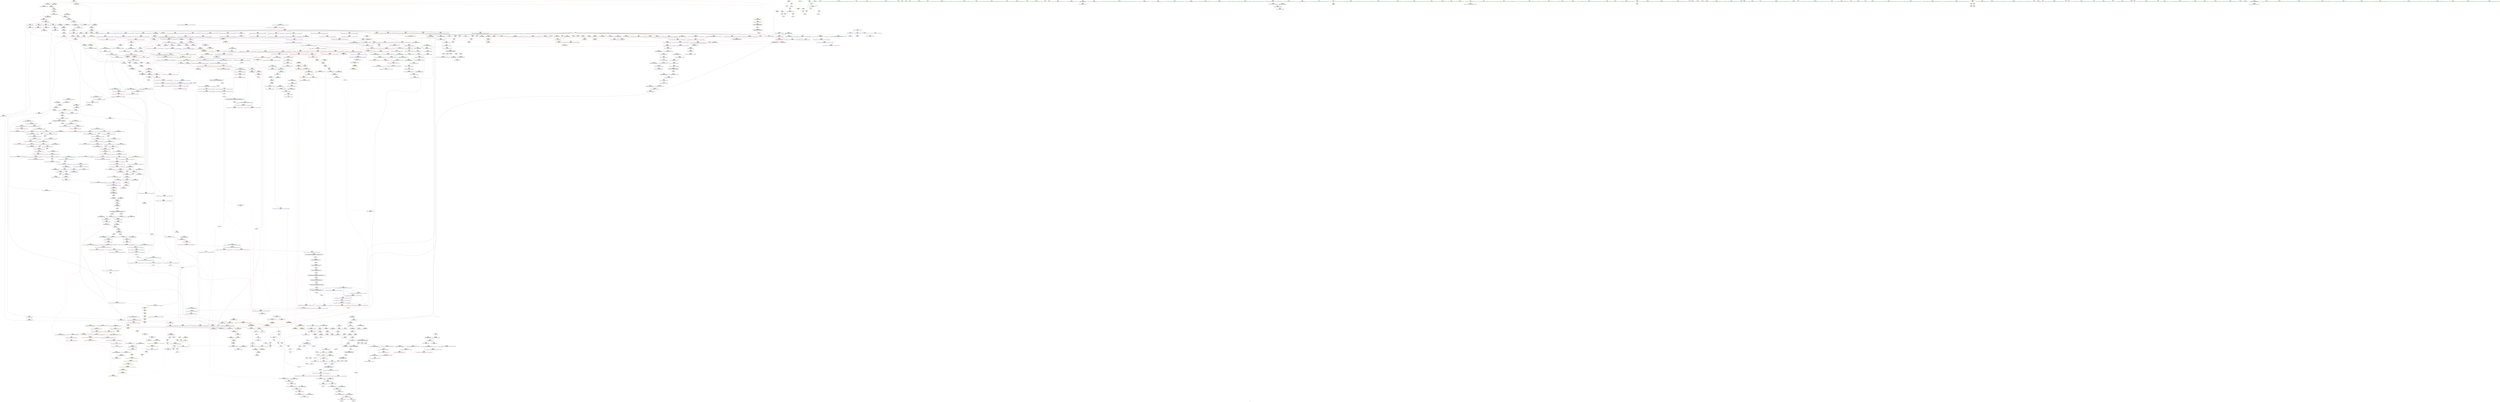 digraph "SVFG" {
	label="SVFG";

	Node0x55b9011b38f0 [shape=record,color=grey,label="{NodeID: 0\nNullPtr|{|<s33>95}}"];
	Node0x55b9011b38f0 -> Node0x55b9013fa030[style=solid];
	Node0x55b9011b38f0 -> Node0x55b9013fa130[style=solid];
	Node0x55b9011b38f0 -> Node0x55b9013fa200[style=solid];
	Node0x55b9011b38f0 -> Node0x55b9013fa2d0[style=solid];
	Node0x55b9011b38f0 -> Node0x55b9013fa3a0[style=solid];
	Node0x55b9011b38f0 -> Node0x55b9013fa470[style=solid];
	Node0x55b9011b38f0 -> Node0x55b9013fa540[style=solid];
	Node0x55b9011b38f0 -> Node0x55b9013fa610[style=solid];
	Node0x55b9011b38f0 -> Node0x55b9013fa6e0[style=solid];
	Node0x55b9011b38f0 -> Node0x55b9013fa7b0[style=solid];
	Node0x55b9011b38f0 -> Node0x55b9013fa880[style=solid];
	Node0x55b9011b38f0 -> Node0x55b9013fa950[style=solid];
	Node0x55b9011b38f0 -> Node0x55b9013faa20[style=solid];
	Node0x55b9011b38f0 -> Node0x55b9013faaf0[style=solid];
	Node0x55b9011b38f0 -> Node0x55b9013fabc0[style=solid];
	Node0x55b9011b38f0 -> Node0x55b9013fac90[style=solid];
	Node0x55b9011b38f0 -> Node0x55b9013fad60[style=solid];
	Node0x55b9011b38f0 -> Node0x55b9013fae30[style=solid];
	Node0x55b9011b38f0 -> Node0x55b9013faf00[style=solid];
	Node0x55b9011b38f0 -> Node0x55b9013fafd0[style=solid];
	Node0x55b9011b38f0 -> Node0x55b9013fb0a0[style=solid];
	Node0x55b9011b38f0 -> Node0x55b9013fb170[style=solid];
	Node0x55b9011b38f0 -> Node0x55b9013fb240[style=solid];
	Node0x55b9011b38f0 -> Node0x55b9013fb310[style=solid];
	Node0x55b9011b38f0 -> Node0x55b9013fb3e0[style=solid];
	Node0x55b9011b38f0 -> Node0x55b9014166b0[style=solid];
	Node0x55b9011b38f0 -> Node0x55b901417cd0[style=solid];
	Node0x55b9011b38f0 -> Node0x55b901417da0[style=solid];
	Node0x55b9011b38f0 -> Node0x55b901417e70[style=solid];
	Node0x55b9011b38f0 -> Node0x55b901402360[style=solid];
	Node0x55b9011b38f0 -> Node0x55b90143e790[style=solid];
	Node0x55b9011b38f0 -> Node0x55b901440e40[style=solid];
	Node0x55b9011b38f0 -> Node0x55b9014418c0[style=solid];
	Node0x55b9011b38f0:s33 -> Node0x55b9014f21b0[style=solid,color=red];
	Node0x55b9014e7460 [shape=record,color=black,label="{NodeID: 1882\n1345 = PHI(1349, )\n}"];
	Node0x55b9014e7460 -> Node0x55b901400a30[style=solid];
	Node0x55b901401180 [shape=record,color=blue,label="{NodeID: 775\n549\<--545\n__p.addr\<--__p\n_ZNSt12_Vector_baseIiSaIiEE13_M_deallocateEPim\n}"];
	Node0x55b901401180 -> Node0x55b90140f250[style=dashed];
	Node0x55b901401180 -> Node0x55b90140f320[style=dashed];
	Node0x55b90147c820 [shape=record,color=yellow,style=double,label="{NodeID: 1550\n21V_1 = ENCHI(MR_21V_0)\npts\{153 \}\nFun[main]}"];
	Node0x55b90147c820 -> Node0x55b90140ce90[style=dashed];
	Node0x55b9013f7cd0 [shape=record,color=purple,label="{NodeID: 443\n489\<--485\n_M_impl2\<--this1\n_ZNSt12_Vector_baseIiSaIiEED2Ev\n}"];
	Node0x55b9013eba60 [shape=record,color=green,label="{NodeID: 111\n609\<--610\n.addr\<--.addr_field_insensitive\n_ZN9__gnu_cxx13new_allocatorIiE10deallocateEPim\n}"];
	Node0x55b9013eba60 -> Node0x55b901401800[style=solid];
	Node0x55b9014f3070 [shape=record,color=black,label="{NodeID: 1993\n1145 = PHI(1130, 1196, )\n0th arg _ZNK9__gnu_cxx13new_allocatorIiE8max_sizeEv }"];
	Node0x55b9014f3070 -> Node0x55b901404650[style=solid];
	Node0x55b9014224f0 [shape=record,color=blue,label="{NodeID: 886\n1501\<--1500\n__it.addr\<--__it\n_ZSt12__miter_baseIPiET_S1_\n}"];
	Node0x55b9014224f0 -> Node0x55b9014158b0[style=dashed];
	Node0x55b90140d6b0 [shape=record,color=red,label="{NodeID: 554\n248\<--168\n\<--p\nmain\n}"];
	Node0x55b9014400c0 [shape=record,color=grey,label="{NodeID: 1329\n975 = Binary(973, 974, )\n}"];
	Node0x55b9014400c0 -> Node0x55b90143ff40[style=solid];
	Node0x55b9013f0290 [shape=record,color=green,label="{NodeID: 222\n1359\<--1360\nagg.tmp\<--agg.tmp_field_insensitive\n_ZSt4copyISt13move_iteratorIPiES1_ET0_T_S4_S3_\n}"];
	Node0x55b9013f0290 -> Node0x55b9013f4d20[style=solid];
	Node0x55b9013f0290 -> Node0x55b90140b7d0[style=solid];
	Node0x55b9014130e0 [shape=record,color=red,label="{NodeID: 665\n1076\<--1070\n\<--__p.addr\n_ZNSt16allocator_traitsISaIiEE7destroyIiEEvRS0_PT_\n|{<s0>91}}"];
	Node0x55b9014130e0:s0 -> Node0x55b9014e8ba0[style=solid,color=red];
	Node0x55b9013fe260 [shape=record,color=black,label="{NodeID: 333\n835\<--693\n\<--this1\n_ZNSt6vectorIiSaIiEE17_M_realloc_insertIJRKiEEEvN9__gnu_cxx17__normal_iteratorIPiS1_EEDpOT_\n}"];
	Node0x55b9013fe260 -> Node0x55b901409340[style=solid];
	Node0x55b9013fe260 -> Node0x55b901409410[style=solid];
	Node0x55b9013cd610 [shape=record,color=green,label="{NodeID: 1\n7\<--1\n__dso_handle\<--dummyObj\nGlob }"];
	Node0x55b9014e75a0 [shape=record,color=black,label="{NodeID: 1883\n1373 = PHI(1412, )\n|{<s0>113}}"];
	Node0x55b9014e75a0:s0 -> Node0x55b9014e9780[style=solid,color=red];
	Node0x55b901401250 [shape=record,color=blue,label="{NodeID: 776\n551\<--546\n__n.addr\<--__n\n_ZNSt12_Vector_baseIiSaIiEE13_M_deallocateEPim\n}"];
	Node0x55b901401250 -> Node0x55b90140f3f0[style=dashed];
	Node0x55b90147c900 [shape=record,color=yellow,style=double,label="{NodeID: 1551\n23V_1 = ENCHI(MR_23V_0)\npts\{155 \}\nFun[main]}"];
	Node0x55b90147c900 -> Node0x55b90140cf60[style=dashed];
	Node0x55b9013f7da0 [shape=record,color=purple,label="{NodeID: 444\n490\<--485\n_M_end_of_storage\<--this1\n_ZNSt12_Vector_baseIiSaIiEED2Ev\n}"];
	Node0x55b9013f7da0 -> Node0x55b90140ee40[style=solid];
	Node0x55b9013ebb30 [shape=record,color=green,label="{NodeID: 112\n618\<--619\n_ZdlPv\<--_ZdlPv_field_insensitive\n}"];
	Node0x55b9014f31f0 [shape=record,color=black,label="{NodeID: 1994\n570 = PHI(502, 512, )\n0th arg _ZNSt12_Vector_baseIiSaIiEE12_Vector_implD2Ev }"];
	Node0x55b9014f31f0 -> Node0x55b901401320[style=solid];
	Node0x55b9014225c0 [shape=record,color=blue,label="{NodeID: 887\n1508\<--1507\nthis.addr\<--this\n_ZNKSt13move_iteratorIPiE4baseEv\n}"];
	Node0x55b9014225c0 -> Node0x55b901415980[style=dashed];
	Node0x55b90140d780 [shape=record,color=red,label="{NodeID: 555\n229\<--170\n\<--i10\nmain\n}"];
	Node0x55b90140d780 -> Node0x55b9013fbf70[style=solid];
	Node0x55b901440240 [shape=record,color=grey,label="{NodeID: 1330\n826 = Binary(824, 825, )\n}"];
	Node0x55b901440240 -> Node0x55b9014403c0[style=solid];
	Node0x55b9013f0360 [shape=record,color=green,label="{NodeID: 223\n1361\<--1362\nagg.tmp3\<--agg.tmp3_field_insensitive\n_ZSt4copyISt13move_iteratorIPiES1_ET0_T_S4_S3_\n}"];
	Node0x55b9013f0360 -> Node0x55b9013f4df0[style=solid];
	Node0x55b9013f0360 -> Node0x55b90140b8a0[style=solid];
	Node0x55b9014131b0 [shape=record,color=red,label="{NodeID: 666\n1088\<--1085\nthis1\<--this.addr\n_ZNKSt6vectorIiSaIiEE8max_sizeEv\n}"];
	Node0x55b9014131b0 -> Node0x55b9013ff440[style=solid];
	Node0x55b90147f710 [shape=record,color=yellow,style=double,label="{NodeID: 1441\n270V_1 = ENCHI(MR_270V_0)\npts\{12610000 \}\nFun[_ZSt32__make_move_if_noexcept_iteratorIiSt13move_iteratorIPiEET0_PT_]|{<s0>102}}"];
	Node0x55b90147f710:s0 -> Node0x55b901422830[style=dashed,color=red];
	Node0x55b9013fe330 [shape=record,color=black,label="{NodeID: 334\n842\<--693\n\<--this1\n_ZNSt6vectorIiSaIiEE17_M_realloc_insertIJRKiEEEvN9__gnu_cxx17__normal_iteratorIPiS1_EEDpOT_\n}"];
	Node0x55b9013fe330 -> Node0x55b9014094e0[style=solid];
	Node0x55b9013fe330 -> Node0x55b9014095b0[style=solid];
	Node0x55b9013cc8e0 [shape=record,color=green,label="{NodeID: 2\n8\<--1\n_ZSt4cout\<--dummyObj\nGlob }"];
	Node0x55b9014e76e0 [shape=record,color=black,label="{NodeID: 1884\n1381 = PHI(1412, )\n|{<s0>113}}"];
	Node0x55b9014e76e0:s0 -> Node0x55b9014e9890[style=solid,color=red];
	Node0x55b901401320 [shape=record,color=blue,label="{NodeID: 777\n571\<--570\nthis.addr\<--this\n_ZNSt12_Vector_baseIiSaIiEE12_Vector_implD2Ev\n}"];
	Node0x55b901401320 -> Node0x55b90140f4c0[style=dashed];
	Node0x55b9013f7e70 [shape=record,color=purple,label="{NodeID: 445\n492\<--485\n_M_impl3\<--this1\n_ZNSt12_Vector_baseIiSaIiEED2Ev\n}"];
	Node0x55b9013ebc30 [shape=record,color=green,label="{NodeID: 113\n625\<--626\nthis.addr\<--this.addr_field_insensitive\n_ZNSaIiED2Ev\n}"];
	Node0x55b9013ebc30 -> Node0x55b90140f9a0[style=solid];
	Node0x55b9013ebc30 -> Node0x55b9014018d0[style=solid];
	Node0x55b9014f3370 [shape=record,color=black,label="{NodeID: 1995\n126 = PHI(59, 158, 158, )\n0th arg _ZNSt6vectorIiSaIiEEixEm }"];
	Node0x55b9014f3370 -> Node0x55b901416a20[style=solid];
	Node0x55b901422690 [shape=record,color=blue,label="{NodeID: 888\n1518\<--1516\nthis.addr\<--this\n_ZNSt13move_iteratorIPiEC2ES0_\n}"];
	Node0x55b901422690 -> Node0x55b901415b20[style=dashed];
	Node0x55b90140d850 [shape=record,color=red,label="{NodeID: 556\n234\<--170\n\<--i10\nmain\n}"];
	Node0x55b90140d850 -> Node0x55b9013fc040[style=solid];
	Node0x55b9014403c0 [shape=record,color=grey,label="{NodeID: 1331\n827 = Binary(826, 120, )\n|{<s0>71}}"];
	Node0x55b9014403c0:s0 -> Node0x55b9014f4580[style=solid,color=red];
	Node0x55b9013f0430 [shape=record,color=green,label="{NodeID: 224\n1374\<--1375\n_ZSt12__miter_baseIPiEDTcl12__miter_basecldtfp_4baseEEESt13move_iteratorIT_E\<--_ZSt12__miter_baseIPiEDTcl12__miter_basecldtfp_4baseEEESt13move_iteratorIT_E_field_insensitive\n}"];
	Node0x55b901413280 [shape=record,color=red,label="{NodeID: 667\n1122\<--1102\n\<--retval\n_ZSt3maxImERKT_S2_S2_\n}"];
	Node0x55b901413280 -> Node0x55b9013ff5e0[style=solid];
	Node0x55b9013fe400 [shape=record,color=black,label="{NodeID: 335\n719\<--718\n\<--_M_impl\n_ZNSt6vectorIiSaIiEE17_M_realloc_insertIJRKiEEEvN9__gnu_cxx17__normal_iteratorIPiS1_EEDpOT_\n|{<s0>55}}"];
	Node0x55b9013fe400:s0 -> Node0x55b9014db6a0[style=solid,color=red];
	Node0x55b9013cc970 [shape=record,color=green,label="{NodeID: 3\n9\<--1\n.str\<--dummyObj\nGlob }"];
	Node0x55b9014e7820 [shape=record,color=black,label="{NodeID: 1885\n1383 = PHI(1387, )\n}"];
	Node0x55b9014e7820 -> Node0x55b9013f4ec0[style=solid];
	Node0x55b9014013f0 [shape=record,color=blue,label="{NodeID: 778\n584\<--581\n__a.addr\<--__a\n_ZNSt16allocator_traitsISaIiEE10deallocateERS0_Pim\n}"];
	Node0x55b9014013f0 -> Node0x55b90140f590[style=dashed];
	Node0x55b9013f7f40 [shape=record,color=purple,label="{NodeID: 446\n493\<--485\n_M_start4\<--this1\n_ZNSt12_Vector_baseIiSaIiEED2Ev\n}"];
	Node0x55b9013f7f40 -> Node0x55b90140ef10[style=solid];
	Node0x55b9013ebd00 [shape=record,color=green,label="{NodeID: 114\n631\<--632\n_ZN9__gnu_cxx13new_allocatorIiED2Ev\<--_ZN9__gnu_cxx13new_allocatorIiED2Ev_field_insensitive\n}"];
	Node0x55b9014f35c0 [shape=record,color=black,label="{NodeID: 1996\n127 = PHI(77, 224, 235, )\n1st arg _ZNSt6vectorIiSaIiEEixEm }"];
	Node0x55b9014f35c0 -> Node0x55b901416af0[style=solid];
	Node0x55b901422760 [shape=record,color=blue,label="{NodeID: 889\n1520\<--1517\n__i.addr\<--__i\n_ZNSt13move_iteratorIPiEC2ES0_\n}"];
	Node0x55b901422760 -> Node0x55b901415bf0[style=dashed];
	Node0x55b90140d920 [shape=record,color=red,label="{NodeID: 557\n242\<--170\n\<--i10\nmain\n}"];
	Node0x55b90140d920 -> Node0x55b901440540[style=solid];
	Node0x55b901440540 [shape=record,color=grey,label="{NodeID: 1332\n243 = Binary(242, 90, )\n}"];
	Node0x55b901440540 -> Node0x55b901417310[style=solid];
	Node0x55b9013f0530 [shape=record,color=green,label="{NodeID: 225\n1384\<--1385\n_ZSt14__copy_move_a2ILb1EPiS0_ET1_T0_S2_S1_\<--_ZSt14__copy_move_a2ILb1EPiS0_ET1_T0_S2_S1__field_insensitive\n}"];
	Node0x55b901413350 [shape=record,color=red,label="{NodeID: 668\n1110\<--1104\n\<--__a.addr\n_ZSt3maxImERKT_S2_S2_\n}"];
	Node0x55b901413350 -> Node0x55b901413690[style=solid];
	Node0x55b90147f900 [shape=record,color=yellow,style=double,label="{NodeID: 1443\n179V_1 = ENCHI(MR_179V_0)\npts\{1590000 1590001 \}\nFun[_ZNSt6vectorIiSaIiEE3endEv]|{<s0>73}}"];
	Node0x55b90147f900:s0 -> Node0x55b901482d60[style=dashed,color=red];
	Node0x55b9013fe4d0 [shape=record,color=black,label="{NodeID: 336\n770\<--769\n\<--_M_impl17\n_ZNSt6vectorIiSaIiEE17_M_realloc_insertIJRKiEEEvN9__gnu_cxx17__normal_iteratorIPiS1_EEDpOT_\n|{<s0>63}}"];
	Node0x55b9013fe4d0:s0 -> Node0x55b9014f5160[style=solid,color=red];
	Node0x55b9013ccc20 [shape=record,color=green,label="{NodeID: 4\n11\<--1\n.str.1\<--dummyObj\nGlob }"];
	Node0x55b9014e7960 [shape=record,color=black,label="{NodeID: 1886\n1401 = PHI(1448, )\n|{<s0>117}}"];
	Node0x55b9014e7960:s0 -> Node0x55b9014f1530[style=solid,color=red];
	Node0x55b9014014c0 [shape=record,color=blue,label="{NodeID: 779\n586\<--582\n__p.addr\<--__p\n_ZNSt16allocator_traitsISaIiEE10deallocateERS0_Pim\n}"];
	Node0x55b9014014c0 -> Node0x55b90140f660[style=dashed];
	Node0x55b90141a010 [shape=record,color=yellow,style=double,label="{NodeID: 1554\n29V_1 = ENCHI(MR_29V_0)\npts\{163 \}\nFun[main]|{<s0>15}}"];
	Node0x55b90141a010:s0 -> Node0x55b901470e30[style=dashed,color=red];
	Node0x55b9013f8010 [shape=record,color=purple,label="{NodeID: 447\n502\<--485\n_M_impl5\<--this1\n_ZNSt12_Vector_baseIiSaIiEED2Ev\n|{<s0>39}}"];
	Node0x55b9013f8010:s0 -> Node0x55b9014f31f0[style=solid,color=red];
	Node0x55b9013f0970 [shape=record,color=green,label="{NodeID: 115\n636\<--637\nthis.addr\<--this.addr_field_insensitive\n_ZN9__gnu_cxx13new_allocatorIiED2Ev\n}"];
	Node0x55b9013f0970 -> Node0x55b90140fa70[style=solid];
	Node0x55b9013f0970 -> Node0x55b9014019a0[style=solid];
	Node0x55b9014f3780 [shape=record,color=black,label="{NodeID: 1997\n898 = PHI(657, 723, 892, )\n0th arg _ZSt7forwardIRKiEOT_RNSt16remove_referenceIS2_E4typeE }"];
	Node0x55b9014f3780 -> Node0x55b901403060[style=solid];
	Node0x55b901422830 [shape=record,color=blue,label="{NodeID: 890\n1525\<--1526\n_M_current\<--\n_ZNSt13move_iteratorIPiEC2ES0_\n|{<s0>102}}"];
	Node0x55b901422830:s0 -> Node0x55b9014a5030[style=dashed,color=blue];
	Node0x55b90140d9f0 [shape=record,color=red,label="{NodeID: 558\n225\<--223\n\<--call9\nmain\n}"];
	Node0x55b90140d9f0 -> Node0x55b9014170a0[style=solid];
	Node0x55b9014406c0 [shape=record,color=grey,label="{NodeID: 1333\n239 = Binary(238, 237, )\n}"];
	Node0x55b9014406c0 -> Node0x55b901417240[style=solid];
	Node0x55b9013f0630 [shape=record,color=green,label="{NodeID: 226\n1391\<--1392\n__first.addr\<--__first.addr_field_insensitive\n_ZSt14__copy_move_a2ILb1EPiS0_ET1_T0_S2_S1_\n}"];
	Node0x55b9013f0630 -> Node0x55b901414c80[style=solid];
	Node0x55b9013f0630 -> Node0x55b901421990[style=solid];
	Node0x55b901413420 [shape=record,color=red,label="{NodeID: 669\n1119\<--1104\n\<--__a.addr\n_ZSt3maxImERKT_S2_S2_\n}"];
	Node0x55b901413420 -> Node0x55b9014043e0[style=solid];
	Node0x55b9013fe5a0 [shape=record,color=black,label="{NodeID: 337\n824\<--819\nsub.ptr.lhs.cast\<--\n_ZNSt6vectorIiSaIiEE17_M_realloc_insertIJRKiEEEvN9__gnu_cxx17__normal_iteratorIPiS1_EEDpOT_\n}"];
	Node0x55b9013fe5a0 -> Node0x55b901440240[style=solid];
	Node0x55b9013cccb0 [shape=record,color=green,label="{NodeID: 5\n13\<--1\n.str.2\<--dummyObj\nGlob }"];
	Node0x55b9014e7aa0 [shape=record,color=black,label="{NodeID: 1887\n1405 = PHI(1448, )\n|{<s0>117}}"];
	Node0x55b9014e7aa0:s0 -> Node0x55b9014f1670[style=solid,color=red];
	Node0x55b901401590 [shape=record,color=blue,label="{NodeID: 780\n588\<--583\n__n.addr\<--__n\n_ZNSt16allocator_traitsISaIiEE10deallocateERS0_Pim\n}"];
	Node0x55b901401590 -> Node0x55b90140f730[style=dashed];
	Node0x55b90141a0f0 [shape=record,color=yellow,style=double,label="{NodeID: 1555\n31V_1 = ENCHI(MR_31V_0)\npts\{165 \}\nFun[main]}"];
	Node0x55b90141a0f0 -> Node0x55b901416f00[style=dashed];
	Node0x55b9013f80e0 [shape=record,color=purple,label="{NodeID: 448\n512\<--485\n_M_impl6\<--this1\n_ZNSt12_Vector_baseIiSaIiEED2Ev\n|{<s0>40}}"];
	Node0x55b9013f80e0:s0 -> Node0x55b9014f31f0[style=solid,color=red];
	Node0x55b9013f0a40 [shape=record,color=green,label="{NodeID: 116\n645\<--646\n__a.addr\<--__a.addr_field_insensitive\n_ZNSt16allocator_traitsISaIiEE9constructIiJRKiEEEvRS0_PT_DpOT0_\n}"];
	Node0x55b9013f0a40 -> Node0x55b90140fb40[style=solid];
	Node0x55b9013f0a40 -> Node0x55b901401a70[style=solid];
	Node0x55b9014f3940 [shape=record,color=black,label="{NodeID: 1998\n1058 = PHI(669, 669, 967, 970, )\n0th arg _ZNK9__gnu_cxx17__normal_iteratorIPiSt6vectorIiSaIiEEE4baseEv }"];
	Node0x55b9014f3940 -> Node0x55b901403e30[style=solid];
	Node0x55b901422900 [shape=record,color=blue,label="{NodeID: 891\n1532\<--1530\nthis.addr\<--this\n_ZN9__gnu_cxx13new_allocatorIiE7destroyIiEEvPT_\n}"];
	Node0x55b901422900 -> Node0x55b901415cc0[style=dashed];
	Node0x55b90140dac0 [shape=record,color=red,label="{NodeID: 559\n237\<--236\n\<--call16\nmain\n}"];
	Node0x55b90140dac0 -> Node0x55b9014406c0[style=solid];
	Node0x55b901440840 [shape=record,color=grey,label="{NodeID: 1334\n211 = Binary(210, 90, )\n}"];
	Node0x55b901440840 -> Node0x55b901416e30[style=solid];
	Node0x55b9013f0700 [shape=record,color=green,label="{NodeID: 227\n1393\<--1394\n__last.addr\<--__last.addr_field_insensitive\n_ZSt14__copy_move_a2ILb1EPiS0_ET1_T0_S2_S1_\n}"];
	Node0x55b9013f0700 -> Node0x55b901414d50[style=solid];
	Node0x55b9013f0700 -> Node0x55b901421a60[style=solid];
	Node0x55b9014134f0 [shape=record,color=red,label="{NodeID: 670\n1112\<--1106\n\<--__b.addr\n_ZSt3maxImERKT_S2_S2_\n}"];
	Node0x55b9014134f0 -> Node0x55b901413760[style=solid];
	Node0x55b90147faf0 [shape=record,color=yellow,style=double,label="{NodeID: 1445\n177V_1 = ENCHI(MR_177V_0)\npts\{8610000 \}\nFun[_ZNSt6vectorIiSaIiEE3endEv]|{<s0>73}}"];
	Node0x55b90147faf0:s0 -> Node0x55b9014048c0[style=dashed,color=red];
	Node0x55b9013fe670 [shape=record,color=black,label="{NodeID: 338\n825\<--823\nsub.ptr.rhs.cast\<--\n_ZNSt6vectorIiSaIiEE17_M_realloc_insertIJRKiEEEvN9__gnu_cxx17__normal_iteratorIPiS1_EEDpOT_\n}"];
	Node0x55b9013fe670 -> Node0x55b901440240[style=solid];
	Node0x55b9013ccd40 [shape=record,color=green,label="{NodeID: 6\n15\<--1\n.str.3\<--dummyObj\nGlob }"];
	Node0x55b9014e7be0 [shape=record,color=black,label="{NodeID: 1888\n1407 = PHI(1448, )\n|{<s0>117}}"];
	Node0x55b9014e7be0:s0 -> Node0x55b9014f17b0[style=solid,color=red];
	Node0x55b901401660 [shape=record,color=blue,label="{NodeID: 781\n605\<--602\nthis.addr\<--this\n_ZN9__gnu_cxx13new_allocatorIiE10deallocateEPim\n}"];
	Node0x55b901401660 -> Node0x55b90140f800[style=dashed];
	Node0x55b90141a1d0 [shape=record,color=yellow,style=double,label="{NodeID: 1556\n33V_1 = ENCHI(MR_33V_0)\npts\{167 \}\nFun[main]}"];
	Node0x55b90141a1d0 -> Node0x55b901416fd0[style=dashed];
	Node0x55b9013f81b0 [shape=record,color=purple,label="{NodeID: 449\n560\<--556\n_M_impl\<--this1\n_ZNSt12_Vector_baseIiSaIiEE13_M_deallocateEPim\n}"];
	Node0x55b9013f81b0 -> Node0x55b9013fcfb0[style=solid];
	Node0x55b9013f0b10 [shape=record,color=green,label="{NodeID: 117\n647\<--648\n__p.addr\<--__p.addr_field_insensitive\n_ZNSt16allocator_traitsISaIiEE9constructIiJRKiEEEvRS0_PT_DpOT0_\n}"];
	Node0x55b9013f0b10 -> Node0x55b90140fc10[style=solid];
	Node0x55b9013f0b10 -> Node0x55b901401b40[style=solid];
	Node0x55b9014f3bd0 [shape=record,color=black,label="{NodeID: 1999\n1100 = PHI(916, )\n0th arg _ZSt3maxImERKT_S2_S2_ }"];
	Node0x55b9014f3bd0 -> Node0x55b901404170[style=solid];
	Node0x55b9014229d0 [shape=record,color=blue,label="{NodeID: 892\n1534\<--1531\n__p.addr\<--__p\n_ZN9__gnu_cxx13new_allocatorIiE7destroyIiEEvPT_\n}"];
	Node0x55b90140db90 [shape=record,color=red,label="{NodeID: 560\n277\<--274\nthis1\<--this.addr\n_ZNSt6vectorIiSaIiEEC2Ev\n}"];
	Node0x55b90140db90 -> Node0x55b9013fc110[style=solid];
	Node0x55b9014409c0 [shape=record,color=grey,label="{NodeID: 1335\n498 = Binary(497, 120, )\n|{<s0>38}}"];
	Node0x55b9014409c0:s0 -> Node0x55b9014f4580[style=solid,color=red];
	Node0x55b9013f07d0 [shape=record,color=green,label="{NodeID: 228\n1395\<--1396\n__result.addr\<--__result.addr_field_insensitive\n_ZSt14__copy_move_a2ILb1EPiS0_ET1_T0_S2_S1_\n}"];
	Node0x55b9013f07d0 -> Node0x55b901414e20[style=solid];
	Node0x55b9013f07d0 -> Node0x55b901421b30[style=solid];
	Node0x55b9014135c0 [shape=record,color=red,label="{NodeID: 671\n1116\<--1106\n\<--__b.addr\n_ZSt3maxImERKT_S2_S2_\n}"];
	Node0x55b9014135c0 -> Node0x55b901404310[style=solid];
	Node0x55b9013fe740 [shape=record,color=black,label="{NodeID: 339\n866\<--865\n\<--this1\n_ZNSt6vectorIiSaIiEE3endEv\n}"];
	Node0x55b9013fe740 -> Node0x55b901409750[style=solid];
	Node0x55b9013fe740 -> Node0x55b901409820[style=solid];
	Node0x55b9013cd740 [shape=record,color=green,label="{NodeID: 7\n17\<--1\nstdin\<--dummyObj\nGlob }"];
	Node0x55b9014e7d20 [shape=record,color=black,label="{NodeID: 1889\n1408 = PHI(1425, )\n}"];
	Node0x55b9014e7d20 -> Node0x55b9013f4f90[style=solid];
	Node0x55b901401730 [shape=record,color=blue,label="{NodeID: 782\n607\<--603\n__p.addr\<--__p\n_ZN9__gnu_cxx13new_allocatorIiE10deallocateEPim\n}"];
	Node0x55b901401730 -> Node0x55b90140f8d0[style=dashed];
	Node0x55b9013f8280 [shape=record,color=purple,label="{NodeID: 450\n689\<--669\ncoerce.dive\<--__position\n_ZNSt6vectorIiSaIiEE17_M_realloc_insertIJRKiEEEvN9__gnu_cxx17__normal_iteratorIPiS1_EEDpOT_\n}"];
	Node0x55b9013f8280 -> Node0x55b901401ce0[style=solid];
	Node0x55b9013f0be0 [shape=record,color=green,label="{NodeID: 118\n649\<--650\n__args.addr\<--__args.addr_field_insensitive\n_ZNSt16allocator_traitsISaIiEE9constructIiJRKiEEEvRS0_PT_DpOT0_\n}"];
	Node0x55b9013f0be0 -> Node0x55b90140fce0[style=solid];
	Node0x55b9013f0be0 -> Node0x55b901401c10[style=solid];
	Node0x55b9014f3ce0 [shape=record,color=black,label="{NodeID: 2000\n1101 = PHI(910, )\n1st arg _ZSt3maxImERKT_S2_S2_ }"];
	Node0x55b9014f3ce0 -> Node0x55b901404240[style=solid];
	Node0x55b90140dc60 [shape=record,color=red,label="{NodeID: 561\n304\<--296\nthis1\<--this.addr\n_ZNSt6vectorIiSaIiEE9push_backERKi\n|{|<s5>25|<s6>26}}"];
	Node0x55b90140dc60 -> Node0x55b9013fc1e0[style=solid];
	Node0x55b90140dc60 -> Node0x55b9013fc2b0[style=solid];
	Node0x55b90140dc60 -> Node0x55b9013fc380[style=solid];
	Node0x55b90140dc60 -> Node0x55b9013fc450[style=solid];
	Node0x55b90140dc60 -> Node0x55b9013fc520[style=solid];
	Node0x55b90140dc60:s5 -> Node0x55b9014eab00[style=solid,color=red];
	Node0x55b90140dc60:s6 -> Node0x55b9014e9450[style=solid,color=red];
	Node0x55b901440b40 [shape=record,color=grey,label="{NodeID: 1336\n497 = Binary(495, 496, )\n}"];
	Node0x55b901440b40 -> Node0x55b9014409c0[style=solid];
	Node0x55b9013f8c70 [shape=record,color=green,label="{NodeID: 229\n1402\<--1403\n_ZSt12__niter_baseIPiET_S1_\<--_ZSt12__niter_baseIPiET_S1__field_insensitive\n}"];
	Node0x55b901413690 [shape=record,color=red,label="{NodeID: 672\n1111\<--1110\n\<--\n_ZSt3maxImERKT_S2_S2_\n}"];
	Node0x55b901413690 -> Node0x55b901440cc0[style=solid];
	Node0x55b9013fe810 [shape=record,color=black,label="{NodeID: 340\n858\<--873\n_ZNSt6vectorIiSaIiEE3endEv_ret\<--\n_ZNSt6vectorIiSaIiEE3endEv\n|{<s0>25}}"];
	Node0x55b9013fe810:s0 -> Node0x55b9014ef670[style=solid,color=blue];
	Node0x55b9013cd800 [shape=record,color=green,label="{NodeID: 8\n18\<--1\n.str.4\<--dummyObj\nGlob }"];
	Node0x55b9014e7e60 [shape=record,color=black,label="{NodeID: 1890\n1418 = PHI(1506, )\n|{<s0>119}}"];
	Node0x55b9014e7e60:s0 -> Node0x55b9014f6a30[style=solid,color=red];
	Node0x55b901401800 [shape=record,color=blue,label="{NodeID: 783\n609\<--604\n.addr\<--\n_ZN9__gnu_cxx13new_allocatorIiE10deallocateEPim\n}"];
	Node0x55b9013f8350 [shape=record,color=purple,label="{NodeID: 451\n703\<--679\ncoerce.dive3\<--ref.tmp\n_ZNSt6vectorIiSaIiEE17_M_realloc_insertIJRKiEEEvN9__gnu_cxx17__normal_iteratorIPiS1_EEDpOT_\n}"];
	Node0x55b9013f8350 -> Node0x55b901402020[style=solid];
	Node0x55b9013f0cb0 [shape=record,color=green,label="{NodeID: 119\n659\<--660\n_ZSt7forwardIRKiEOT_RNSt16remove_referenceIS2_E4typeE\<--_ZSt7forwardIRKiEOT_RNSt16remove_referenceIS2_E4typeE_field_insensitive\n}"];
	Node0x55b9014f3df0 [shape=record,color=black,label="{NodeID: 2001\n1153 = PHI(860, 980, )\n0th arg _ZN9__gnu_cxx17__normal_iteratorIPiSt6vectorIiSaIiEEEC2ERKS1_ }"];
	Node0x55b9014f3df0 -> Node0x55b901404720[style=solid];
	Node0x55b90140dd30 [shape=record,color=red,label="{NodeID: 562\n322\<--298\n\<--__x.addr\n_ZNSt6vectorIiSaIiEE9push_backERKi\n|{<s0>24}}"];
	Node0x55b90140dd30:s0 -> Node0x55b9014e8430[style=solid,color=red];
	Node0x55b901440cc0 [shape=record,color=grey,label="{NodeID: 1337\n1114 = cmp(1111, 1113, )\n}"];
	Node0x55b9013f8d30 [shape=record,color=green,label="{NodeID: 230\n1409\<--1410\n_ZSt13__copy_move_aILb1EPiS0_ET1_T0_S2_S1_\<--_ZSt13__copy_move_aILb1EPiS0_ET1_T0_S2_S1__field_insensitive\n}"];
	Node0x55b901413760 [shape=record,color=red,label="{NodeID: 673\n1113\<--1112\n\<--\n_ZSt3maxImERKT_S2_S2_\n}"];
	Node0x55b901413760 -> Node0x55b901440cc0[style=solid];
	Node0x55b9013fe8e0 [shape=record,color=black,label="{NodeID: 341\n890\<--889\n\<--\n_ZN9__gnu_cxx13new_allocatorIiE9constructIiJRKiEEEvPT_DpOT0_\n}"];
	Node0x55b9013fe8e0 -> Node0x55b9013fe9b0[style=solid];
	Node0x55b9013cd8c0 [shape=record,color=green,label="{NodeID: 9\n20\<--1\n.str.5\<--dummyObj\nGlob }"];
	Node0x55b9014e7fa0 [shape=record,color=black,label="{NodeID: 1891\n1421 = PHI(1499, )\n}"];
	Node0x55b9014e7fa0 -> Node0x55b9013f5060[style=solid];
	Node0x55b9014018d0 [shape=record,color=blue,label="{NodeID: 784\n625\<--624\nthis.addr\<--this\n_ZNSaIiED2Ev\n}"];
	Node0x55b9014018d0 -> Node0x55b90140f9a0[style=dashed];
	Node0x55b9013f8420 [shape=record,color=purple,label="{NodeID: 452\n718\<--717\n_M_impl\<--\n_ZNSt6vectorIiSaIiEE17_M_realloc_insertIJRKiEEEvN9__gnu_cxx17__normal_iteratorIPiS1_EEDpOT_\n}"];
	Node0x55b9013f8420 -> Node0x55b9013fe400[style=solid];
	Node0x55b9013f0db0 [shape=record,color=green,label="{NodeID: 120\n662\<--663\n_ZN9__gnu_cxx13new_allocatorIiE9constructIiJRKiEEEvPT_DpOT0_\<--_ZN9__gnu_cxx13new_allocatorIiE9constructIiJRKiEEEvPT_DpOT0__field_insensitive\n}"];
	Node0x55b9014f3f40 [shape=record,color=black,label="{NodeID: 2002\n1154 = PHI(868, 988, )\n1st arg _ZN9__gnu_cxx17__normal_iteratorIPiSt6vectorIiSaIiEEEC2ERKS1_ }"];
	Node0x55b9014f3f40 -> Node0x55b9014047f0[style=solid];
	Node0x55b90140de00 [shape=record,color=red,label="{NodeID: 563\n338\<--298\n\<--__x.addr\n_ZNSt6vectorIiSaIiEE9push_backERKi\n|{<s0>26}}"];
	Node0x55b90140de00:s0 -> Node0x55b9014e9670[style=solid,color=red];
	Node0x55b901440e40 [shape=record,color=grey,label="{NodeID: 1338\n766 = cmp(765, 3, )\n}"];
	Node0x55b9013f8e30 [shape=record,color=green,label="{NodeID: 231\n1414\<--1415\n__it\<--__it_field_insensitive\n_ZSt12__miter_baseIPiEDTcl12__miter_basecldtfp_4baseEEESt13move_iteratorIT_E\n|{|<s1>118}}"];
	Node0x55b9013f8e30 -> Node0x55b90140bcb0[style=solid];
	Node0x55b9013f8e30:s1 -> Node0x55b9014f57a0[style=solid,color=red];
	Node0x55b901413830 [shape=record,color=red,label="{NodeID: 674\n1129\<--1126\n\<--__a.addr\n_ZNSt16allocator_traitsISaIiEE8max_sizeERKS0_\n}"];
	Node0x55b901413830 -> Node0x55b9013ff6b0[style=solid];
	Node0x55b9013fe9b0 [shape=record,color=black,label="{NodeID: 342\n891\<--890\n\<--\n_ZN9__gnu_cxx13new_allocatorIiE9constructIiJRKiEEEvPT_DpOT0_\n}"];
	Node0x55b9013fe9b0 -> Node0x55b901402f90[style=solid];
	Node0x55b9013cd980 [shape=record,color=green,label="{NodeID: 10\n22\<--1\nstdout\<--dummyObj\nGlob }"];
	Node0x55b9014e80e0 [shape=record,color=black,label="{NodeID: 1892\n1444 = PHI(1455, )\n}"];
	Node0x55b9014e80e0 -> Node0x55b9013f5130[style=solid];
	Node0x55b9014019a0 [shape=record,color=blue,label="{NodeID: 785\n636\<--635\nthis.addr\<--this\n_ZN9__gnu_cxx13new_allocatorIiED2Ev\n}"];
	Node0x55b9014019a0 -> Node0x55b90140fa70[style=dashed];
	Node0x55b9013f84f0 [shape=record,color=purple,label="{NodeID: 453\n728\<--727\n_M_impl7\<--\n_ZNSt6vectorIiSaIiEE17_M_realloc_insertIJRKiEEEvN9__gnu_cxx17__normal_iteratorIPiS1_EEDpOT_\n}"];
	Node0x55b9013f0eb0 [shape=record,color=green,label="{NodeID: 121\n669\<--670\n__position\<--__position_field_insensitive\n_ZNSt6vectorIiSaIiEE17_M_realloc_insertIJRKiEEEvN9__gnu_cxx17__normal_iteratorIPiS1_EEDpOT_\n|{|<s1>52|<s2>56|<s3>59}}"];
	Node0x55b9013f0eb0 -> Node0x55b9013f8280[style=solid];
	Node0x55b9013f0eb0:s1 -> Node0x55b9014f63b0[style=solid,color=red];
	Node0x55b9013f0eb0:s2 -> Node0x55b9014f3940[style=solid,color=red];
	Node0x55b9013f0eb0:s3 -> Node0x55b9014f3940[style=solid,color=red];
	Node0x55b9014f4090 [shape=record,color=black,label="{NodeID: 2003\n414 = PHI(396, )\n0th arg _ZNSt12_Vector_baseIiSaIiEE12_Vector_implC2Ev }"];
	Node0x55b9014f4090 -> Node0x55b901417c00[style=solid];
	Node0x55b90140ded0 [shape=record,color=red,label="{NodeID: 564\n308\<--307\n\<--_M_finish\n_ZNSt6vectorIiSaIiEE9push_backERKi\n}"];
	Node0x55b90140ded0 -> Node0x55b9014415c0[style=solid];
	Node0x55b901440fc0 [shape=record,color=grey,label="{NodeID: 1339\n950 = cmp(948, 949, )\n}"];
	Node0x55b9013f8f00 [shape=record,color=green,label="{NodeID: 232\n1419\<--1420\n_ZNKSt13move_iteratorIPiE4baseEv\<--_ZNKSt13move_iteratorIPiE4baseEv_field_insensitive\n}"];
	Node0x55b901413900 [shape=record,color=red,label="{NodeID: 675\n1140\<--1137\nthis1\<--this.addr\n_ZNKSt12_Vector_baseIiSaIiEE19_M_get_Tp_allocatorEv\n}"];
	Node0x55b901413900 -> Node0x55b90140a040[style=solid];
	Node0x55b9013fea80 [shape=record,color=black,label="{NodeID: 343\n897\<--902\n_ZSt7forwardIRKiEOT_RNSt16remove_referenceIS2_E4typeE_ret\<--\n_ZSt7forwardIRKiEOT_RNSt16remove_referenceIS2_E4typeE\n|{<s0>48|<s1>54|<s2>74}}"];
	Node0x55b9013fea80:s0 -> Node0x55b9014efd00[style=solid,color=blue];
	Node0x55b9013fea80:s1 -> Node0x55b9014f02b0[style=solid,color=blue];
	Node0x55b9013fea80:s2 -> Node0x55b9014ef530[style=solid,color=blue];
	Node0x55b9013cda80 [shape=record,color=green,label="{NodeID: 11\n23\<--1\n.str.6\<--dummyObj\nGlob }"];
	Node0x55b9014e8220 [shape=record,color=black,label="{NodeID: 1893\n643 = PHI(321, 722, )\n1st arg _ZNSt16allocator_traitsISaIiEE9constructIiJRKiEEEvRS0_PT_DpOT0_ }"];
	Node0x55b9014e8220 -> Node0x55b901401b40[style=solid];
	Node0x55b901401a70 [shape=record,color=blue,label="{NodeID: 786\n645\<--642\n__a.addr\<--__a\n_ZNSt16allocator_traitsISaIiEE9constructIiJRKiEEEvRS0_PT_DpOT0_\n}"];
	Node0x55b901401a70 -> Node0x55b90140fb40[style=dashed];
	Node0x55b9013f85c0 [shape=record,color=purple,label="{NodeID: 454\n729\<--727\n_M_start\<--\n_ZNSt6vectorIiSaIiEE17_M_realloc_insertIJRKiEEEvN9__gnu_cxx17__normal_iteratorIPiS1_EEDpOT_\n}"];
	Node0x55b9013f85c0 -> Node0x55b901411060[style=solid];
	Node0x55b9013f0f80 [shape=record,color=green,label="{NodeID: 122\n671\<--672\nthis.addr\<--this.addr_field_insensitive\n_ZNSt6vectorIiSaIiEE17_M_realloc_insertIJRKiEEEvN9__gnu_cxx17__normal_iteratorIPiS1_EEDpOT_\n}"];
	Node0x55b9013f0f80 -> Node0x55b90140fdb0[style=solid];
	Node0x55b9013f0f80 -> Node0x55b901401db0[style=solid];
	Node0x55b9014f41a0 [shape=record,color=black,label="{NodeID: 2004\n544 = PHI(485, 792, 811, )\n0th arg _ZNSt12_Vector_baseIiSaIiEE13_M_deallocateEPim }"];
	Node0x55b9014f41a0 -> Node0x55b9014010b0[style=solid];
	Node0x55b90140dfa0 [shape=record,color=red,label="{NodeID: 565\n312\<--311\n\<--_M_end_of_storage\n_ZNSt6vectorIiSaIiEE9push_backERKi\n}"];
	Node0x55b90140dfa0 -> Node0x55b9014415c0[style=solid];
	Node0x55b901441140 [shape=record,color=grey,label="{NodeID: 1340\n946 = cmp(944, 945, )\n}"];
	Node0x55b9013f9000 [shape=record,color=green,label="{NodeID: 233\n1422\<--1423\n_ZSt12__miter_baseIPiET_S1_\<--_ZSt12__miter_baseIPiET_S1__field_insensitive\n}"];
	Node0x55b9014139d0 [shape=record,color=red,label="{NodeID: 676\n1149\<--1146\nthis1\<--this.addr\n_ZNK9__gnu_cxx13new_allocatorIiE8max_sizeEv\n}"];
	Node0x55b9014800c0 [shape=record,color=yellow,style=double,label="{NodeID: 1451\n75V_1 = ENCHI(MR_75V_0)\npts\{354 \}\nFun[_ZNSt6vectorIiSaIiEED2Ev]}"];
	Node0x55b9014800c0 -> Node0x55b901417990[style=dashed];
	Node0x55b9013feb50 [shape=record,color=black,label="{NodeID: 344\n904\<--956\n_ZNKSt6vectorIiSaIiEE12_M_check_lenEmPKc_ret\<--cond\n_ZNKSt6vectorIiSaIiEE12_M_check_lenEmPKc\n|{<s0>50}}"];
	Node0x55b9013feb50:s0 -> Node0x55b9014efe10[style=solid,color=blue];
	Node0x55b9013cdb80 [shape=record,color=green,label="{NodeID: 12\n25\<--1\n.str.7\<--dummyObj\nGlob }"];
	Node0x55b9014e8430 [shape=record,color=black,label="{NodeID: 1894\n644 = PHI(322, 724, )\n2nd arg _ZNSt16allocator_traitsISaIiEE9constructIiJRKiEEEvRS0_PT_DpOT0_ }"];
	Node0x55b9014e8430 -> Node0x55b901401c10[style=solid];
	Node0x55b901401b40 [shape=record,color=blue,label="{NodeID: 787\n647\<--643\n__p.addr\<--__p\n_ZNSt16allocator_traitsISaIiEE9constructIiJRKiEEEvRS0_PT_DpOT0_\n}"];
	Node0x55b901401b40 -> Node0x55b90140fc10[style=dashed];
	Node0x55b9013f8690 [shape=record,color=purple,label="{NodeID: 455\n743\<--742\nincdec.ptr\<--\n_ZNSt6vectorIiSaIiEE17_M_realloc_insertIJRKiEEEvN9__gnu_cxx17__normal_iteratorIPiS1_EEDpOT_\n}"];
	Node0x55b9013f8690 -> Node0x55b901402500[style=solid];
	Node0x55b9013f1050 [shape=record,color=green,label="{NodeID: 123\n673\<--674\n__args.addr\<--__args.addr_field_insensitive\n_ZNSt6vectorIiSaIiEE17_M_realloc_insertIJRKiEEEvN9__gnu_cxx17__normal_iteratorIPiS1_EEDpOT_\n}"];
	Node0x55b9013f1050 -> Node0x55b90140fe80[style=solid];
	Node0x55b9013f1050 -> Node0x55b901401e80[style=solid];
	Node0x55b9014f43c0 [shape=record,color=black,label="{NodeID: 2005\n545 = PHI(488, 793, 815, )\n1st arg _ZNSt12_Vector_baseIiSaIiEE13_M_deallocateEPim }"];
	Node0x55b9014f43c0 -> Node0x55b901401180[style=solid];
	Node0x55b90140e070 [shape=record,color=red,label="{NodeID: 566\n321\<--320\n\<--_M_finish5\n_ZNSt6vectorIiSaIiEE9push_backERKi\n|{<s0>24}}"];
	Node0x55b90140e070:s0 -> Node0x55b9014e8220[style=solid,color=red];
	Node0x55b9014412c0 [shape=record,color=grey,label="{NodeID: 1341\n1478 = cmp(1477, 224, )\n}"];
	Node0x55b9013f9100 [shape=record,color=green,label="{NodeID: 234\n1429\<--1430\n__first.addr\<--__first.addr_field_insensitive\n_ZSt13__copy_move_aILb1EPiS0_ET1_T0_S2_S1_\n}"];
	Node0x55b9013f9100 -> Node0x55b901414ef0[style=solid];
	Node0x55b9013f9100 -> Node0x55b901421cd0[style=solid];
	Node0x55b901413aa0 [shape=record,color=red,label="{NodeID: 677\n1161\<--1155\nthis1\<--this.addr\n_ZN9__gnu_cxx17__normal_iteratorIPiSt6vectorIiSaIiEEEC2ERKS1_\n}"];
	Node0x55b901413aa0 -> Node0x55b90140a110[style=solid];
	Node0x55b9014801a0 [shape=record,color=yellow,style=double,label="{NodeID: 1452\n77V_1 = ENCHI(MR_77V_0)\npts\{356 \}\nFun[_ZNSt6vectorIiSaIiEED2Ev]}"];
	Node0x55b9014801a0 -> Node0x55b901417a60[style=dashed];
	Node0x55b9013fec20 [shape=record,color=black,label="{NodeID: 345\n973\<--969\nsub.ptr.lhs.cast\<--\n_ZN9__gnu_cxxmiIPiSt6vectorIiSaIiEEEENS_17__normal_iteratorIT_T0_E15difference_typeERKS8_SB_\n}"];
	Node0x55b9013fec20 -> Node0x55b9014400c0[style=solid];
	Node0x55b9013cdc80 [shape=record,color=green,label="{NodeID: 13\n27\<--1\n.str.8\<--dummyObj\nGlob }"];
	Node0x55b9014e85b0 [shape=record,color=black,label="{NodeID: 1895\n1413 = PHI(1372, 1380, )\n0th arg _ZSt12__miter_baseIPiEDTcl12__miter_basecldtfp_4baseEEESt13move_iteratorIT_E }"];
	Node0x55b9014e85b0 -> Node0x55b901421c00[style=solid];
	Node0x55b901401c10 [shape=record,color=blue,label="{NodeID: 788\n649\<--644\n__args.addr\<--__args\n_ZNSt16allocator_traitsISaIiEE9constructIiJRKiEEEvRS0_PT_DpOT0_\n}"];
	Node0x55b901401c10 -> Node0x55b90140fce0[style=dashed];
	Node0x55b9013f8760 [shape=record,color=purple,label="{NodeID: 456\n748\<--747\n_M_impl13\<--\n_ZNSt6vectorIiSaIiEE17_M_realloc_insertIJRKiEEEvN9__gnu_cxx17__normal_iteratorIPiS1_EEDpOT_\n}"];
	Node0x55b9013f1120 [shape=record,color=green,label="{NodeID: 124\n675\<--676\n__len\<--__len_field_insensitive\n_ZNSt6vectorIiSaIiEE17_M_realloc_insertIJRKiEEEvN9__gnu_cxx17__normal_iteratorIPiS1_EEDpOT_\n}"];
	Node0x55b9013f1120 -> Node0x55b90140ff50[style=solid];
	Node0x55b9013f1120 -> Node0x55b901410020[style=solid];
	Node0x55b9013f1120 -> Node0x55b9014100f0[style=solid];
	Node0x55b9013f1120 -> Node0x55b901401f50[style=solid];
	Node0x55b9014f4580 [shape=record,color=black,label="{NodeID: 2006\n546 = PHI(498, 794, 827, )\n2nd arg _ZNSt12_Vector_baseIiSaIiEE13_M_deallocateEPim }"];
	Node0x55b9014f4580 -> Node0x55b901401250[style=solid];
	Node0x55b90140e140 [shape=record,color=red,label="{NodeID: 567\n329\<--328\n\<--_M_finish7\n_ZNSt6vectorIiSaIiEE9push_backERKi\n}"];
	Node0x55b90140e140 -> Node0x55b9013f7310[style=solid];
	Node0x55b901441440 [shape=record,color=grey,label="{NodeID: 1342\n928 = cmp(926, 927, )\n}"];
	Node0x55b9013f91d0 [shape=record,color=green,label="{NodeID: 235\n1431\<--1432\n__last.addr\<--__last.addr_field_insensitive\n_ZSt13__copy_move_aILb1EPiS0_ET1_T0_S2_S1_\n}"];
	Node0x55b9013f91d0 -> Node0x55b901414fc0[style=solid];
	Node0x55b9013f91d0 -> Node0x55b901421da0[style=solid];
	Node0x55b901413b70 [shape=record,color=red,label="{NodeID: 678\n1163\<--1157\n\<--__i.addr\n_ZN9__gnu_cxx17__normal_iteratorIPiSt6vectorIiSaIiEEEC2ERKS1_\n}"];
	Node0x55b901413b70 -> Node0x55b901413c40[style=solid];
	Node0x55b901480280 [shape=record,color=yellow,style=double,label="{NodeID: 1453\n8V_1 = ENCHI(MR_8V_0)\npts\{1590000 \}\nFun[_ZNSt6vectorIiSaIiEED2Ev]|{|<s1>29|<s2>30}}"];
	Node0x55b901480280 -> Node0x55b90140e480[style=dashed];
	Node0x55b901480280:s1 -> Node0x55b90141aac0[style=dashed,color=red];
	Node0x55b901480280:s2 -> Node0x55b90141aac0[style=dashed,color=red];
	Node0x55b9013fecf0 [shape=record,color=black,label="{NodeID: 346\n974\<--972\nsub.ptr.rhs.cast\<--\n_ZN9__gnu_cxxmiIPiSt6vectorIiSaIiEEEENS_17__normal_iteratorIT_T0_E15difference_typeERKS8_SB_\n}"];
	Node0x55b9013fecf0 -> Node0x55b9014400c0[style=solid];
	Node0x55b9013cdd80 [shape=record,color=green,label="{NodeID: 14\n30\<--1\n\<--dummyObj\nCan only get source location for instruction, argument, global var or function.}"];
	Node0x55b9014e8730 [shape=record,color=black,label="{NodeID: 1896\n294 = PHI(158, )\n0th arg _ZNSt6vectorIiSaIiEE9push_backERKi }"];
	Node0x55b9014e8730 -> Node0x55b901417580[style=solid];
	Node0x55b901401ce0 [shape=record,color=blue,label="{NodeID: 789\n689\<--667\ncoerce.dive\<--__position.coerce\n_ZNSt6vectorIiSaIiEE17_M_realloc_insertIJRKiEEEvN9__gnu_cxx17__normal_iteratorIPiS1_EEDpOT_\n|{|<s2>52}}"];
	Node0x55b901401ce0 -> Node0x55b901411130[style=dashed];
	Node0x55b901401ce0 -> Node0x55b901411200[style=dashed];
	Node0x55b901401ce0:s2 -> Node0x55b90147c250[style=dashed,color=red];
	Node0x55b90141a900 [shape=record,color=yellow,style=double,label="{NodeID: 1564\n108V_1 = ENCHI(MR_108V_0)\npts\{481 \}\nFun[_ZNSt12_Vector_baseIiSaIiEED2Ev]}"];
	Node0x55b90141a900 -> Node0x55b901400bd0[style=dashed];
	Node0x55b9013f8830 [shape=record,color=purple,label="{NodeID: 457\n749\<--747\n_M_finish\<--\n_ZNSt6vectorIiSaIiEE17_M_realloc_insertIJRKiEEEvN9__gnu_cxx17__normal_iteratorIPiS1_EEDpOT_\n}"];
	Node0x55b9013f8830 -> Node0x55b9014112d0[style=solid];
	Node0x55b9013f11f0 [shape=record,color=green,label="{NodeID: 125\n677\<--678\n__elems_before\<--__elems_before_field_insensitive\n_ZNSt6vectorIiSaIiEE17_M_realloc_insertIJRKiEEEvN9__gnu_cxx17__normal_iteratorIPiS1_EEDpOT_\n}"];
	Node0x55b9013f11f0 -> Node0x55b9014101c0[style=solid];
	Node0x55b9013f11f0 -> Node0x55b901410290[style=solid];
	Node0x55b9013f11f0 -> Node0x55b9014020f0[style=solid];
	Node0x55b9014f4740 [shape=record,color=black,label="{NodeID: 2007\n1456 = PHI(1441, )\n0th arg _ZNSt11__copy_moveILb1ELb1ESt26random_access_iterator_tagE8__copy_mIiEEPT_PKS3_S6_S4_ }"];
	Node0x55b9014f4740 -> Node0x55b9014220e0[style=solid];
	Node0x55b90140e210 [shape=record,color=red,label="{NodeID: 568\n340\<--339\n\<--coerce.dive8\n_ZNSt6vectorIiSaIiEE9push_backERKi\n|{<s0>26}}"];
	Node0x55b90140e210:s0 -> Node0x55b9014e9560[style=solid,color=red];
	Node0x55b9014415c0 [shape=record,color=grey,label="{NodeID: 1343\n313 = cmp(308, 312, )\n}"];
	Node0x55b9013f92a0 [shape=record,color=green,label="{NodeID: 236\n1433\<--1434\n__result.addr\<--__result.addr_field_insensitive\n_ZSt13__copy_move_aILb1EPiS0_ET1_T0_S2_S1_\n}"];
	Node0x55b9013f92a0 -> Node0x55b901415090[style=solid];
	Node0x55b9013f92a0 -> Node0x55b901421e70[style=solid];
	Node0x55b901413c40 [shape=record,color=red,label="{NodeID: 679\n1164\<--1163\n\<--\n_ZN9__gnu_cxx17__normal_iteratorIPiSt6vectorIiSaIiEEEC2ERKS1_\n}"];
	Node0x55b901413c40 -> Node0x55b9014048c0[style=solid];
	Node0x55b901480360 [shape=record,color=yellow,style=double,label="{NodeID: 1454\n10V_1 = ENCHI(MR_10V_0)\npts\{1590001 \}\nFun[_ZNSt6vectorIiSaIiEED2Ev]}"];
	Node0x55b901480360 -> Node0x55b90140e550[style=dashed];
	Node0x55b9013fedc0 [shape=record,color=black,label="{NodeID: 347\n958\<--976\n_ZN9__gnu_cxxmiIPiSt6vectorIiSaIiEEEENS_17__normal_iteratorIT_T0_E15difference_typeERKS8_SB__ret\<--sub.ptr.div\n_ZN9__gnu_cxxmiIPiSt6vectorIiSaIiEEEENS_17__normal_iteratorIT_T0_E15difference_typeERKS8_SB_\n|{<s0>52}}"];
	Node0x55b9013fedc0:s0 -> Node0x55b9014f0030[style=solid,color=blue];
	Node0x55b9013cde80 [shape=record,color=green,label="{NodeID: 15\n67\<--1\n\<--dummyObj\nCan only get source location for instruction, argument, global var or function.}"];
	Node0x55b9014e8840 [shape=record,color=black,label="{NodeID: 1897\n295 = PHI(162, )\n1st arg _ZNSt6vectorIiSaIiEE9push_backERKi }"];
	Node0x55b9014e8840 -> Node0x55b901417650[style=solid];
	Node0x55b901401db0 [shape=record,color=blue,label="{NodeID: 790\n671\<--666\nthis.addr\<--this\n_ZNSt6vectorIiSaIiEE17_M_realloc_insertIJRKiEEEvN9__gnu_cxx17__normal_iteratorIPiS1_EEDpOT_\n}"];
	Node0x55b901401db0 -> Node0x55b90140fdb0[style=dashed];
	Node0x55b90141a9e0 [shape=record,color=yellow,style=double,label="{NodeID: 1565\n110V_1 = ENCHI(MR_110V_0)\npts\{483 \}\nFun[_ZNSt12_Vector_baseIiSaIiEED2Ev]}"];
	Node0x55b90141a9e0 -> Node0x55b901400ca0[style=dashed];
	Node0x55b9013f8900 [shape=record,color=purple,label="{NodeID: 458\n769\<--768\n_M_impl17\<--\n_ZNSt6vectorIiSaIiEE17_M_realloc_insertIJRKiEEEvN9__gnu_cxx17__normal_iteratorIPiS1_EEDpOT_\n}"];
	Node0x55b9013f8900 -> Node0x55b9013fe4d0[style=solid];
	Node0x55b9013f12c0 [shape=record,color=green,label="{NodeID: 126\n679\<--680\nref.tmp\<--ref.tmp_field_insensitive\n_ZNSt6vectorIiSaIiEE17_M_realloc_insertIJRKiEEEvN9__gnu_cxx17__normal_iteratorIPiS1_EEDpOT_\n|{|<s1>52}}"];
	Node0x55b9013f12c0 -> Node0x55b9013f8350[style=solid];
	Node0x55b9013f12c0:s1 -> Node0x55b9014f64c0[style=solid,color=red];
	Node0x55b9014f4850 [shape=record,color=black,label="{NodeID: 2008\n1457 = PHI(1442, )\n1st arg _ZNSt11__copy_moveILb1ELb1ESt26random_access_iterator_tagE8__copy_mIiEEPT_PKS3_S6_S4_ }"];
	Node0x55b9014f4850 -> Node0x55b9014221b0[style=solid];
	Node0x55b90140e2e0 [shape=record,color=red,label="{NodeID: 569\n358\<--351\nthis1\<--this.addr\n_ZNSt6vectorIiSaIiEED2Ev\n}"];
	Node0x55b90140e2e0 -> Node0x55b9013fc6c0[style=solid];
	Node0x55b90140e2e0 -> Node0x55b9013fc790[style=solid];
	Node0x55b90140e2e0 -> Node0x55b9013fc860[style=solid];
	Node0x55b90140e2e0 -> Node0x55b9013fc930[style=solid];
	Node0x55b90140e2e0 -> Node0x55b9013fca00[style=solid];
	Node0x55b901441740 [shape=record,color=grey,label="{NodeID: 1344\n1199 = cmp(1197, 1198, )\n}"];
	Node0x55b9013f9370 [shape=record,color=green,label="{NodeID: 237\n1435\<--1436\n__simple\<--__simple_field_insensitive\n_ZSt13__copy_move_aILb1EPiS0_ET1_T0_S2_S1_\n}"];
	Node0x55b9013f9370 -> Node0x55b901421f40[style=solid];
	Node0x55b901413d10 [shape=record,color=red,label="{NodeID: 680\n1176\<--1170\n\<--__a.addr\n_ZNSt16allocator_traitsISaIiEE8allocateERS0_m\n}"];
	Node0x55b901413d10 -> Node0x55b9013ffac0[style=solid];
	Node0x55b901480440 [shape=record,color=yellow,style=double,label="{NodeID: 1455\n42V_1 = ENCHI(MR_42V_0)\npts\{1590002 \}\nFun[_ZNSt6vectorIiSaIiEED2Ev]|{<s0>29|<s1>30}}"];
	Node0x55b901480440:s0 -> Node0x55b90141aba0[style=dashed,color=red];
	Node0x55b901480440:s1 -> Node0x55b90141aba0[style=dashed,color=red];
	Node0x55b9013fee90 [shape=record,color=black,label="{NodeID: 348\n986\<--985\n\<--this1\n_ZNSt6vectorIiSaIiEE5beginEv\n}"];
	Node0x55b9013fee90 -> Node0x55b9014099c0[style=solid];
	Node0x55b9013fee90 -> Node0x55b901409a90[style=solid];
	Node0x55b9013cdf80 [shape=record,color=green,label="{NodeID: 16\n90\<--1\n\<--dummyObj\nCan only get source location for instruction, argument, global var or function.}"];
	Node0x55b9014e8950 [shape=record,color=black,label="{NodeID: 1898\n979 = PHI(693, )\n0th arg _ZNSt6vectorIiSaIiEE5beginEv }"];
	Node0x55b9014e8950 -> Node0x55b9014036e0[style=solid];
	Node0x55b901401e80 [shape=record,color=blue,label="{NodeID: 791\n673\<--668\n__args.addr\<--__args\n_ZNSt6vectorIiSaIiEE17_M_realloc_insertIJRKiEEEvN9__gnu_cxx17__normal_iteratorIPiS1_EEDpOT_\n}"];
	Node0x55b901401e80 -> Node0x55b90140fe80[style=dashed];
	Node0x55b90141aac0 [shape=record,color=yellow,style=double,label="{NodeID: 1566\n8V_1 = ENCHI(MR_8V_0)\npts\{1590000 \}\nFun[_ZNSt12_Vector_baseIiSaIiEED2Ev]}"];
	Node0x55b90141aac0 -> Node0x55b90140ed70[style=dashed];
	Node0x55b90141aac0 -> Node0x55b90140ef10[style=dashed];
	Node0x55b9013f89d0 [shape=record,color=purple,label="{NodeID: 459\n801\<--800\n_M_impl25\<--\n_ZNSt6vectorIiSaIiEE17_M_realloc_insertIJRKiEEEvN9__gnu_cxx17__normal_iteratorIPiS1_EEDpOT_\n}"];
	Node0x55b9013f1390 [shape=record,color=green,label="{NodeID: 127\n681\<--682\n__new_start\<--__new_start_field_insensitive\n_ZNSt6vectorIiSaIiEE17_M_realloc_insertIJRKiEEEvN9__gnu_cxx17__normal_iteratorIPiS1_EEDpOT_\n}"];
	Node0x55b9013f1390 -> Node0x55b901410360[style=solid];
	Node0x55b9013f1390 -> Node0x55b901410430[style=solid];
	Node0x55b9013f1390 -> Node0x55b901410500[style=solid];
	Node0x55b9013f1390 -> Node0x55b9014105d0[style=solid];
	Node0x55b9013f1390 -> Node0x55b9014106a0[style=solid];
	Node0x55b9013f1390 -> Node0x55b901410770[style=solid];
	Node0x55b9013f1390 -> Node0x55b901410840[style=solid];
	Node0x55b9013f1390 -> Node0x55b901410910[style=solid];
	Node0x55b9013f1390 -> Node0x55b9014021c0[style=solid];
	Node0x55b9014f4960 [shape=record,color=black,label="{NodeID: 2009\n1458 = PHI(1443, )\n2nd arg _ZNSt11__copy_moveILb1ELb1ESt26random_access_iterator_tagE8__copy_mIiEEPT_PKS3_S6_S4_ }"];
	Node0x55b9014f4960 -> Node0x55b901422280[style=solid];
	Node0x55b90140e3b0 [shape=record,color=red,label="{NodeID: 570\n387\<--353\nexn\<--exn.slot\n_ZNSt6vectorIiSaIiEED2Ev\n|{<s0>31}}"];
	Node0x55b90140e3b0:s0 -> Node0x55b9014f5de0[style=solid,color=red];
	Node0x55b9014418c0 [shape=record,color=grey,label="{NodeID: 1345\n558 = cmp(557, 3, )\n}"];
	Node0x55b9013f9440 [shape=record,color=green,label="{NodeID: 238\n1445\<--1446\n_ZNSt11__copy_moveILb1ELb1ESt26random_access_iterator_tagE8__copy_mIiEEPT_PKS3_S6_S4_\<--_ZNSt11__copy_moveILb1ELb1ESt26random_access_iterator_tagE8__copy_mIiEEPT_PKS3_S6_S4__field_insensitive\n}"];
	Node0x55b901413de0 [shape=record,color=red,label="{NodeID: 681\n1178\<--1172\n\<--__n.addr\n_ZNSt16allocator_traitsISaIiEE8allocateERS0_m\n|{<s0>95}}"];
	Node0x55b901413de0:s0 -> Node0x55b9014f20a0[style=solid,color=red];
	Node0x55b9013fef60 [shape=record,color=black,label="{NodeID: 349\n978\<--991\n_ZNSt6vectorIiSaIiEE5beginEv_ret\<--\n_ZNSt6vectorIiSaIiEE5beginEv\n|{<s0>51}}"];
	Node0x55b9013fef60:s0 -> Node0x55b9014eff20[style=solid,color=blue];
	Node0x55b9013ce080 [shape=record,color=green,label="{NodeID: 17\n120\<--1\n\<--dummyObj\nCan only get source location for instruction, argument, global var or function.}"];
	Node0x55b9014e8a60 [shape=record,color=black,label="{NodeID: 1899\n1530 = PHI(1075, )\n0th arg _ZN9__gnu_cxx13new_allocatorIiE7destroyIiEEvPT_ }"];
	Node0x55b9014e8a60 -> Node0x55b901422900[style=solid];
	Node0x55b901401f50 [shape=record,color=blue,label="{NodeID: 792\n675\<--695\n__len\<--call\n_ZNSt6vectorIiSaIiEE17_M_realloc_insertIJRKiEEEvN9__gnu_cxx17__normal_iteratorIPiS1_EEDpOT_\n}"];
	Node0x55b901401f50 -> Node0x55b90140ff50[style=dashed];
	Node0x55b901401f50 -> Node0x55b901410020[style=dashed];
	Node0x55b901401f50 -> Node0x55b9014100f0[style=dashed];
	Node0x55b90141aba0 [shape=record,color=yellow,style=double,label="{NodeID: 1567\n42V_1 = ENCHI(MR_42V_0)\npts\{1590002 \}\nFun[_ZNSt12_Vector_baseIiSaIiEED2Ev]}"];
	Node0x55b90141aba0 -> Node0x55b90140ee40[style=dashed];
	Node0x55b9013f8aa0 [shape=record,color=purple,label="{NodeID: 460\n802\<--800\n_M_start26\<--\n_ZNSt6vectorIiSaIiEE17_M_realloc_insertIJRKiEEEvN9__gnu_cxx17__normal_iteratorIPiS1_EEDpOT_\n}"];
	Node0x55b9013f8aa0 -> Node0x55b9014113a0[style=solid];
	Node0x55b9013f1460 [shape=record,color=green,label="{NodeID: 128\n683\<--684\n__new_finish\<--__new_finish_field_insensitive\n_ZNSt6vectorIiSaIiEE17_M_realloc_insertIJRKiEEEvN9__gnu_cxx17__normal_iteratorIPiS1_EEDpOT_\n}"];
	Node0x55b9013f1460 -> Node0x55b9014109e0[style=solid];
	Node0x55b9013f1460 -> Node0x55b901410ab0[style=solid];
	Node0x55b9013f1460 -> Node0x55b901410b80[style=solid];
	Node0x55b9013f1460 -> Node0x55b901410c50[style=solid];
	Node0x55b9013f1460 -> Node0x55b901410d20[style=solid];
	Node0x55b9013f1460 -> Node0x55b901402290[style=solid];
	Node0x55b9013f1460 -> Node0x55b901402360[style=solid];
	Node0x55b9013f1460 -> Node0x55b901402430[style=solid];
	Node0x55b9013f1460 -> Node0x55b901402500[style=solid];
	Node0x55b9013f1460 -> Node0x55b9014025d0[style=solid];
	Node0x55b9014f4a70 [shape=record,color=black,label="{NodeID: 2010\n1273 = PHI(1251, )\n0th arg _ZSt18uninitialized_copyISt13move_iteratorIPiES1_ET0_T_S4_S3_ }"];
	Node0x55b9014f4a70 -> Node0x55b901420c90[style=solid];
	Node0x55b90140e480 [shape=record,color=red,label="{NodeID: 571\n362\<--361\n\<--_M_start\n_ZNSt6vectorIiSaIiEED2Ev\n|{<s0>28}}"];
	Node0x55b90140e480:s0 -> Node0x55b9014e8ce0[style=solid,color=red];
	Node0x55b901441a40 [shape=record,color=grey,label="{NodeID: 1346\n1004 = cmp(1003, 224, )\n}"];
	Node0x55b9013f9540 [shape=record,color=green,label="{NodeID: 239\n1450\<--1451\n__it.addr\<--__it.addr_field_insensitive\n_ZSt12__niter_baseIPiET_S1_\n}"];
	Node0x55b9013f9540 -> Node0x55b901415160[style=solid];
	Node0x55b9013f9540 -> Node0x55b901422010[style=solid];
	Node0x55b901413eb0 [shape=record,color=red,label="{NodeID: 682\n1196\<--1187\nthis1\<--this.addr\n_ZN9__gnu_cxx13new_allocatorIiE8allocateEmPKv\n|{<s0>96}}"];
	Node0x55b901413eb0:s0 -> Node0x55b9014f3070[style=solid,color=red];
	Node0x55b901480630 [shape=record,color=yellow,style=double,label="{NodeID: 1457\n4V_1 = ENCHI(MR_4V_0)\npts\{1208 \}\nFun[_ZSt22__uninitialized_copy_aISt13move_iteratorIPiES1_iET0_T_S4_S3_RSaIT1_E]|{<s0>101}}"];
	Node0x55b901480630:s0 -> Node0x55b901483a60[style=dashed,color=red];
	Node0x55b9013ff030 [shape=record,color=black,label="{NodeID: 350\n1007\<--1006\n\<--_M_impl\n_ZNSt12_Vector_baseIiSaIiEE11_M_allocateEm\n|{<s0>87}}"];
	Node0x55b9013ff030:s0 -> Node0x55b9014f5b60[style=solid,color=red];
	Node0x55b9013ce180 [shape=record,color=green,label="{NodeID: 18\n224\<--1\n\<--dummyObj\nCan only get source location for instruction, argument, global var or function.|{<s0>17}}"];
	Node0x55b9013ce180:s0 -> Node0x55b9014f35c0[style=solid,color=red];
	Node0x55b9014e8ba0 [shape=record,color=black,label="{NodeID: 1900\n1531 = PHI(1076, )\n1st arg _ZN9__gnu_cxx13new_allocatorIiE7destroyIiEEvPT_ }"];
	Node0x55b9014e8ba0 -> Node0x55b9014229d0[style=solid];
	Node0x55b901402020 [shape=record,color=blue,label="{NodeID: 793\n703\<--700\ncoerce.dive3\<--call2\n_ZNSt6vectorIiSaIiEE17_M_realloc_insertIJRKiEEEvN9__gnu_cxx17__normal_iteratorIPiS1_EEDpOT_\n|{|<s2>52}}"];
	Node0x55b901402020 -> Node0x55b901411130[style=dashed];
	Node0x55b901402020 -> Node0x55b901411200[style=dashed];
	Node0x55b901402020:s2 -> Node0x55b90147c250[style=dashed,color=red];
	Node0x55b9013f8b70 [shape=record,color=purple,label="{NodeID: 461\n805\<--804\n_M_impl27\<--\n_ZNSt6vectorIiSaIiEE17_M_realloc_insertIJRKiEEEvN9__gnu_cxx17__normal_iteratorIPiS1_EEDpOT_\n}"];
	Node0x55b9013f1530 [shape=record,color=green,label="{NodeID: 129\n685\<--686\nexn.slot\<--exn.slot_field_insensitive\n_ZNSt6vectorIiSaIiEE17_M_realloc_insertIJRKiEEEvN9__gnu_cxx17__normal_iteratorIPiS1_EEDpOT_\n}"];
	Node0x55b9013f1530 -> Node0x55b901410df0[style=solid];
	Node0x55b9013f1530 -> Node0x55b901410ec0[style=solid];
	Node0x55b9013f1530 -> Node0x55b9014026a0[style=solid];
	Node0x55b9013f1530 -> Node0x55b901402840[style=solid];
	Node0x55b9014f4b80 [shape=record,color=black,label="{NodeID: 2011\n1274 = PHI(1253, )\n1st arg _ZSt18uninitialized_copyISt13move_iteratorIPiES1_ET0_T_S4_S3_ }"];
	Node0x55b9014f4b80 -> Node0x55b901420d60[style=solid];
	Node0x55b90140e550 [shape=record,color=red,label="{NodeID: 572\n366\<--365\n\<--_M_finish\n_ZNSt6vectorIiSaIiEED2Ev\n|{<s0>28}}"];
	Node0x55b90140e550:s0 -> Node0x55b9014e8fc0[style=solid,color=red];
	Node0x55b901441bc0 [shape=record,color=grey,label="{NodeID: 1347\n74 = cmp(69, 73, )\n}"];
	Node0x55b9013f9610 [shape=record,color=green,label="{NodeID: 240\n1459\<--1460\n__first.addr\<--__first.addr_field_insensitive\n_ZNSt11__copy_moveILb1ELb1ESt26random_access_iterator_tagE8__copy_mIiEEPT_PKS3_S6_S4_\n}"];
	Node0x55b9013f9610 -> Node0x55b901415230[style=solid];
	Node0x55b9013f9610 -> Node0x55b901415300[style=solid];
	Node0x55b9013f9610 -> Node0x55b9014220e0[style=solid];
	Node0x55b901413f80 [shape=record,color=red,label="{NodeID: 683\n1197\<--1189\n\<--__n.addr\n_ZN9__gnu_cxx13new_allocatorIiE8allocateEmPKv\n}"];
	Node0x55b901413f80 -> Node0x55b901441740[style=solid];
	Node0x55b9013ff100 [shape=record,color=black,label="{NodeID: 351\n993\<--1014\n_ZNSt12_Vector_baseIiSaIiEE11_M_allocateEm_ret\<--cond\n_ZNSt12_Vector_baseIiSaIiEE11_M_allocateEm\n|{<s0>53}}"];
	Node0x55b9013ff100:s0 -> Node0x55b9014f0170[style=solid,color=blue];
	Node0x55b9013ce280 [shape=record,color=green,label="{NodeID: 19\n696\<--1\n\<--dummyObj\nCan only get source location for instruction, argument, global var or function.|{<s0>50}}"];
	Node0x55b9013ce280:s0 -> Node0x55b9014f4ee0[style=solid,color=red];
	Node0x55b9014e8ce0 [shape=record,color=black,label="{NodeID: 1901\n449 = PHI(362, 786, 803, )\n0th arg _ZSt8_DestroyIPiiEvT_S1_RSaIT0_E }"];
	Node0x55b9014e8ce0 -> Node0x55b9014180e0[style=solid];
	Node0x55b9014020f0 [shape=record,color=blue,label="{NodeID: 794\n677\<--705\n__elems_before\<--call4\n_ZNSt6vectorIiSaIiEE17_M_realloc_insertIJRKiEEEvN9__gnu_cxx17__normal_iteratorIPiS1_EEDpOT_\n}"];
	Node0x55b9014020f0 -> Node0x55b9014101c0[style=dashed];
	Node0x55b9014020f0 -> Node0x55b901410290[style=dashed];
	Node0x55b901408bf0 [shape=record,color=purple,label="{NodeID: 462\n806\<--804\n_M_finish28\<--\n_ZNSt6vectorIiSaIiEE17_M_realloc_insertIJRKiEEEvN9__gnu_cxx17__normal_iteratorIPiS1_EEDpOT_\n}"];
	Node0x55b901408bf0 -> Node0x55b901411470[style=solid];
	Node0x55b9013f1600 [shape=record,color=green,label="{NodeID: 130\n687\<--688\nehselector.slot\<--ehselector.slot_field_insensitive\n_ZNSt6vectorIiSaIiEE17_M_realloc_insertIJRKiEEEvN9__gnu_cxx17__normal_iteratorIPiS1_EEDpOT_\n}"];
	Node0x55b9013f1600 -> Node0x55b901410f90[style=solid];
	Node0x55b9013f1600 -> Node0x55b901402770[style=solid];
	Node0x55b9013f1600 -> Node0x55b901402910[style=solid];
	Node0x55b9014f4c90 [shape=record,color=black,label="{NodeID: 2012\n1275 = PHI(1249, )\n2nd arg _ZSt18uninitialized_copyISt13move_iteratorIPiES1_ET0_T_S4_S3_ }"];
	Node0x55b9014f4c90 -> Node0x55b901420e30[style=solid];
	Node0x55b90140e620 [shape=record,color=red,label="{NodeID: 573\n395\<--392\nthis1\<--this.addr\n_ZNSt12_Vector_baseIiSaIiEEC2Ev\n}"];
	Node0x55b90140e620 -> Node0x55b9013f7720[style=solid];
	Node0x55b901441d40 [shape=record,color=grey,label="{NodeID: 1348\n232 = cmp(230, 231, )\n}"];
	Node0x55b9013f96e0 [shape=record,color=green,label="{NodeID: 241\n1461\<--1462\n__last.addr\<--__last.addr_field_insensitive\n_ZNSt11__copy_moveILb1ELb1ESt26random_access_iterator_tagE8__copy_mIiEEPT_PKS3_S6_S4_\n}"];
	Node0x55b9013f96e0 -> Node0x55b9014153d0[style=solid];
	Node0x55b9013f96e0 -> Node0x55b9014221b0[style=solid];
	Node0x55b901414050 [shape=record,color=red,label="{NodeID: 684\n1205\<--1189\n\<--__n.addr\n_ZN9__gnu_cxx13new_allocatorIiE8allocateEmPKv\n}"];
	Node0x55b901414050 -> Node0x55b90143fc40[style=solid];
	Node0x55b9013ff1d0 [shape=record,color=black,label="{NodeID: 352\n1016\<--1053\n_ZSt34__uninitialized_move_if_noexcept_aIPiS0_SaIiEET0_T_S3_S2_RT1__ret\<--call6\n_ZSt34__uninitialized_move_if_noexcept_aIPiS0_SaIiEET0_T_S3_S2_RT1_\n|{<s0>58|<s1>61}}"];
	Node0x55b9013ff1d0:s0 -> Node0x55b9014f06a0[style=solid,color=blue];
	Node0x55b9013ff1d0:s1 -> Node0x55b9014f0a30[style=solid,color=blue];
	Node0x55b9013ce380 [shape=record,color=green,label="{NodeID: 20\n1151\<--1\n\<--dummyObj\nCan only get source location for instruction, argument, global var or function.}"];
	Node0x55b9014e8fc0 [shape=record,color=black,label="{NodeID: 1902\n450 = PHI(366, 787, 807, )\n1st arg _ZSt8_DestroyIPiiEvT_S1_RSaIT0_E }"];
	Node0x55b9014e8fc0 -> Node0x55b9014181b0[style=solid];
	Node0x55b9014021c0 [shape=record,color=blue,label="{NodeID: 795\n681\<--711\n__new_start\<--call5\n_ZNSt6vectorIiSaIiEE17_M_realloc_insertIJRKiEEEvN9__gnu_cxx17__normal_iteratorIPiS1_EEDpOT_\n}"];
	Node0x55b9014021c0 -> Node0x55b901410360[style=dashed];
	Node0x55b9014021c0 -> Node0x55b901410430[style=dashed];
	Node0x55b9014021c0 -> Node0x55b901410500[style=dashed];
	Node0x55b9014021c0 -> Node0x55b9014105d0[style=dashed];
	Node0x55b9014021c0 -> Node0x55b9014106a0[style=dashed];
	Node0x55b9014021c0 -> Node0x55b901410770[style=dashed];
	Node0x55b9014021c0 -> Node0x55b901410840[style=dashed];
	Node0x55b9014021c0 -> Node0x55b901410910[style=dashed];
	Node0x55b901408cc0 [shape=record,color=purple,label="{NodeID: 463\n813\<--812\n_M_impl30\<--\n_ZNSt6vectorIiSaIiEE17_M_realloc_insertIJRKiEEEvN9__gnu_cxx17__normal_iteratorIPiS1_EEDpOT_\n}"];
	Node0x55b9013f16d0 [shape=record,color=green,label="{NodeID: 131\n697\<--698\n_ZNKSt6vectorIiSaIiEE12_M_check_lenEmPKc\<--_ZNKSt6vectorIiSaIiEE12_M_check_lenEmPKc_field_insensitive\n}"];
	Node0x55b9014f4da0 [shape=record,color=black,label="{NodeID: 2013\n905 = PHI(693, )\n0th arg _ZNKSt6vectorIiSaIiEE12_M_check_lenEmPKc }"];
	Node0x55b9014f4da0 -> Node0x55b901403130[style=solid];
	Node0x55b90140e6f0 [shape=record,color=red,label="{NodeID: 574\n418\<--415\nthis1\<--this.addr\n_ZNSt12_Vector_baseIiSaIiEE12_Vector_implC2Ev\n}"];
	Node0x55b90140e6f0 -> Node0x55b9013fcad0[style=solid];
	Node0x55b90140e6f0 -> Node0x55b9013f77f0[style=solid];
	Node0x55b90140e6f0 -> Node0x55b9013f78c0[style=solid];
	Node0x55b90140e6f0 -> Node0x55b9013f7990[style=solid];
	Node0x55b901441ec0 [shape=record,color=grey,label="{NodeID: 1349\n202 = cmp(200, 201, )\n}"];
	Node0x55b9013f97b0 [shape=record,color=green,label="{NodeID: 242\n1463\<--1464\n__result.addr\<--__result.addr_field_insensitive\n_ZNSt11__copy_moveILb1ELb1ESt26random_access_iterator_tagE8__copy_mIiEEPT_PKS3_S6_S4_\n}"];
	Node0x55b9013f97b0 -> Node0x55b9014154a0[style=solid];
	Node0x55b9013f97b0 -> Node0x55b901415570[style=solid];
	Node0x55b9013f97b0 -> Node0x55b901422280[style=solid];
	Node0x55b901414120 [shape=record,color=red,label="{NodeID: 685\n1249\<--1225\n\<--__result.addr\n_ZSt22__uninitialized_copy_aISt13move_iteratorIPiES1_iET0_T_S4_S3_RSaIT1_E\n|{<s0>101}}"];
	Node0x55b901414120:s0 -> Node0x55b9014f4c90[style=solid,color=red];
	Node0x55b9013ff2a0 [shape=record,color=black,label="{NodeID: 353\n1057\<--1063\n_ZNK9__gnu_cxx17__normal_iteratorIPiSt6vectorIiSaIiEEE4baseEv_ret\<--_M_current\n_ZNK9__gnu_cxx17__normal_iteratorIPiSt6vectorIiSaIiEEE4baseEv\n|{<s0>56|<s1>59|<s2>84|<s3>85}}"];
	Node0x55b9013ff2a0:s0 -> Node0x55b9014f0480[style=solid,color=blue];
	Node0x55b9013ff2a0:s1 -> Node0x55b9014f07b0[style=solid,color=blue];
	Node0x55b9013ff2a0:s2 -> Node0x55b9014e6450[style=solid,color=blue];
	Node0x55b9013ff2a0:s3 -> Node0x55b9014e6560[style=solid,color=blue];
	Node0x55b9013ce480 [shape=record,color=green,label="{NodeID: 21\n1242\<--1\n\<--dummyObj\nCan only get source location for instruction, argument, global var or function.}"];
	Node0x55b9014e9180 [shape=record,color=black,label="{NodeID: 1903\n451 = PHI(368, 789, 809, )\n2nd arg _ZSt8_DestroyIPiiEvT_S1_RSaIT0_E }"];
	Node0x55b9014e9180 -> Node0x55b901418280[style=solid];
	Node0x55b901402290 [shape=record,color=blue,label="{NodeID: 796\n683\<--715\n__new_finish\<--\n_ZNSt6vectorIiSaIiEE17_M_realloc_insertIJRKiEEEvN9__gnu_cxx17__normal_iteratorIPiS1_EEDpOT_\n}"];
	Node0x55b901402290 -> Node0x55b901410b80[style=dashed];
	Node0x55b901402290 -> Node0x55b901410c50[style=dashed];
	Node0x55b901402290 -> Node0x55b901402360[style=dashed];
	Node0x55b901408d90 [shape=record,color=purple,label="{NodeID: 464\n814\<--812\n_M_start31\<--\n_ZNSt6vectorIiSaIiEE17_M_realloc_insertIJRKiEEEvN9__gnu_cxx17__normal_iteratorIPiS1_EEDpOT_\n}"];
	Node0x55b901408d90 -> Node0x55b901411540[style=solid];
	Node0x55b9013f17d0 [shape=record,color=green,label="{NodeID: 132\n701\<--702\n_ZNSt6vectorIiSaIiEE5beginEv\<--_ZNSt6vectorIiSaIiEE5beginEv_field_insensitive\n}"];
	Node0x55b9014f4ee0 [shape=record,color=black,label="{NodeID: 2014\n906 = PHI(696, )\n1st arg _ZNKSt6vectorIiSaIiEE12_M_check_lenEmPKc }"];
	Node0x55b9014f4ee0 -> Node0x55b901403200[style=solid];
	Node0x55b90140e7c0 [shape=record,color=red,label="{NodeID: 575\n435\<--432\nthis1\<--this.addr\n_ZNSaIiEC2Ev\n}"];
	Node0x55b90140e7c0 -> Node0x55b9013fcba0[style=solid];
	Node0x55b901442040 [shape=record,color=grey,label="{NodeID: 1350\n191 = cmp(189, 190, )\n}"];
	Node0x55b9013f9880 [shape=record,color=green,label="{NodeID: 243\n1465\<--1466\n_Num\<--_Num_field_insensitive\n_ZNSt11__copy_moveILb1ELb1ESt26random_access_iterator_tagE8__copy_mIiEEPT_PKS3_S6_S4_\n}"];
	Node0x55b9013f9880 -> Node0x55b901415640[style=solid];
	Node0x55b9013f9880 -> Node0x55b901415710[style=solid];
	Node0x55b9013f9880 -> Node0x55b9014157e0[style=solid];
	Node0x55b9013f9880 -> Node0x55b901422350[style=solid];
	Node0x55b9014141f0 [shape=record,color=red,label="{NodeID: 686\n1251\<--1250\n\<--coerce.dive3\n_ZSt22__uninitialized_copy_aISt13move_iteratorIPiES1_iET0_T_S4_S3_RSaIT1_E\n|{<s0>101}}"];
	Node0x55b9014141f0:s0 -> Node0x55b9014f4a70[style=solid,color=red];
	Node0x55b9013ff370 [shape=record,color=black,label="{NodeID: 354\n1075\<--1074\n\<--\n_ZNSt16allocator_traitsISaIiEE7destroyIiEEvRS0_PT_\n|{<s0>91}}"];
	Node0x55b9013ff370:s0 -> Node0x55b9014e8a60[style=solid,color=red];
	Node0x55b9013ce580 [shape=record,color=green,label="{NodeID: 22\n1243\<--1\n\<--dummyObj\nCan only get source location for instruction, argument, global var or function.}"];
	Node0x55b9014e9340 [shape=record,color=black,label="{NodeID: 1904\n635 = PHI(629, )\n0th arg _ZN9__gnu_cxx13new_allocatorIiED2Ev }"];
	Node0x55b9014e9340 -> Node0x55b9014019a0[style=solid];
	Node0x55b901402360 [shape=record,color=blue, style = dotted,label="{NodeID: 797\n683\<--3\n__new_finish\<--dummyVal\n_ZNSt6vectorIiSaIiEE17_M_realloc_insertIJRKiEEEvN9__gnu_cxx17__normal_iteratorIPiS1_EEDpOT_\n}"];
	Node0x55b901402360 -> Node0x55b901410b80[style=dashed];
	Node0x55b901402360 -> Node0x55b901410c50[style=dashed];
	Node0x55b901402360 -> Node0x55b901402430[style=dashed];
	Node0x55b901408e60 [shape=record,color=purple,label="{NodeID: 465\n817\<--816\n_M_impl32\<--\n_ZNSt6vectorIiSaIiEE17_M_realloc_insertIJRKiEEEvN9__gnu_cxx17__normal_iteratorIPiS1_EEDpOT_\n}"];
	Node0x55b9013f18d0 [shape=record,color=green,label="{NodeID: 133\n706\<--707\n_ZN9__gnu_cxxmiIPiSt6vectorIiSaIiEEEENS_17__normal_iteratorIT_T0_E15difference_typeERKS8_SB_\<--_ZN9__gnu_cxxmiIPiSt6vectorIiSaIiEEEENS_17__normal_iteratorIT_T0_E15difference_typeERKS8_SB__field_insensitive\n}"];
	Node0x55b9014f5020 [shape=record,color=black,label="{NodeID: 2015\n907 = PHI(694, )\n2nd arg _ZNKSt6vectorIiSaIiEE12_M_check_lenEmPKc }"];
	Node0x55b9014f5020 -> Node0x55b9014032d0[style=solid];
	Node0x55b90140e890 [shape=record,color=red,label="{NodeID: 576\n446\<--443\nthis1\<--this.addr\n_ZN9__gnu_cxx13new_allocatorIiEC2Ev\n}"];
	Node0x55b9013f9950 [shape=record,color=green,label="{NodeID: 244\n1487\<--1488\nllvm.memmove.p0i8.p0i8.i64\<--llvm.memmove.p0i8.p0i8.i64_field_insensitive\n}"];
	Node0x55b9014142c0 [shape=record,color=red,label="{NodeID: 687\n1253\<--1252\n\<--coerce.dive4\n_ZSt22__uninitialized_copy_aISt13move_iteratorIPiES1_iET0_T_S4_S3_RSaIT1_E\n|{<s0>101}}"];
	Node0x55b9014142c0:s0 -> Node0x55b9014f4b80[style=solid,color=red];
	Node0x55b9013ff440 [shape=record,color=black,label="{NodeID: 355\n1089\<--1088\n\<--this1\n_ZNKSt6vectorIiSaIiEE8max_sizeEv\n|{<s0>92}}"];
	Node0x55b9013ff440:s0 -> Node0x55b9014eb2b0[style=solid,color=red];
	Node0x55b9013ce680 [shape=record,color=green,label="{NodeID: 23\n1294\<--1\n\<--dummyObj\nCan only get source location for instruction, argument, global var or function.}"];
	Node0x55b9014e9450 [shape=record,color=black,label="{NodeID: 1905\n666 = PHI(304, )\n0th arg _ZNSt6vectorIiSaIiEE17_M_realloc_insertIJRKiEEEvN9__gnu_cxx17__normal_iteratorIPiS1_EEDpOT_ }"];
	Node0x55b9014e9450 -> Node0x55b901401db0[style=solid];
	Node0x55b901402430 [shape=record,color=blue,label="{NodeID: 798\n683\<--738\n__new_finish\<--call11\n_ZNSt6vectorIiSaIiEE17_M_realloc_insertIJRKiEEEvN9__gnu_cxx17__normal_iteratorIPiS1_EEDpOT_\n}"];
	Node0x55b901402430 -> Node0x55b9014109e0[style=dashed];
	Node0x55b901402430 -> Node0x55b901402500[style=dashed];
	Node0x55b90141b170 [shape=record,color=yellow,style=double,label="{NodeID: 1573\n4V_1 = ENCHI(MR_4V_0)\npts\{1208 \}\nFun[_ZNSt20__uninitialized_copyILb1EE13__uninit_copyISt13move_iteratorIPiES3_EET0_T_S6_S5_]|{<s0>108}}"];
	Node0x55b90141b170:s0 -> Node0x55b901484ca0[style=dashed,color=red];
	Node0x55b901408f30 [shape=record,color=purple,label="{NodeID: 466\n818\<--816\n_M_end_of_storage\<--\n_ZNSt6vectorIiSaIiEE17_M_realloc_insertIJRKiEEEvN9__gnu_cxx17__normal_iteratorIPiS1_EEDpOT_\n}"];
	Node0x55b901408f30 -> Node0x55b901411610[style=solid];
	Node0x55b9013f19d0 [shape=record,color=green,label="{NodeID: 134\n712\<--713\n_ZNSt12_Vector_baseIiSaIiEE11_M_allocateEm\<--_ZNSt12_Vector_baseIiSaIiEE11_M_allocateEm_field_insensitive\n}"];
	Node0x55b9014f5160 [shape=record,color=black,label="{NodeID: 2016\n1066 = PHI(770, )\n0th arg _ZNSt16allocator_traitsISaIiEE7destroyIiEEvRS0_PT_ }"];
	Node0x55b9014f5160 -> Node0x55b901403f00[style=solid];
	Node0x55b90140e960 [shape=record,color=red,label="{NodeID: 577\n461\<--452\n\<--__first.addr\n_ZSt8_DestroyIPiiEvT_S1_RSaIT0_E\n|{<s0>37}}"];
	Node0x55b90140e960:s0 -> Node0x55b9014f58e0[style=solid,color=red];
	Node0x55b9013f9a50 [shape=record,color=green,label="{NodeID: 245\n1501\<--1502\n__it.addr\<--__it.addr_field_insensitive\n_ZSt12__miter_baseIPiET_S1_\n}"];
	Node0x55b9013f9a50 -> Node0x55b9014158b0[style=solid];
	Node0x55b9013f9a50 -> Node0x55b9014224f0[style=solid];
	Node0x55b901414390 [shape=record,color=red,label="{NodeID: 688\n1265\<--1262\n\<--__i.addr\n_ZSt32__make_move_if_noexcept_iteratorIiSt13move_iteratorIPiEET0_PT_\n|{<s0>102}}"];
	Node0x55b901414390:s0 -> Node0x55b9014e9ea0[style=solid,color=red];
	Node0x55b9013ff510 [shape=record,color=black,label="{NodeID: 356\n1083\<--1093\n_ZNKSt6vectorIiSaIiEE8max_sizeEv_ret\<--call2\n_ZNKSt6vectorIiSaIiEE8max_sizeEv\n|{<s0>75|<s1>82|<s2>83}}"];
	Node0x55b9013ff510:s0 -> Node0x55b9014f0c40[style=solid,color=blue];
	Node0x55b9013ff510:s1 -> Node0x55b9014db770[style=solid,color=blue];
	Node0x55b9013ff510:s2 -> Node0x55b9014e6340[style=solid,color=blue];
	Node0x55b9013ce780 [shape=record,color=green,label="{NodeID: 24\n4\<--6\n_ZStL8__ioinit\<--_ZStL8__ioinit_field_insensitive\nGlob }"];
	Node0x55b9013ce780 -> Node0x55b9013f5880[style=solid];
	Node0x55b9014e9560 [shape=record,color=black,label="{NodeID: 1906\n667 = PHI(340, )\n1st arg _ZNSt6vectorIiSaIiEE17_M_realloc_insertIJRKiEEEvN9__gnu_cxx17__normal_iteratorIPiS1_EEDpOT_ }"];
	Node0x55b9014e9560 -> Node0x55b901401ce0[style=solid];
	Node0x55b901402500 [shape=record,color=blue,label="{NodeID: 799\n683\<--743\n__new_finish\<--incdec.ptr\n_ZNSt6vectorIiSaIiEE17_M_realloc_insertIJRKiEEEvN9__gnu_cxx17__normal_iteratorIPiS1_EEDpOT_\n}"];
	Node0x55b901402500 -> Node0x55b901410ab0[style=dashed];
	Node0x55b901402500 -> Node0x55b901410b80[style=dashed];
	Node0x55b901402500 -> Node0x55b901410c50[style=dashed];
	Node0x55b901402500 -> Node0x55b9014025d0[style=dashed];
	Node0x55b901409000 [shape=record,color=purple,label="{NodeID: 467\n821\<--820\n_M_impl33\<--\n_ZNSt6vectorIiSaIiEE17_M_realloc_insertIJRKiEEEvN9__gnu_cxx17__normal_iteratorIPiS1_EEDpOT_\n}"];
	Node0x55b9013f1ad0 [shape=record,color=green,label="{NodeID: 135\n732\<--733\n_ZNK9__gnu_cxx17__normal_iteratorIPiSt6vectorIiSaIiEEE4baseEv\<--_ZNK9__gnu_cxx17__normal_iteratorIPiSt6vectorIiSaIiEEE4baseEv_field_insensitive\n}"];
	Node0x55b9014f52a0 [shape=record,color=black,label="{NodeID: 2017\n1067 = PHI(773, )\n1st arg _ZNSt16allocator_traitsISaIiEE7destroyIiEEvRS0_PT_ }"];
	Node0x55b9014f52a0 -> Node0x55b901403fd0[style=solid];
	Node0x55b90140ea30 [shape=record,color=red,label="{NodeID: 578\n462\<--454\n\<--__last.addr\n_ZSt8_DestroyIPiiEvT_S1_RSaIT0_E\n|{<s0>37}}"];
	Node0x55b90140ea30:s0 -> Node0x55b9014f5a20[style=solid,color=red];
	Node0x55b90146fe80 [shape=record,color=black,label="{NodeID: 1353\nMR_4V_3 = PHI(MR_4V_4, MR_4V_2, )\npts\{1208 \}\n|{<s0>15}}"];
	Node0x55b90146fe80:s0 -> Node0x55b9014768a0[style=dashed,color=blue];
	Node0x55b9013f9b20 [shape=record,color=green,label="{NodeID: 246\n1508\<--1509\nthis.addr\<--this.addr_field_insensitive\n_ZNKSt13move_iteratorIPiE4baseEv\n}"];
	Node0x55b9013f9b20 -> Node0x55b901415980[style=solid];
	Node0x55b9013f9b20 -> Node0x55b9014225c0[style=solid];
	Node0x55b901414460 [shape=record,color=red,label="{NodeID: 689\n1270\<--1269\n\<--coerce.dive\n_ZSt32__make_move_if_noexcept_iteratorIiSt13move_iteratorIPiEET0_PT_\n}"];
	Node0x55b901414460 -> Node0x55b901400210[style=solid];
	Node0x55b9013ff5e0 [shape=record,color=black,label="{NodeID: 357\n1099\<--1122\n_ZSt3maxImERKT_S2_S2__ret\<--\n_ZSt3maxImERKT_S2_S2_\n|{<s0>80}}"];
	Node0x55b9013ff5e0:s0 -> Node0x55b9014f1170[style=solid,color=blue];
	Node0x55b9013ce880 [shape=record,color=green,label="{NodeID: 25\n29\<--33\nllvm.global_ctors\<--llvm.global_ctors_field_insensitive\nGlob }"];
	Node0x55b9013ce880 -> Node0x55b9013f6240[style=solid];
	Node0x55b9013ce880 -> Node0x55b9013f6340[style=solid];
	Node0x55b9013ce880 -> Node0x55b9013f6440[style=solid];
	Node0x55b9014e9670 [shape=record,color=black,label="{NodeID: 1907\n668 = PHI(338, )\n2nd arg _ZNSt6vectorIiSaIiEE17_M_realloc_insertIJRKiEEEvN9__gnu_cxx17__normal_iteratorIPiS1_EEDpOT_ }"];
	Node0x55b9014e9670 -> Node0x55b901401e80[style=solid];
	Node0x55b9014025d0 [shape=record,color=blue,label="{NodeID: 800\n683\<--754\n__new_finish\<--call16\n_ZNSt6vectorIiSaIiEE17_M_realloc_insertIJRKiEEEvN9__gnu_cxx17__normal_iteratorIPiS1_EEDpOT_\n}"];
	Node0x55b9014025d0 -> Node0x55b901410d20[style=dashed];
	Node0x55b9014090d0 [shape=record,color=purple,label="{NodeID: 468\n822\<--820\n_M_start34\<--\n_ZNSt6vectorIiSaIiEE17_M_realloc_insertIJRKiEEEvN9__gnu_cxx17__normal_iteratorIPiS1_EEDpOT_\n}"];
	Node0x55b9014090d0 -> Node0x55b9014116e0[style=solid];
	Node0x55b9013f1bd0 [shape=record,color=green,label="{NodeID: 136\n739\<--740\n_ZSt34__uninitialized_move_if_noexcept_aIPiS0_SaIiEET0_T_S3_S2_RT1_\<--_ZSt34__uninitialized_move_if_noexcept_aIPiS0_SaIiEET0_T_S3_S2_RT1__field_insensitive\n}"];
	Node0x55b9014f53e0 [shape=record,color=black,label="{NodeID: 2018\n1350 = PHI(1342, )\n0th arg _ZSt4copyISt13move_iteratorIPiES1_ET0_T_S4_S3_ }"];
	Node0x55b9014f53e0 -> Node0x55b901421580[style=solid];
	Node0x55b90140eb00 [shape=record,color=red,label="{NodeID: 579\n472\<--469\nthis1\<--this.addr\n_ZNSt12_Vector_baseIiSaIiEE19_M_get_Tp_allocatorEv\n}"];
	Node0x55b90140eb00 -> Node0x55b9013f7a60[style=solid];
	Node0x55b90146ff70 [shape=record,color=black,label="{NodeID: 1354\nMR_8V_2 = PHI(MR_8V_3, MR_8V_1, )\npts\{1590000 \}\n|{<s0>15|<s1>15}}"];
	Node0x55b90146ff70:s0 -> Node0x55b9014736a0[style=dashed,color=blue];
	Node0x55b90146ff70:s1 -> Node0x55b901476da0[style=dashed,color=blue];
	Node0x55b9013f9bf0 [shape=record,color=green,label="{NodeID: 247\n1518\<--1519\nthis.addr\<--this.addr_field_insensitive\n_ZNSt13move_iteratorIPiEC2ES0_\n}"];
	Node0x55b9013f9bf0 -> Node0x55b901415b20[style=solid];
	Node0x55b9013f9bf0 -> Node0x55b901422690[style=solid];
	Node0x55b901414530 [shape=record,color=red,label="{NodeID: 690\n1301\<--1280\n\<--__result.addr\n_ZSt18uninitialized_copyISt13move_iteratorIPiES1_ET0_T_S4_S3_\n|{<s0>105}}"];
	Node0x55b901414530:s0 -> Node0x55b9014f24e0[style=solid,color=red];
	Node0x55b901480d90 [shape=record,color=yellow,style=double,label="{NodeID: 1465\n4V_1 = ENCHI(MR_4V_0)\npts\{1208 \}\nFun[_ZSt13__copy_move_aILb1EPiS0_ET1_T0_S2_S1_]|{<s0>120|<s1>120|<s2>120}}"];
	Node0x55b901480d90:s0 -> Node0x55b901416410[style=dashed,color=red];
	Node0x55b901480d90:s1 -> Node0x55b901422420[style=dashed,color=red];
	Node0x55b901480d90:s2 -> Node0x55b9014745a0[style=dashed,color=red];
	Node0x55b9013ff6b0 [shape=record,color=black,label="{NodeID: 358\n1130\<--1129\n\<--\n_ZNSt16allocator_traitsISaIiEE8max_sizeERKS0_\n|{<s0>94}}"];
	Node0x55b9013ff6b0:s0 -> Node0x55b9014f3070[style=solid,color=red];
	Node0x55b9013ce980 [shape=record,color=green,label="{NodeID: 26\n34\<--35\n__cxx_global_var_init\<--__cxx_global_var_init_field_insensitive\n}"];
	Node0x55b9014e9780 [shape=record,color=black,label="{NodeID: 1908\n1388 = PHI(1373, )\n0th arg _ZSt14__copy_move_a2ILb1EPiS0_ET1_T0_S2_S1_ }"];
	Node0x55b9014e9780 -> Node0x55b901421990[style=solid];
	Node0x55b9014026a0 [shape=record,color=blue,label="{NodeID: 801\n685\<--758\nexn.slot\<--\n_ZNSt6vectorIiSaIiEE17_M_realloc_insertIJRKiEEEvN9__gnu_cxx17__normal_iteratorIPiS1_EEDpOT_\n}"];
	Node0x55b9014026a0 -> Node0x55b901410df0[style=dashed];
	Node0x55b9014026a0 -> Node0x55b901402840[style=dashed];
	Node0x55b9014091a0 [shape=record,color=purple,label="{NodeID: 469\n831\<--830\n_M_impl35\<--\n_ZNSt6vectorIiSaIiEE17_M_realloc_insertIJRKiEEEvN9__gnu_cxx17__normal_iteratorIPiS1_EEDpOT_\n}"];
	Node0x55b9013f1cd0 [shape=record,color=green,label="{NodeID: 137\n775\<--776\n_ZNSt16allocator_traitsISaIiEE7destroyIiEEvRS0_PT_\<--_ZNSt16allocator_traitsISaIiEE7destroyIiEEvRS0_PT__field_insensitive\n}"];
	Node0x55b9014f5520 [shape=record,color=black,label="{NodeID: 2019\n1351 = PHI(1344, )\n1st arg _ZSt4copyISt13move_iteratorIPiES1_ET0_T_S4_S3_ }"];
	Node0x55b9014f5520 -> Node0x55b901421650[style=solid];
	Node0x55b90140ebd0 [shape=record,color=red,label="{NodeID: 580\n485\<--478\nthis1\<--this.addr\n_ZNSt12_Vector_baseIiSaIiEED2Ev\n|{|<s8>38}}"];
	Node0x55b90140ebd0 -> Node0x55b9013f7b30[style=solid];
	Node0x55b90140ebd0 -> Node0x55b9013f7c00[style=solid];
	Node0x55b90140ebd0 -> Node0x55b9013f7cd0[style=solid];
	Node0x55b90140ebd0 -> Node0x55b9013f7da0[style=solid];
	Node0x55b90140ebd0 -> Node0x55b9013f7e70[style=solid];
	Node0x55b90140ebd0 -> Node0x55b9013f7f40[style=solid];
	Node0x55b90140ebd0 -> Node0x55b9013f8010[style=solid];
	Node0x55b90140ebd0 -> Node0x55b9013f80e0[style=solid];
	Node0x55b90140ebd0:s8 -> Node0x55b9014f41a0[style=solid,color=red];
	Node0x55b9014718d0 [shape=record,color=black,label="{NodeID: 1355\nMR_10V_3 = PHI(MR_10V_4, MR_10V_2, )\npts\{1590001 \}\n|{<s0>15|<s1>15}}"];
	Node0x55b9014718d0:s0 -> Node0x55b901473ba0[style=dashed,color=blue];
	Node0x55b9014718d0:s1 -> Node0x55b9014772a0[style=dashed,color=blue];
	Node0x55b9013f9cc0 [shape=record,color=green,label="{NodeID: 248\n1520\<--1521\n__i.addr\<--__i.addr_field_insensitive\n_ZNSt13move_iteratorIPiEC2ES0_\n}"];
	Node0x55b9013f9cc0 -> Node0x55b901415bf0[style=solid];
	Node0x55b9013f9cc0 -> Node0x55b901422760[style=solid];
	Node0x55b901414600 [shape=record,color=red,label="{NodeID: 691\n1303\<--1302\n\<--coerce.dive3\n_ZSt18uninitialized_copyISt13move_iteratorIPiES1_ET0_T_S4_S3_\n|{<s0>105}}"];
	Node0x55b901414600:s0 -> Node0x55b9014f22c0[style=solid,color=red];
	Node0x55b9013ff780 [shape=record,color=black,label="{NodeID: 359\n1124\<--1131\n_ZNSt16allocator_traitsISaIiEE8max_sizeERKS0__ret\<--call\n_ZNSt16allocator_traitsISaIiEE8max_sizeERKS0_\n|{<s0>93}}"];
	Node0x55b9013ff780:s0 -> Node0x55b9014e6ce0[style=solid,color=blue];
	Node0x55b9013cea80 [shape=record,color=green,label="{NodeID: 27\n38\<--39\n_ZNSt8ios_base4InitC1Ev\<--_ZNSt8ios_base4InitC1Ev_field_insensitive\n}"];
	Node0x55b9014e9890 [shape=record,color=black,label="{NodeID: 1909\n1389 = PHI(1381, )\n1st arg _ZSt14__copy_move_a2ILb1EPiS0_ET1_T0_S2_S1_ }"];
	Node0x55b9014e9890 -> Node0x55b901421a60[style=solid];
	Node0x55b901402770 [shape=record,color=blue,label="{NodeID: 802\n687\<--760\nehselector.slot\<--\n_ZNSt6vectorIiSaIiEE17_M_realloc_insertIJRKiEEEvN9__gnu_cxx17__normal_iteratorIPiS1_EEDpOT_\n}"];
	Node0x55b901402770 -> Node0x55b901402910[style=dashed];
	Node0x55b901409270 [shape=record,color=purple,label="{NodeID: 470\n832\<--830\n_M_start36\<--\n_ZNSt6vectorIiSaIiEE17_M_realloc_insertIJRKiEEEvN9__gnu_cxx17__normal_iteratorIPiS1_EEDpOT_\n}"];
	Node0x55b901409270 -> Node0x55b9014029e0[style=solid];
	Node0x55b9013f1dd0 [shape=record,color=green,label="{NodeID: 138\n784\<--785\n__cxa_end_catch\<--__cxa_end_catch_field_insensitive\n}"];
	Node0x55b9014f5660 [shape=record,color=black,label="{NodeID: 2020\n1352 = PHI(1340, )\n2nd arg _ZSt4copyISt13move_iteratorIPiES1_ET0_T_S4_S3_ }"];
	Node0x55b9014f5660 -> Node0x55b901421720[style=solid];
	Node0x55b90140eca0 [shape=record,color=red,label="{NodeID: 581\n515\<--480\nexn\<--exn.slot\n_ZNSt12_Vector_baseIiSaIiEED2Ev\n|{<s0>41}}"];
	Node0x55b90140eca0:s0 -> Node0x55b9014f5de0[style=solid,color=red];
	Node0x55b901471da0 [shape=record,color=black,label="{NodeID: 1356\nMR_42V_2 = PHI(MR_42V_3, MR_42V_1, )\npts\{1590002 \}\n|{<s0>15|<s1>15}}"];
	Node0x55b901471da0:s0 -> Node0x55b9014740a0[style=dashed,color=blue];
	Node0x55b901471da0:s1 -> Node0x55b9014777a0[style=dashed,color=blue];
	Node0x55b9013f9d90 [shape=record,color=green,label="{NodeID: 249\n1532\<--1533\nthis.addr\<--this.addr_field_insensitive\n_ZN9__gnu_cxx13new_allocatorIiE7destroyIiEEvPT_\n}"];
	Node0x55b9013f9d90 -> Node0x55b901415cc0[style=solid];
	Node0x55b9013f9d90 -> Node0x55b901422900[style=solid];
	Node0x55b9014146d0 [shape=record,color=red,label="{NodeID: 692\n1305\<--1304\n\<--coerce.dive4\n_ZSt18uninitialized_copyISt13move_iteratorIPiES1_ET0_T_S4_S3_\n|{<s0>105}}"];
	Node0x55b9014146d0:s0 -> Node0x55b9014f23d0[style=solid,color=red];
	Node0x55b9013ff850 [shape=record,color=black,label="{NodeID: 360\n1142\<--1141\n\<--_M_impl\n_ZNKSt12_Vector_baseIiSaIiEE19_M_get_Tp_allocatorEv\n}"];
	Node0x55b9013ff850 -> Node0x55b9013ff920[style=solid];
	Node0x55b9013ceb80 [shape=record,color=green,label="{NodeID: 28\n44\<--45\n__cxa_atexit\<--__cxa_atexit_field_insensitive\n}"];
	Node0x55b9014e99a0 [shape=record,color=black,label="{NodeID: 1910\n1390 = PHI(1382, )\n2nd arg _ZSt14__copy_move_a2ILb1EPiS0_ET1_T0_S2_S1_ }"];
	Node0x55b9014e99a0 -> Node0x55b901421b30[style=solid];
	Node0x55b901402840 [shape=record,color=blue,label="{NodeID: 803\n685\<--779\nexn.slot\<--\n_ZNSt6vectorIiSaIiEE17_M_realloc_insertIJRKiEEEvN9__gnu_cxx17__normal_iteratorIPiS1_EEDpOT_\n}"];
	Node0x55b901402840 -> Node0x55b901410ec0[style=dashed];
	Node0x55b901409340 [shape=record,color=purple,label="{NodeID: 471\n836\<--835\n_M_impl37\<--\n_ZNSt6vectorIiSaIiEE17_M_realloc_insertIJRKiEEEvN9__gnu_cxx17__normal_iteratorIPiS1_EEDpOT_\n}"];
	Node0x55b9013f1ed0 [shape=record,color=green,label="{NodeID: 139\n797\<--798\n__cxa_rethrow\<--__cxa_rethrow_field_insensitive\n}"];
	Node0x55b9014f57a0 [shape=record,color=black,label="{NodeID: 2021\n1507 = PHI(1414, )\n0th arg _ZNKSt13move_iteratorIPiE4baseEv }"];
	Node0x55b9014f57a0 -> Node0x55b9014225c0[style=solid];
	Node0x55b90140ed70 [shape=record,color=red,label="{NodeID: 582\n488\<--487\n\<--_M_start\n_ZNSt12_Vector_baseIiSaIiEED2Ev\n|{<s0>38}}"];
	Node0x55b90140ed70:s0 -> Node0x55b9014f43c0[style=solid,color=red];
	Node0x55b9014722a0 [shape=record,color=black,label="{NodeID: 1357\nMR_57V_2 = PHI(MR_57V_3, MR_57V_1, )\npts\{3010000 \}\n}"];
	Node0x55b9013f9e60 [shape=record,color=green,label="{NodeID: 250\n1534\<--1535\n__p.addr\<--__p.addr_field_insensitive\n_ZN9__gnu_cxx13new_allocatorIiE7destroyIiEEvPT_\n}"];
	Node0x55b9013f9e60 -> Node0x55b9014229d0[style=solid];
	Node0x55b9014147a0 [shape=record,color=red,label="{NodeID: 693\n1340\<--1323\n\<--__result.addr\n_ZNSt20__uninitialized_copyILb1EE13__uninit_copyISt13move_iteratorIPiES3_EET0_T_S6_S5_\n|{<s0>108}}"];
	Node0x55b9014147a0:s0 -> Node0x55b9014f5660[style=solid,color=red];
	Node0x55b9013ff920 [shape=record,color=black,label="{NodeID: 361\n1135\<--1142\n_ZNKSt12_Vector_baseIiSaIiEE19_M_get_Tp_allocatorEv_ret\<--\n_ZNKSt12_Vector_baseIiSaIiEE19_M_get_Tp_allocatorEv\n|{<s0>92}}"];
	Node0x55b9013ff920:s0 -> Node0x55b9014e6ba0[style=solid,color=blue];
	Node0x55b9013cec80 [shape=record,color=green,label="{NodeID: 29\n43\<--49\n_ZNSt8ios_base4InitD1Ev\<--_ZNSt8ios_base4InitD1Ev_field_insensitive\n}"];
	Node0x55b9013cec80 -> Node0x55b9013fb4b0[style=solid];
	Node0x55b9014e9ae0 [shape=record,color=black,label="{NodeID: 1911\n994 = PHI(709, )\n0th arg _ZNSt12_Vector_baseIiSaIiEE11_M_allocateEm }"];
	Node0x55b9014e9ae0 -> Node0x55b9014037b0[style=solid];
	Node0x55b901402910 [shape=record,color=blue,label="{NodeID: 804\n687\<--781\nehselector.slot\<--\n_ZNSt6vectorIiSaIiEE17_M_realloc_insertIJRKiEEEvN9__gnu_cxx17__normal_iteratorIPiS1_EEDpOT_\n}"];
	Node0x55b901402910 -> Node0x55b901410f90[style=dashed];
	Node0x55b901409410 [shape=record,color=purple,label="{NodeID: 472\n837\<--835\n_M_finish38\<--\n_ZNSt6vectorIiSaIiEE17_M_realloc_insertIJRKiEEEvN9__gnu_cxx17__normal_iteratorIPiS1_EEDpOT_\n}"];
	Node0x55b901409410 -> Node0x55b901402ab0[style=solid];
	Node0x55b9013f1fd0 [shape=record,color=green,label="{NodeID: 140\n860\<--861\nretval\<--retval_field_insensitive\n_ZNSt6vectorIiSaIiEE3endEv\n|{|<s1>73}}"];
	Node0x55b9013f1fd0 -> Node0x55b901409680[style=solid];
	Node0x55b9013f1fd0:s1 -> Node0x55b9014f3df0[style=solid,color=red];
	Node0x55b9014f58e0 [shape=record,color=black,label="{NodeID: 2022\n519 = PHI(461, )\n0th arg _ZSt8_DestroyIPiEvT_S1_ }"];
	Node0x55b9014f58e0 -> Node0x55b901400d70[style=solid];
	Node0x55b90140ee40 [shape=record,color=red,label="{NodeID: 583\n491\<--490\n\<--_M_end_of_storage\n_ZNSt12_Vector_baseIiSaIiEED2Ev\n}"];
	Node0x55b90140ee40 -> Node0x55b9013fce10[style=solid];
	Node0x55b9013f9f30 [shape=record,color=green,label="{NodeID: 251\n31\<--1540\n_GLOBAL__sub_I_AjJi_0_0.cpp\<--_GLOBAL__sub_I_AjJi_0_0.cpp_field_insensitive\n}"];
	Node0x55b9013f9f30 -> Node0x55b9014165b0[style=solid];
	Node0x55b901414870 [shape=record,color=red,label="{NodeID: 694\n1342\<--1341\n\<--coerce.dive3\n_ZNSt20__uninitialized_copyILb1EE13__uninit_copyISt13move_iteratorIPiES3_EET0_T_S6_S5_\n|{<s0>108}}"];
	Node0x55b901414870:s0 -> Node0x55b9014f53e0[style=solid,color=red];
	Node0x55b9013ff9f0 [shape=record,color=black,label="{NodeID: 362\n1144\<--1151\n_ZNK9__gnu_cxx13new_allocatorIiE8max_sizeEv_ret\<--\n_ZNK9__gnu_cxx13new_allocatorIiE8max_sizeEv\n|{<s0>94|<s1>96}}"];
	Node0x55b9013ff9f0:s0 -> Node0x55b9014e6e20[style=solid,color=blue];
	Node0x55b9013ff9f0:s1 -> Node0x55b9014e70a0[style=solid,color=blue];
	Node0x55b9013ced80 [shape=record,color=green,label="{NodeID: 30\n56\<--57\n_Z8printvecSt6vectorIiSaIiEE\<--_Z8printvecSt6vectorIiSaIiEE_field_insensitive\n}"];
	Node0x55b9014e9c20 [shape=record,color=black,label="{NodeID: 1912\n995 = PHI(710, )\n1st arg _ZNSt12_Vector_baseIiSaIiEE11_M_allocateEm }"];
	Node0x55b9014e9c20 -> Node0x55b901403880[style=solid];
	Node0x55b9014029e0 [shape=record,color=blue,label="{NodeID: 805\n832\<--829\n_M_start36\<--\n_ZNSt6vectorIiSaIiEE17_M_realloc_insertIJRKiEEEvN9__gnu_cxx17__normal_iteratorIPiS1_EEDpOT_\n|{<s0>26}}"];
	Node0x55b9014029e0:s0 -> Node0x55b90146ff70[style=dashed,color=blue];
	Node0x55b9014094e0 [shape=record,color=purple,label="{NodeID: 473\n843\<--842\n_M_impl40\<--\n_ZNSt6vectorIiSaIiEE17_M_realloc_insertIJRKiEEEvN9__gnu_cxx17__normal_iteratorIPiS1_EEDpOT_\n}"];
	Node0x55b9013f20a0 [shape=record,color=green,label="{NodeID: 141\n862\<--863\nthis.addr\<--this.addr_field_insensitive\n_ZNSt6vectorIiSaIiEE3endEv\n}"];
	Node0x55b9013f20a0 -> Node0x55b9014117b0[style=solid];
	Node0x55b9013f20a0 -> Node0x55b901402c50[style=solid];
	Node0x55b9014f5a20 [shape=record,color=black,label="{NodeID: 2023\n520 = PHI(462, )\n1st arg _ZSt8_DestroyIPiEvT_S1_ }"];
	Node0x55b9014f5a20 -> Node0x55b901400e40[style=solid];
	Node0x55b90140ef10 [shape=record,color=red,label="{NodeID: 584\n494\<--493\n\<--_M_start4\n_ZNSt12_Vector_baseIiSaIiEED2Ev\n}"];
	Node0x55b90140ef10 -> Node0x55b9013fcee0[style=solid];
	Node0x55b9013fa030 [shape=record,color=black,label="{NodeID: 252\n2\<--3\ndummyVal\<--dummyVal\n}"];
	Node0x55b901414940 [shape=record,color=red,label="{NodeID: 695\n1344\<--1343\n\<--coerce.dive4\n_ZNSt20__uninitialized_copyILb1EE13__uninit_copyISt13move_iteratorIPiES3_EET0_T_S6_S5_\n|{<s0>108}}"];
	Node0x55b901414940:s0 -> Node0x55b9014f5520[style=solid,color=red];
	Node0x55b901481220 [shape=record,color=yellow,style=double,label="{NodeID: 1470\n29V_1 = ENCHI(MR_29V_0)\npts\{163 \}\nFun[_ZN9__gnu_cxx13new_allocatorIiE9constructIiJRKiEEEvPT_DpOT0_]}"];
	Node0x55b901481220 -> Node0x55b901411bc0[style=dashed];
	Node0x55b9013ffac0 [shape=record,color=black,label="{NodeID: 363\n1177\<--1176\n\<--\n_ZNSt16allocator_traitsISaIiEE8allocateERS0_m\n|{<s0>95}}"];
	Node0x55b9013ffac0:s0 -> Node0x55b9014f1f90[style=solid,color=red];
	Node0x55b9013cee80 [shape=record,color=green,label="{NodeID: 31\n60\<--61\ni\<--i_field_insensitive\n_Z8printvecSt6vectorIiSaIiEE\n}"];
	Node0x55b9013cee80 -> Node0x55b90140c670[style=solid];
	Node0x55b9013cee80 -> Node0x55b90140c740[style=solid];
	Node0x55b9013cee80 -> Node0x55b90140c810[style=solid];
	Node0x55b9013cee80 -> Node0x55b9014167b0[style=solid];
	Node0x55b9013cee80 -> Node0x55b901416880[style=solid];
	Node0x55b9014e9d60 [shape=record,color=black,label="{NodeID: 1913\n1516 = PHI(1260, )\n0th arg _ZNSt13move_iteratorIPiEC2ES0_ }"];
	Node0x55b9014e9d60 -> Node0x55b901422690[style=solid];
	Node0x55b901402ab0 [shape=record,color=blue,label="{NodeID: 806\n837\<--834\n_M_finish38\<--\n_ZNSt6vectorIiSaIiEE17_M_realloc_insertIJRKiEEEvN9__gnu_cxx17__normal_iteratorIPiS1_EEDpOT_\n|{<s0>26}}"];
	Node0x55b901402ab0:s0 -> Node0x55b9014718d0[style=dashed,color=blue];
	Node0x55b9014095b0 [shape=record,color=purple,label="{NodeID: 474\n844\<--842\n_M_end_of_storage41\<--\n_ZNSt6vectorIiSaIiEE17_M_realloc_insertIJRKiEEEvN9__gnu_cxx17__normal_iteratorIPiS1_EEDpOT_\n}"];
	Node0x55b9014095b0 -> Node0x55b901402b80[style=solid];
	Node0x55b9013f2170 [shape=record,color=green,label="{NodeID: 142\n870\<--871\n_ZN9__gnu_cxx17__normal_iteratorIPiSt6vectorIiSaIiEEEC2ERKS1_\<--_ZN9__gnu_cxx17__normal_iteratorIPiSt6vectorIiSaIiEEEC2ERKS1__field_insensitive\n}"];
	Node0x55b9014f5b60 [shape=record,color=black,label="{NodeID: 2024\n1168 = PHI(1007, )\n0th arg _ZNSt16allocator_traitsISaIiEE8allocateERS0_m }"];
	Node0x55b9014f5b60 -> Node0x55b901404990[style=solid];
	Node0x55b90140efe0 [shape=record,color=red,label="{NodeID: 585\n527\<--521\n\<--__first.addr\n_ZSt8_DestroyIPiEvT_S1_\n|{<s0>42}}"];
	Node0x55b90140efe0:s0 -> Node0x55b9014f6190[style=solid,color=red];
	Node0x55b9013fa130 [shape=record,color=black,label="{NodeID: 253\n59\<--3\na\<--dummyVal\n_Z8printvecSt6vectorIiSaIiEE\n0th arg _Z8printvecSt6vectorIiSaIiEE |{<s0>4|<s1>5}}"];
	Node0x55b9013fa130:s0 -> Node0x55b9014f65d0[style=solid,color=red];
	Node0x55b9013fa130:s1 -> Node0x55b9014f3370[style=solid,color=red];
	Node0x55b901414a10 [shape=record,color=red,label="{NodeID: 696\n1382\<--1357\n\<--__result.addr\n_ZSt4copyISt13move_iteratorIPiES1_ET0_T_S4_S3_\n|{<s0>113}}"];
	Node0x55b901414a10:s0 -> Node0x55b9014e99a0[style=solid,color=red];
	Node0x55b9013ffb90 [shape=record,color=black,label="{NodeID: 364\n1167\<--1179\n_ZNSt16allocator_traitsISaIiEE8allocateERS0_m_ret\<--call\n_ZNSt16allocator_traitsISaIiEE8allocateERS0_m\n|{<s0>87}}"];
	Node0x55b9013ffb90:s0 -> Node0x55b9014e66a0[style=solid,color=blue];
	Node0x55b9013cef50 [shape=record,color=green,label="{NodeID: 32\n64\<--65\n_ZStlsISt11char_traitsIcEERSt13basic_ostreamIcT_ES5_PKc\<--_ZStlsISt11char_traitsIcEERSt13basic_ostreamIcT_ES5_PKc_field_insensitive\n}"];
	Node0x55b9014e9ea0 [shape=record,color=black,label="{NodeID: 1914\n1517 = PHI(1265, )\n1st arg _ZNSt13move_iteratorIPiEC2ES0_ }"];
	Node0x55b9014e9ea0 -> Node0x55b901422760[style=solid];
	Node0x55b901402b80 [shape=record,color=blue,label="{NodeID: 807\n844\<--841\n_M_end_of_storage41\<--add.ptr39\n_ZNSt6vectorIiSaIiEE17_M_realloc_insertIJRKiEEEvN9__gnu_cxx17__normal_iteratorIPiS1_EEDpOT_\n|{<s0>26}}"];
	Node0x55b901402b80:s0 -> Node0x55b901471da0[style=dashed,color=blue];
	Node0x55b901409680 [shape=record,color=purple,label="{NodeID: 475\n872\<--860\ncoerce.dive\<--retval\n_ZNSt6vectorIiSaIiEE3endEv\n}"];
	Node0x55b901409680 -> Node0x55b901411880[style=solid];
	Node0x55b9013f2270 [shape=record,color=green,label="{NodeID: 143\n879\<--880\nthis.addr\<--this.addr_field_insensitive\n_ZN9__gnu_cxx13new_allocatorIiE9constructIiJRKiEEEvPT_DpOT0_\n}"];
	Node0x55b9013f2270 -> Node0x55b901411950[style=solid];
	Node0x55b9013f2270 -> Node0x55b901402d20[style=solid];
	Node0x55b9014f5ca0 [shape=record,color=black,label="{NodeID: 2025\n1169 = PHI(1008, )\n1st arg _ZNSt16allocator_traitsISaIiEE8allocateERS0_m }"];
	Node0x55b9014f5ca0 -> Node0x55b901404a60[style=solid];
	Node0x55b90140f0b0 [shape=record,color=red,label="{NodeID: 586\n528\<--523\n\<--__last.addr\n_ZSt8_DestroyIPiEvT_S1_\n|{<s0>42}}"];
	Node0x55b90140f0b0:s0 -> Node0x55b9014f62a0[style=solid,color=red];
	Node0x55b9014736a0 [shape=record,color=black,label="{NodeID: 1361\nMR_8V_6 = PHI(MR_8V_4, MR_8V_4, MR_8V_5, )\npts\{1590000 \}\n|{<s0>16}}"];
	Node0x55b9014736a0:s0 -> Node0x55b901480280[style=dashed,color=red];
	Node0x55b9013fa200 [shape=record,color=black,label="{NodeID: 254\n214\<--3\n\<--dummyVal\nmain\n}"];
	Node0x55b901414ae0 [shape=record,color=red,label="{NodeID: 697\n1372\<--1371\n\<--coerce.dive2\n_ZSt4copyISt13move_iteratorIPiES1_ET0_T_S4_S3_\n|{<s0>110}}"];
	Node0x55b901414ae0:s0 -> Node0x55b9014e85b0[style=solid,color=red];
	Node0x55b9013ffc60 [shape=record,color=black,label="{NodeID: 365\n1211\<--1207\n\<--call2\n_ZN9__gnu_cxx13new_allocatorIiE8allocateEmPKv\n}"];
	Node0x55b9013ffc60 -> Node0x55b9013ffd30[style=solid];
	Node0x55b9013cf050 [shape=record,color=green,label="{NodeID: 33\n71\<--72\n_ZNKSt6vectorIiSaIiEE4sizeEv\<--_ZNKSt6vectorIiSaIiEE4sizeEv_field_insensitive\n}"];
	Node0x55b9014e9fe0 [shape=record,color=black,label="{NodeID: 1915\n468 = PHI(367, 736, 752, 788, 808, )\n0th arg _ZNSt12_Vector_baseIiSaIiEE19_M_get_Tp_allocatorEv }"];
	Node0x55b9014e9fe0 -> Node0x55b901418350[style=solid];
	Node0x55b901402c50 [shape=record,color=blue,label="{NodeID: 808\n862\<--859\nthis.addr\<--this\n_ZNSt6vectorIiSaIiEE3endEv\n}"];
	Node0x55b901402c50 -> Node0x55b9014117b0[style=dashed];
	Node0x55b901409750 [shape=record,color=purple,label="{NodeID: 476\n867\<--866\n_M_impl\<--\n_ZNSt6vectorIiSaIiEE3endEv\n}"];
	Node0x55b9013f2340 [shape=record,color=green,label="{NodeID: 144\n881\<--882\n__p.addr\<--__p.addr_field_insensitive\n_ZN9__gnu_cxx13new_allocatorIiE9constructIiJRKiEEEvPT_DpOT0_\n}"];
	Node0x55b9013f2340 -> Node0x55b901411a20[style=solid];
	Node0x55b9013f2340 -> Node0x55b901402df0[style=solid];
	Node0x55b9014f5de0 [shape=record,color=black,label="{NodeID: 2026\n402 = PHI(284, 387, 515, 853, )\n0th arg __clang_call_terminate }"];
	Node0x55b90140f180 [shape=record,color=red,label="{NodeID: 587\n556\<--547\nthis1\<--this.addr\n_ZNSt12_Vector_baseIiSaIiEE13_M_deallocateEPim\n}"];
	Node0x55b90140f180 -> Node0x55b9013f81b0[style=solid];
	Node0x55b901473ba0 [shape=record,color=black,label="{NodeID: 1362\nMR_10V_6 = PHI(MR_10V_4, MR_10V_4, MR_10V_5, )\npts\{1590001 \}\n|{<s0>16}}"];
	Node0x55b901473ba0:s0 -> Node0x55b901480360[style=dashed,color=red];
	Node0x55b9013fa2d0 [shape=record,color=black,label="{NodeID: 255\n215\<--3\n\<--dummyVal\nmain\n}"];
	Node0x55b9013fa2d0 -> Node0x55b901416f00[style=solid];
	Node0x55b901414bb0 [shape=record,color=red,label="{NodeID: 698\n1380\<--1379\n\<--coerce.dive4\n_ZSt4copyISt13move_iteratorIPiES1_ET0_T_S4_S3_\n|{<s0>112}}"];
	Node0x55b901414bb0:s0 -> Node0x55b9014e85b0[style=solid,color=red];
	Node0x55b9013ffd30 [shape=record,color=black,label="{NodeID: 366\n1183\<--1211\n_ZN9__gnu_cxx13new_allocatorIiE8allocateEmPKv_ret\<--\n_ZN9__gnu_cxx13new_allocatorIiE8allocateEmPKv\n|{<s0>95}}"];
	Node0x55b9013ffd30:s0 -> Node0x55b9014e6f60[style=solid,color=blue];
	Node0x55b9013cf150 [shape=record,color=green,label="{NodeID: 34\n79\<--80\n_ZNSt6vectorIiSaIiEEixEm\<--_ZNSt6vectorIiSaIiEEixEm_field_insensitive\n}"];
	Node0x55b9014ea460 [shape=record,color=black,label="{NodeID: 1916\n391 = PHI(278, )\n0th arg _ZNSt12_Vector_baseIiSaIiEEC2Ev }"];
	Node0x55b9014ea460 -> Node0x55b901417b30[style=solid];
	Node0x55b901402d20 [shape=record,color=blue,label="{NodeID: 809\n879\<--876\nthis.addr\<--this\n_ZN9__gnu_cxx13new_allocatorIiE9constructIiJRKiEEEvPT_DpOT0_\n}"];
	Node0x55b901402d20 -> Node0x55b901411950[style=dashed];
	Node0x55b901409820 [shape=record,color=purple,label="{NodeID: 477\n868\<--866\n_M_finish\<--\n_ZNSt6vectorIiSaIiEE3endEv\n|{<s0>73}}"];
	Node0x55b901409820:s0 -> Node0x55b9014f3f40[style=solid,color=red];
	Node0x55b9013f2410 [shape=record,color=green,label="{NodeID: 145\n883\<--884\n__args.addr\<--__args.addr_field_insensitive\n_ZN9__gnu_cxx13new_allocatorIiE9constructIiJRKiEEEvPT_DpOT0_\n}"];
	Node0x55b9013f2410 -> Node0x55b901411af0[style=solid];
	Node0x55b9013f2410 -> Node0x55b901402ec0[style=solid];
	Node0x55b9014f6190 [shape=record,color=black,label="{NodeID: 2027\n534 = PHI(527, )\n0th arg _ZNSt12_Destroy_auxILb1EE9__destroyIPiEEvT_S3_ }"];
	Node0x55b9014f6190 -> Node0x55b901400f10[style=solid];
	Node0x55b90140f250 [shape=record,color=red,label="{NodeID: 588\n557\<--549\n\<--__p.addr\n_ZNSt12_Vector_baseIiSaIiEE13_M_deallocateEPim\n}"];
	Node0x55b90140f250 -> Node0x55b9014418c0[style=solid];
	Node0x55b9014740a0 [shape=record,color=black,label="{NodeID: 1363\nMR_42V_6 = PHI(MR_42V_4, MR_42V_4, MR_42V_5, )\npts\{1590002 \}\n|{<s0>16}}"];
	Node0x55b9014740a0:s0 -> Node0x55b901480440[style=dashed,color=red];
	Node0x55b9013fa3a0 [shape=record,color=black,label="{NodeID: 256\n217\<--3\n\<--dummyVal\nmain\n}"];
	Node0x55b9013fa3a0 -> Node0x55b901416fd0[style=solid];
	Node0x55b901414c80 [shape=record,color=red,label="{NodeID: 699\n1400\<--1391\n\<--__first.addr\n_ZSt14__copy_move_a2ILb1EPiS0_ET1_T0_S2_S1_\n|{<s0>114}}"];
	Node0x55b901414c80:s0 -> Node0x55b9014eac10[style=solid,color=red];
	Node0x55b9013ffe00 [shape=record,color=black,label="{NodeID: 367\n1240\<--1221\n\<--__first\n_ZSt22__uninitialized_copy_aISt13move_iteratorIPiES1_iET0_T_S4_S3_RSaIT1_E\n}"];
	Node0x55b9013ffe00 -> Node0x55b90140a5f0[style=solid];
	Node0x55b9013ea340 [shape=record,color=green,label="{NodeID: 35\n83\<--84\n_ZNSolsEi\<--_ZNSolsEi_field_insensitive\n}"];
	Node0x55b9014ea570 [shape=record,color=black,label="{NodeID: 1917\n624 = PHI(575, )\n0th arg _ZNSaIiED2Ev }"];
	Node0x55b9014ea570 -> Node0x55b9014018d0[style=solid];
	Node0x55b901402df0 [shape=record,color=blue,label="{NodeID: 810\n881\<--877\n__p.addr\<--__p\n_ZN9__gnu_cxx13new_allocatorIiE9constructIiJRKiEEEvPT_DpOT0_\n}"];
	Node0x55b901402df0 -> Node0x55b901411a20[style=dashed];
	Node0x55b9014098f0 [shape=record,color=purple,label="{NodeID: 478\n990\<--980\ncoerce.dive\<--retval\n_ZNSt6vectorIiSaIiEE5beginEv\n}"];
	Node0x55b9014098f0 -> Node0x55b901412720[style=solid];
	Node0x55b9013f24e0 [shape=record,color=green,label="{NodeID: 146\n899\<--900\n__t.addr\<--__t.addr_field_insensitive\n_ZSt7forwardIRKiEOT_RNSt16remove_referenceIS2_E4typeE\n}"];
	Node0x55b9013f24e0 -> Node0x55b901411c90[style=solid];
	Node0x55b9013f24e0 -> Node0x55b901403060[style=solid];
	Node0x55b9014f62a0 [shape=record,color=black,label="{NodeID: 2028\n535 = PHI(528, )\n1st arg _ZNSt12_Destroy_auxILb1EE9__destroyIPiEEvT_S3_ }"];
	Node0x55b9014f62a0 -> Node0x55b901400fe0[style=solid];
	Node0x55b90140f320 [shape=record,color=red,label="{NodeID: 589\n562\<--549\n\<--__p.addr\n_ZNSt12_Vector_baseIiSaIiEE13_M_deallocateEPim\n|{<s0>43}}"];
	Node0x55b90140f320:s0 -> Node0x55b9014eaf10[style=solid,color=red];
	Node0x55b9014745a0 [shape=record,color=black,label="{NodeID: 1364\nMR_4V_3 = PHI(MR_4V_2, MR_4V_1, )\npts\{1208 \}\n|{<s0>120}}"];
	Node0x55b9014745a0:s0 -> Node0x55b9014a5710[style=dashed,color=blue];
	Node0x55b9013fa470 [shape=record,color=black,label="{NodeID: 257\n262\<--3\nlpad.val\<--dummyVal\nmain\n}"];
	Node0x55b901414d50 [shape=record,color=red,label="{NodeID: 700\n1404\<--1393\n\<--__last.addr\n_ZSt14__copy_move_a2ILb1EPiS0_ET1_T0_S2_S1_\n|{<s0>115}}"];
	Node0x55b901414d50:s0 -> Node0x55b9014eac10[style=solid,color=red];
	Node0x55b9013ffed0 [shape=record,color=black,label="{NodeID: 368\n1247\<--1223\n\<--__last\n_ZSt22__uninitialized_copy_aISt13move_iteratorIPiES1_iET0_T_S4_S3_RSaIT1_E\n}"];
	Node0x55b9013ffed0 -> Node0x55b90140a790[style=solid];
	Node0x55b9013ea3d0 [shape=record,color=green,label="{NodeID: 36\n94\<--95\n_ZSt4endlIcSt11char_traitsIcEERSt13basic_ostreamIT_T0_ES6_\<--_ZSt4endlIcSt11char_traitsIcEERSt13basic_ostreamIT_T0_ES6__field_insensitive\n}"];
	Node0x55b9014ea680 [shape=record,color=black,label="{NodeID: 1918\n1125 = PHI(1090, )\n0th arg _ZNSt16allocator_traitsISaIiEE8max_sizeERKS0_ }"];
	Node0x55b9014ea680 -> Node0x55b9014044b0[style=solid];
	Node0x55b901402ec0 [shape=record,color=blue,label="{NodeID: 811\n883\<--878\n__args.addr\<--__args\n_ZN9__gnu_cxx13new_allocatorIiE9constructIiJRKiEEEvPT_DpOT0_\n}"];
	Node0x55b901402ec0 -> Node0x55b901411af0[style=dashed];
	Node0x55b9014099c0 [shape=record,color=purple,label="{NodeID: 479\n987\<--986\n_M_impl\<--\n_ZNSt6vectorIiSaIiEE5beginEv\n}"];
	Node0x55b9013f25b0 [shape=record,color=green,label="{NodeID: 147\n908\<--909\nthis.addr\<--this.addr_field_insensitive\n_ZNKSt6vectorIiSaIiEE12_M_check_lenEmPKc\n}"];
	Node0x55b9013f25b0 -> Node0x55b901411d60[style=solid];
	Node0x55b9013f25b0 -> Node0x55b901403130[style=solid];
	Node0x55b9014f63b0 [shape=record,color=black,label="{NodeID: 2029\n959 = PHI(669, )\n0th arg _ZN9__gnu_cxxmiIPiSt6vectorIiSaIiEEEENS_17__normal_iteratorIT_T0_E15difference_typeERKS8_SB_ }"];
	Node0x55b9014f63b0 -> Node0x55b901403540[style=solid];
	Node0x55b90140f3f0 [shape=record,color=red,label="{NodeID: 590\n563\<--551\n\<--__n.addr\n_ZNSt12_Vector_baseIiSaIiEE13_M_deallocateEPim\n|{<s0>43}}"];
	Node0x55b90140f3f0:s0 -> Node0x55b9014eb020[style=solid,color=red];
	Node0x55b901474aa0 [shape=record,color=black,label="{NodeID: 1365\nMR_65V_3 = PHI(MR_65V_4, MR_65V_2, )\npts\{1103 \}\n}"];
	Node0x55b901474aa0 -> Node0x55b901413280[style=dashed];
	Node0x55b9013fa540 [shape=record,color=black,label="{NodeID: 258\n263\<--3\nlpad.val25\<--dummyVal\nmain\n}"];
	Node0x55b901414e20 [shape=record,color=red,label="{NodeID: 701\n1406\<--1395\n\<--__result.addr\n_ZSt14__copy_move_a2ILb1EPiS0_ET1_T0_S2_S1_\n|{<s0>116}}"];
	Node0x55b901414e20:s0 -> Node0x55b9014eac10[style=solid,color=red];
	Node0x55b9013fffa0 [shape=record,color=black,label="{NodeID: 369\n1239\<--1229\n\<--agg.tmp\n_ZSt22__uninitialized_copy_aISt13move_iteratorIPiES1_iET0_T_S4_S3_RSaIT1_E\n}"];
	Node0x55b9013fffa0 -> Node0x55b90140a520[style=solid];
	Node0x55b9013ea460 [shape=record,color=green,label="{NodeID: 37\n96\<--97\n_ZNSolsEPFRSoS_E\<--_ZNSolsEPFRSoS_E_field_insensitive\n}"];
	Node0x55b9014ea790 [shape=record,color=black,label="{NodeID: 1919\n273 = PHI(158, )\n0th arg _ZNSt6vectorIiSaIiEEC2Ev }"];
	Node0x55b9014ea790 -> Node0x55b9014174b0[style=solid];
	Node0x55b901402f90 [shape=record,color=blue,label="{NodeID: 812\n891\<--894\n\<--\n_ZN9__gnu_cxx13new_allocatorIiE9constructIiJRKiEEEvPT_DpOT0_\n|{<s0>49}}"];
	Node0x55b901402f90:s0 -> Node0x55b9014a47f0[style=dashed,color=blue];
	Node0x55b901409a90 [shape=record,color=purple,label="{NodeID: 480\n988\<--986\n_M_start\<--\n_ZNSt6vectorIiSaIiEE5beginEv\n|{<s0>86}}"];
	Node0x55b901409a90:s0 -> Node0x55b9014f3f40[style=solid,color=red];
	Node0x55b9013f2680 [shape=record,color=green,label="{NodeID: 148\n910\<--911\n__n.addr\<--__n.addr_field_insensitive\n_ZNKSt6vectorIiSaIiEE12_M_check_lenEmPKc\n|{|<s2>80}}"];
	Node0x55b9013f2680 -> Node0x55b901411e30[style=solid];
	Node0x55b9013f2680 -> Node0x55b901403200[style=solid];
	Node0x55b9013f2680:s2 -> Node0x55b9014f3ce0[style=solid,color=red];
	Node0x55b9014f64c0 [shape=record,color=black,label="{NodeID: 2030\n960 = PHI(679, )\n1st arg _ZN9__gnu_cxxmiIPiSt6vectorIiSaIiEEEENS_17__normal_iteratorIT_T0_E15difference_typeERKS8_SB_ }"];
	Node0x55b9014f64c0 -> Node0x55b901403610[style=solid];
	Node0x55b90140f4c0 [shape=record,color=red,label="{NodeID: 591\n574\<--571\nthis1\<--this.addr\n_ZNSt12_Vector_baseIiSaIiEE12_Vector_implD2Ev\n}"];
	Node0x55b90140f4c0 -> Node0x55b9013fd080[style=solid];
	Node0x55b9013fa610 [shape=record,color=black,label="{NodeID: 259\n283\<--3\n\<--dummyVal\n_ZNSt6vectorIiSaIiEEC2Ev\n}"];
	Node0x55b901414ef0 [shape=record,color=red,label="{NodeID: 702\n1441\<--1429\n\<--__first.addr\n_ZSt13__copy_move_aILb1EPiS0_ET1_T0_S2_S1_\n|{<s0>120}}"];
	Node0x55b901414ef0:s0 -> Node0x55b9014f4740[style=solid,color=red];
	Node0x55b901400070 [shape=record,color=black,label="{NodeID: 370\n1246\<--1231\n\<--agg.tmp2\n_ZSt22__uninitialized_copy_aISt13move_iteratorIPiES1_iET0_T_S4_S3_RSaIT1_E\n}"];
	Node0x55b901400070 -> Node0x55b90140a6c0[style=solid];
	Node0x55b9013ea520 [shape=record,color=green,label="{NodeID: 38\n104\<--105\nthis.addr\<--this.addr_field_insensitive\n_ZNKSt6vectorIiSaIiEE4sizeEv\n}"];
	Node0x55b9013ea520 -> Node0x55b90140c9b0[style=solid];
	Node0x55b9013ea520 -> Node0x55b901416950[style=solid];
	Node0x55b9014ea8a0 [shape=record,color=black,label="{NodeID: 1920\n1259 = PHI(1037, 1043, )\n0th arg _ZSt32__make_move_if_noexcept_iteratorIiSt13move_iteratorIPiEET0_PT_ }"];
	Node0x55b9014ea8a0 -> Node0x55b901420bc0[style=solid];
	Node0x55b901403060 [shape=record,color=blue,label="{NodeID: 813\n899\<--898\n__t.addr\<--__t\n_ZSt7forwardIRKiEOT_RNSt16remove_referenceIS2_E4typeE\n}"];
	Node0x55b901403060 -> Node0x55b901411c90[style=dashed];
	Node0x55b901409b60 [shape=record,color=purple,label="{NodeID: 481\n1006\<--1002\n_M_impl\<--this1\n_ZNSt12_Vector_baseIiSaIiEE11_M_allocateEm\n}"];
	Node0x55b901409b60 -> Node0x55b9013ff030[style=solid];
	Node0x55b9013f2750 [shape=record,color=green,label="{NodeID: 149\n912\<--913\n__s.addr\<--__s.addr_field_insensitive\n_ZNKSt6vectorIiSaIiEE12_M_check_lenEmPKc\n}"];
	Node0x55b9013f2750 -> Node0x55b901411f00[style=solid];
	Node0x55b9013f2750 -> Node0x55b9014032d0[style=solid];
	Node0x55b9014f65d0 [shape=record,color=black,label="{NodeID: 2031\n103 = PHI(59, 158, 921, 921, 921, 921, )\n0th arg _ZNKSt6vectorIiSaIiEE4sizeEv }"];
	Node0x55b9014f65d0 -> Node0x55b901416950[style=solid];
	Node0x55b90140f590 [shape=record,color=red,label="{NodeID: 592\n593\<--584\n\<--__a.addr\n_ZNSt16allocator_traitsISaIiEE10deallocateERS0_Pim\n}"];
	Node0x55b90140f590 -> Node0x55b9013fd150[style=solid];
	Node0x55b9013fa6e0 [shape=record,color=black,label="{NodeID: 260\n284\<--3\n\<--dummyVal\n_ZNSt6vectorIiSaIiEEC2Ev\n|{<s0>23}}"];
	Node0x55b9013fa6e0:s0 -> Node0x55b9014f5de0[style=solid,color=red];
	Node0x55b901414fc0 [shape=record,color=red,label="{NodeID: 703\n1442\<--1431\n\<--__last.addr\n_ZSt13__copy_move_aILb1EPiS0_ET1_T0_S2_S1_\n|{<s0>120}}"];
	Node0x55b901414fc0:s0 -> Node0x55b9014f4850[style=solid,color=red];
	Node0x55b901400140 [shape=record,color=black,label="{NodeID: 371\n1216\<--1254\n_ZSt22__uninitialized_copy_aISt13move_iteratorIPiES1_iET0_T_S4_S3_RSaIT1_E_ret\<--call\n_ZSt22__uninitialized_copy_aISt13move_iteratorIPiES1_iET0_T_S4_S3_RSaIT1_E\n|{<s0>90}}"];
	Node0x55b901400140:s0 -> Node0x55b9014e6a60[style=solid,color=blue];
	Node0x55b9013ea5f0 [shape=record,color=green,label="{NodeID: 39\n128\<--129\nthis.addr\<--this.addr_field_insensitive\n_ZNSt6vectorIiSaIiEEixEm\n}"];
	Node0x55b9013ea5f0 -> Node0x55b90140cc20[style=solid];
	Node0x55b9013ea5f0 -> Node0x55b901416a20[style=solid];
	Node0x55b9014ea9f0 [shape=record,color=black,label="{NodeID: 1921\n431 = PHI(419, )\n0th arg _ZNSaIiEC2Ev }"];
	Node0x55b9014ea9f0 -> Node0x55b901417f40[style=solid];
	Node0x55b901403130 [shape=record,color=blue,label="{NodeID: 814\n908\<--905\nthis.addr\<--this\n_ZNKSt6vectorIiSaIiEE12_M_check_lenEmPKc\n}"];
	Node0x55b901403130 -> Node0x55b901411d60[style=dashed];
	Node0x55b901409c30 [shape=record,color=purple,label="{NodeID: 482\n1041\<--1029\ncoerce.dive\<--agg.tmp\n_ZSt34__uninitialized_move_if_noexcept_aIPiS0_SaIiEET0_T_S3_S2_RT1_\n}"];
	Node0x55b901409c30 -> Node0x55b901403c90[style=solid];
	Node0x55b9013f2820 [shape=record,color=green,label="{NodeID: 150\n914\<--915\n__len\<--__len_field_insensitive\n_ZNKSt6vectorIiSaIiEE12_M_check_lenEmPKc\n}"];
	Node0x55b9013f2820 -> Node0x55b901411fd0[style=solid];
	Node0x55b9013f2820 -> Node0x55b9014120a0[style=solid];
	Node0x55b9013f2820 -> Node0x55b901412170[style=solid];
	Node0x55b9013f2820 -> Node0x55b901403470[style=solid];
	Node0x55b9014f6a30 [shape=record,color=black,label="{NodeID: 2032\n1500 = PHI(1418, )\n0th arg _ZSt12__miter_baseIPiET_S1_ }"];
	Node0x55b9014f6a30 -> Node0x55b9014224f0[style=solid];
	Node0x55b90140f660 [shape=record,color=red,label="{NodeID: 593\n595\<--586\n\<--__p.addr\n_ZNSt16allocator_traitsISaIiEE10deallocateERS0_Pim\n|{<s0>45}}"];
	Node0x55b90140f660:s0 -> Node0x55b9014f2760[style=solid,color=red];
	Node0x55b9013fa7b0 [shape=record,color=black,label="{NodeID: 261\n379\<--3\n\<--dummyVal\n_ZNSt6vectorIiSaIiEED2Ev\n}"];
	Node0x55b901415090 [shape=record,color=red,label="{NodeID: 704\n1443\<--1433\n\<--__result.addr\n_ZSt13__copy_move_aILb1EPiS0_ET1_T0_S2_S1_\n|{<s0>120}}"];
	Node0x55b901415090:s0 -> Node0x55b9014f4960[style=solid,color=red];
	Node0x55b901400210 [shape=record,color=black,label="{NodeID: 372\n1258\<--1270\n_ZSt32__make_move_if_noexcept_iteratorIiSt13move_iteratorIPiEET0_PT__ret\<--\n_ZSt32__make_move_if_noexcept_iteratorIiSt13move_iteratorIPiEET0_PT_\n|{<s0>88|<s1>89}}"];
	Node0x55b901400210:s0 -> Node0x55b9014e67e0[style=solid,color=blue];
	Node0x55b901400210:s1 -> Node0x55b9014e6920[style=solid,color=blue];
	Node0x55b9013ea6c0 [shape=record,color=green,label="{NodeID: 40\n130\<--131\n__n.addr\<--__n.addr_field_insensitive\n_ZNSt6vectorIiSaIiEEixEm\n}"];
	Node0x55b9013ea6c0 -> Node0x55b90140ccf0[style=solid];
	Node0x55b9013ea6c0 -> Node0x55b901416af0[style=solid];
	Node0x55b9014eab00 [shape=record,color=black,label="{NodeID: 1922\n859 = PHI(304, )\n0th arg _ZNSt6vectorIiSaIiEE3endEv }"];
	Node0x55b9014eab00 -> Node0x55b901402c50[style=solid];
	Node0x55b901403200 [shape=record,color=blue,label="{NodeID: 815\n910\<--906\n__n.addr\<--__n\n_ZNKSt6vectorIiSaIiEE12_M_check_lenEmPKc\n|{|<s2>80}}"];
	Node0x55b901403200 -> Node0x55b901411e30[style=dashed];
	Node0x55b901403200 -> Node0x55b901412240[style=dashed];
	Node0x55b901403200:s2 -> Node0x55b9014826e0[style=dashed,color=red];
	Node0x55b901409d00 [shape=record,color=purple,label="{NodeID: 483\n1049\<--1029\ncoerce.dive4\<--agg.tmp\n_ZSt34__uninitialized_move_if_noexcept_aIPiS0_SaIiEET0_T_S3_S2_RT1_\n}"];
	Node0x55b901409d00 -> Node0x55b901412da0[style=solid];
	Node0x55b9013f28f0 [shape=record,color=green,label="{NodeID: 151\n916\<--917\nref.tmp\<--ref.tmp_field_insensitive\n_ZNKSt6vectorIiSaIiEE12_M_check_lenEmPKc\n|{|<s1>80}}"];
	Node0x55b9013f28f0 -> Node0x55b9014033a0[style=solid];
	Node0x55b9013f28f0:s1 -> Node0x55b9014f3bd0[style=solid,color=red];
	Node0x55b9014f6b40 [shape=record,color=black,label="{NodeID: 2033\n477 = PHI(374, 384, )\n0th arg _ZNSt12_Vector_baseIiSaIiEED2Ev }"];
	Node0x55b9014f6b40 -> Node0x55b901418420[style=solid];
	Node0x55b90140f730 [shape=record,color=red,label="{NodeID: 594\n596\<--588\n\<--__n.addr\n_ZNSt16allocator_traitsISaIiEE10deallocateERS0_Pim\n|{<s0>45}}"];
	Node0x55b90140f730:s0 -> Node0x55b9014f28a0[style=solid,color=red];
	Node0x55b9013fa880 [shape=record,color=black,label="{NodeID: 262\n380\<--3\n\<--dummyVal\n_ZNSt6vectorIiSaIiEED2Ev\n}"];
	Node0x55b9013fa880 -> Node0x55b901417990[style=solid];
	Node0x55b901415160 [shape=record,color=red,label="{NodeID: 705\n1453\<--1450\n\<--__it.addr\n_ZSt12__niter_baseIPiET_S1_\n}"];
	Node0x55b901415160 -> Node0x55b9013f5200[style=solid];
	Node0x55b9014002e0 [shape=record,color=black,label="{NodeID: 373\n1296\<--1276\n\<--__first\n_ZSt18uninitialized_copyISt13move_iteratorIPiES1_ET0_T_S4_S3_\n}"];
	Node0x55b9014002e0 -> Node0x55b90140ad40[style=solid];
	Node0x55b9013ea790 [shape=record,color=green,label="{NodeID: 41\n147\<--148\nmain\<--main_field_insensitive\n}"];
	Node0x55b9014eac10 [shape=record,color=black,label="{NodeID: 1923\n1449 = PHI(1400, 1404, 1406, )\n0th arg _ZSt12__niter_baseIPiET_S1_ }"];
	Node0x55b9014eac10 -> Node0x55b901422010[style=solid];
	Node0x55b9014032d0 [shape=record,color=blue,label="{NodeID: 816\n912\<--907\n__s.addr\<--__s\n_ZNKSt6vectorIiSaIiEE12_M_check_lenEmPKc\n}"];
	Node0x55b9014032d0 -> Node0x55b901411f00[style=dashed];
	Node0x55b901409dd0 [shape=record,color=purple,label="{NodeID: 484\n1045\<--1031\ncoerce.dive3\<--agg.tmp1\n_ZSt34__uninitialized_move_if_noexcept_aIPiS0_SaIiEET0_T_S3_S2_RT1_\n}"];
	Node0x55b901409dd0 -> Node0x55b901403d60[style=solid];
	Node0x55b9013f29c0 [shape=record,color=green,label="{NodeID: 152\n923\<--924\n_ZNKSt6vectorIiSaIiEE8max_sizeEv\<--_ZNKSt6vectorIiSaIiEE8max_sizeEv_field_insensitive\n}"];
	Node0x55b90140f800 [shape=record,color=red,label="{NodeID: 595\n614\<--605\nthis1\<--this.addr\n_ZN9__gnu_cxx13new_allocatorIiE10deallocateEPim\n}"];
	Node0x55b9013fa950 [shape=record,color=black,label="{NodeID: 263\n382\<--3\n\<--dummyVal\n_ZNSt6vectorIiSaIiEED2Ev\n}"];
	Node0x55b9013fa950 -> Node0x55b901417a60[style=solid];
	Node0x55b901415230 [shape=record,color=red,label="{NodeID: 706\n1471\<--1459\n\<--__first.addr\n_ZNSt11__copy_moveILb1ELb1ESt26random_access_iterator_tagE8__copy_mIiEEPT_PKS3_S6_S4_\n}"];
	Node0x55b901415230 -> Node0x55b9013f53a0[style=solid];
	Node0x55b9014003b0 [shape=record,color=black,label="{NodeID: 374\n1299\<--1278\n\<--__last\n_ZSt18uninitialized_copyISt13move_iteratorIPiES1_ET0_T_S4_S3_\n}"];
	Node0x55b9014003b0 -> Node0x55b90140aee0[style=solid];
	Node0x55b9013ea890 [shape=record,color=green,label="{NodeID: 42\n150\<--151\nretval\<--retval_field_insensitive\nmain\n}"];
	Node0x55b9013ea890 -> Node0x55b901416bc0[style=solid];
	Node0x55b9014eae00 [shape=record,color=black,label="{NodeID: 1924\n581 = PHI(561, )\n0th arg _ZNSt16allocator_traitsISaIiEE10deallocateERS0_Pim }"];
	Node0x55b9014eae00 -> Node0x55b9014013f0[style=solid];
	Node0x55b9014033a0 [shape=record,color=blue,label="{NodeID: 817\n916\<--936\nref.tmp\<--call4\n_ZNKSt6vectorIiSaIiEE12_M_check_lenEmPKc\n|{|<s1>80}}"];
	Node0x55b9014033a0 -> Node0x55b901412240[style=dashed];
	Node0x55b9014033a0:s1 -> Node0x55b9014827f0[style=dashed,color=red];
	Node0x55b901409ea0 [shape=record,color=purple,label="{NodeID: 485\n1051\<--1031\ncoerce.dive5\<--agg.tmp1\n_ZSt34__uninitialized_move_if_noexcept_aIPiS0_SaIiEET0_T_S3_S2_RT1_\n}"];
	Node0x55b901409ea0 -> Node0x55b901412e70[style=solid];
	Node0x55b9013f2ac0 [shape=record,color=green,label="{NodeID: 153\n932\<--933\n_ZSt20__throw_length_errorPKc\<--_ZSt20__throw_length_errorPKc_field_insensitive\n}"];
	Node0x55b90140f8d0 [shape=record,color=red,label="{NodeID: 596\n615\<--607\n\<--__p.addr\n_ZN9__gnu_cxx13new_allocatorIiE10deallocateEPim\n}"];
	Node0x55b90140f8d0 -> Node0x55b9013fd220[style=solid];
	Node0x55b9014768a0 [shape=record,color=black,label="{NodeID: 1371\nMR_4V_3 = PHI(MR_4V_4, MR_4V_2, )\npts\{1208 \}\n|{|<s3>15}}"];
	Node0x55b9014768a0 -> Node0x55b90140d9f0[style=dashed];
	Node0x55b9014768a0 -> Node0x55b90140dac0[style=dashed];
	Node0x55b9014768a0 -> Node0x55b9014790a0[style=dashed];
	Node0x55b9014768a0:s3 -> Node0x55b90147ca70[style=dashed,color=red];
	Node0x55b9013faa20 [shape=record,color=black,label="{NodeID: 264\n507\<--3\n\<--dummyVal\n_ZNSt12_Vector_baseIiSaIiEED2Ev\n}"];
	Node0x55b901415300 [shape=record,color=red,label="{NodeID: 707\n1482\<--1459\n\<--__first.addr\n_ZNSt11__copy_moveILb1ELb1ESt26random_access_iterator_tagE8__copy_mIiEEPT_PKS3_S6_S4_\n}"];
	Node0x55b901415300 -> Node0x55b9013f5540[style=solid];
	Node0x55b901400480 [shape=record,color=black,label="{NodeID: 375\n1295\<--1284\n\<--agg.tmp\n_ZSt18uninitialized_copyISt13move_iteratorIPiES1_ET0_T_S4_S3_\n}"];
	Node0x55b901400480 -> Node0x55b90140ac70[style=solid];
	Node0x55b9013ea960 [shape=record,color=green,label="{NodeID: 43\n152\<--153\nn\<--n_field_insensitive\nmain\n}"];
	Node0x55b9013ea960 -> Node0x55b90140ce90[style=solid];
	Node0x55b9014eaf10 [shape=record,color=black,label="{NodeID: 1925\n582 = PHI(562, )\n1st arg _ZNSt16allocator_traitsISaIiEE10deallocateERS0_Pim }"];
	Node0x55b9014eaf10 -> Node0x55b9014014c0[style=solid];
	Node0x55b901403470 [shape=record,color=blue,label="{NodeID: 818\n914\<--942\n__len\<--add\n_ZNKSt6vectorIiSaIiEE12_M_check_lenEmPKc\n}"];
	Node0x55b901403470 -> Node0x55b901411fd0[style=dashed];
	Node0x55b901403470 -> Node0x55b9014120a0[style=dashed];
	Node0x55b901403470 -> Node0x55b901412170[style=dashed];
	Node0x55b901409f70 [shape=record,color=purple,label="{NodeID: 486\n1063\<--1062\n_M_current\<--this1\n_ZNK9__gnu_cxx17__normal_iteratorIPiSt6vectorIiSaIiEEE4baseEv\n}"];
	Node0x55b901409f70 -> Node0x55b9013ff2a0[style=solid];
	Node0x55b9013f2bc0 [shape=record,color=green,label="{NodeID: 154\n939\<--940\n_ZSt3maxImERKT_S2_S2_\<--_ZSt3maxImERKT_S2_S2__field_insensitive\n}"];
	Node0x55b90140f9a0 [shape=record,color=red,label="{NodeID: 597\n628\<--625\nthis1\<--this.addr\n_ZNSaIiED2Ev\n}"];
	Node0x55b90140f9a0 -> Node0x55b9013fd2f0[style=solid];
	Node0x55b901476da0 [shape=record,color=black,label="{NodeID: 1372\nMR_8V_4 = PHI(MR_8V_5, MR_8V_3, )\npts\{1590000 \}\n|{|<s2>15|<s3>17|<s4>18|<s5>19|<s6>21}}"];
	Node0x55b901476da0 -> Node0x55b9014736a0[style=dashed];
	Node0x55b901476da0 -> Node0x55b9014795a0[style=dashed];
	Node0x55b901476da0:s2 -> Node0x55b90147cb20[style=dashed,color=red];
	Node0x55b901476da0:s3 -> Node0x55b9014823e0[style=dashed,color=red];
	Node0x55b901476da0:s4 -> Node0x55b90147c470[style=dashed,color=red];
	Node0x55b901476da0:s5 -> Node0x55b9014823e0[style=dashed,color=red];
	Node0x55b901476da0:s6 -> Node0x55b901480280[style=dashed,color=red];
	Node0x55b9013faaf0 [shape=record,color=black,label="{NodeID: 265\n508\<--3\n\<--dummyVal\n_ZNSt12_Vector_baseIiSaIiEED2Ev\n}"];
	Node0x55b9013faaf0 -> Node0x55b901400bd0[style=solid];
	Node0x55b9014153d0 [shape=record,color=red,label="{NodeID: 708\n1470\<--1461\n\<--__last.addr\n_ZNSt11__copy_moveILb1ELb1ESt26random_access_iterator_tagE8__copy_mIiEEPT_PKS3_S6_S4_\n}"];
	Node0x55b9014153d0 -> Node0x55b9013f52d0[style=solid];
	Node0x55b901400550 [shape=record,color=black,label="{NodeID: 376\n1298\<--1286\n\<--agg.tmp2\n_ZSt18uninitialized_copyISt13move_iteratorIPiES1_ET0_T_S4_S3_\n}"];
	Node0x55b901400550 -> Node0x55b90140ae10[style=solid];
	Node0x55b9013eaa30 [shape=record,color=green,label="{NodeID: 44\n154\<--155\ng\<--g_field_insensitive\nmain\n}"];
	Node0x55b9013eaa30 -> Node0x55b90140cf60[style=solid];
	Node0x55b9014eb020 [shape=record,color=black,label="{NodeID: 1926\n583 = PHI(563, )\n2nd arg _ZNSt16allocator_traitsISaIiEE10deallocateERS0_Pim }"];
	Node0x55b9014eb020 -> Node0x55b901401590[style=solid];
	Node0x55b901403540 [shape=record,color=blue,label="{NodeID: 819\n961\<--959\n__lhs.addr\<--__lhs\n_ZN9__gnu_cxxmiIPiSt6vectorIiSaIiEEEENS_17__normal_iteratorIT_T0_E15difference_typeERKS8_SB_\n}"];
	Node0x55b901403540 -> Node0x55b901412310[style=dashed];
	Node0x55b90140a040 [shape=record,color=purple,label="{NodeID: 487\n1141\<--1140\n_M_impl\<--this1\n_ZNKSt12_Vector_baseIiSaIiEE19_M_get_Tp_allocatorEv\n}"];
	Node0x55b90140a040 -> Node0x55b9013ff850[style=solid];
	Node0x55b9013f2cc0 [shape=record,color=green,label="{NodeID: 155\n961\<--962\n__lhs.addr\<--__lhs.addr_field_insensitive\n_ZN9__gnu_cxxmiIPiSt6vectorIiSaIiEEEENS_17__normal_iteratorIT_T0_E15difference_typeERKS8_SB_\n}"];
	Node0x55b9013f2cc0 -> Node0x55b901412310[style=solid];
	Node0x55b9013f2cc0 -> Node0x55b901403540[style=solid];
	Node0x55b90140fa70 [shape=record,color=red,label="{NodeID: 598\n639\<--636\nthis1\<--this.addr\n_ZN9__gnu_cxx13new_allocatorIiED2Ev\n}"];
	Node0x55b9014772a0 [shape=record,color=black,label="{NodeID: 1373\nMR_10V_4 = PHI(MR_10V_5, MR_10V_3, )\npts\{1590001 \}\n|{|<s2>15|<s3>18|<s4>21}}"];
	Node0x55b9014772a0 -> Node0x55b901473ba0[style=dashed];
	Node0x55b9014772a0 -> Node0x55b901479aa0[style=dashed];
	Node0x55b9014772a0:s2 -> Node0x55b90147cbd0[style=dashed,color=red];
	Node0x55b9014772a0:s3 -> Node0x55b90147c550[style=dashed,color=red];
	Node0x55b9014772a0:s4 -> Node0x55b901480360[style=dashed,color=red];
	Node0x55b9013fabc0 [shape=record,color=black,label="{NodeID: 266\n510\<--3\n\<--dummyVal\n_ZNSt12_Vector_baseIiSaIiEED2Ev\n}"];
	Node0x55b9013fabc0 -> Node0x55b901400ca0[style=solid];
	Node0x55b9014154a0 [shape=record,color=red,label="{NodeID: 709\n1480\<--1463\n\<--__result.addr\n_ZNSt11__copy_moveILb1ELb1ESt26random_access_iterator_tagE8__copy_mIiEEPT_PKS3_S6_S4_\n}"];
	Node0x55b9014154a0 -> Node0x55b9013f5470[style=solid];
	Node0x55b901481ef0 [shape=record,color=yellow,style=double,label="{NodeID: 1484\n4V_1 = ENCHI(MR_4V_0)\npts\{1208 \}\nFun[_ZSt34__uninitialized_move_if_noexcept_aIPiS0_SaIiEET0_T_S3_S2_RT1_]|{<s0>90}}"];
	Node0x55b901481ef0:s0 -> Node0x55b901480630[style=dashed,color=red];
	Node0x55b901400620 [shape=record,color=black,label="{NodeID: 377\n1272\<--1306\n_ZSt18uninitialized_copyISt13move_iteratorIPiES1_ET0_T_S4_S3__ret\<--call\n_ZSt18uninitialized_copyISt13move_iteratorIPiES1_ET0_T_S4_S3_\n|{<s0>101}}"];
	Node0x55b901400620:s0 -> Node0x55b9014e71e0[style=solid,color=blue];
	Node0x55b9013eab00 [shape=record,color=green,label="{NodeID: 45\n156\<--157\nk\<--k_field_insensitive\nmain\n}"];
	Node0x55b9013eab00 -> Node0x55b90140d030[style=solid];
	Node0x55b9013eab00 -> Node0x55b90140d100[style=solid];
	Node0x55b9013eab00 -> Node0x55b90140d1d0[style=solid];
	Node0x55b9013eab00 -> Node0x55b901416c90[style=solid];
	Node0x55b9013eab00 -> Node0x55b9014173e0[style=solid];
	Node0x55b9014eb130 [shape=record,color=black,label="{NodeID: 1927\n350 = PHI(158, 158, )\n0th arg _ZNSt6vectorIiSaIiEED2Ev }"];
	Node0x55b9014eb130 -> Node0x55b9014178c0[style=solid];
	Node0x55b901403610 [shape=record,color=blue,label="{NodeID: 820\n963\<--960\n__rhs.addr\<--__rhs\n_ZN9__gnu_cxxmiIPiSt6vectorIiSaIiEEEENS_17__normal_iteratorIT_T0_E15difference_typeERKS8_SB_\n}"];
	Node0x55b901403610 -> Node0x55b9014123e0[style=dashed];
	Node0x55b90140a110 [shape=record,color=purple,label="{NodeID: 488\n1162\<--1161\n_M_current\<--this1\n_ZN9__gnu_cxx17__normal_iteratorIPiSt6vectorIiSaIiEEEC2ERKS1_\n}"];
	Node0x55b90140a110 -> Node0x55b9014048c0[style=solid];
	Node0x55b9013f2d90 [shape=record,color=green,label="{NodeID: 156\n963\<--964\n__rhs.addr\<--__rhs.addr_field_insensitive\n_ZN9__gnu_cxxmiIPiSt6vectorIiSaIiEEEENS_17__normal_iteratorIT_T0_E15difference_typeERKS8_SB_\n}"];
	Node0x55b9013f2d90 -> Node0x55b9014123e0[style=solid];
	Node0x55b9013f2d90 -> Node0x55b901403610[style=solid];
	Node0x55b90140fb40 [shape=record,color=red,label="{NodeID: 599\n654\<--645\n\<--__a.addr\n_ZNSt16allocator_traitsISaIiEE9constructIiJRKiEEEvRS0_PT_DpOT0_\n}"];
	Node0x55b90140fb40 -> Node0x55b9013fd3c0[style=solid];
	Node0x55b9014777a0 [shape=record,color=black,label="{NodeID: 1374\nMR_42V_4 = PHI(MR_42V_5, MR_42V_3, )\npts\{1590002 \}\n|{|<s2>15|<s3>21}}"];
	Node0x55b9014777a0 -> Node0x55b9014740a0[style=dashed];
	Node0x55b9014777a0 -> Node0x55b9014700a0[style=dashed];
	Node0x55b9014777a0:s2 -> Node0x55b90147ccb0[style=dashed,color=red];
	Node0x55b9014777a0:s3 -> Node0x55b901480440[style=dashed,color=red];
	Node0x55b9013fac90 [shape=record,color=black,label="{NodeID: 267\n757\<--3\n\<--dummyVal\n_ZNSt6vectorIiSaIiEE17_M_realloc_insertIJRKiEEEvN9__gnu_cxx17__normal_iteratorIPiS1_EEDpOT_\n}"];
	Node0x55b901415570 [shape=record,color=red,label="{NodeID: 710\n1490\<--1463\n\<--__result.addr\n_ZNSt11__copy_moveILb1ELb1ESt26random_access_iterator_tagE8__copy_mIiEEPT_PKS3_S6_S4_\n}"];
	Node0x55b901415570 -> Node0x55b90140c400[style=solid];
	Node0x55b9014006f0 [shape=record,color=black,label="{NodeID: 378\n1335\<--1319\n\<--__first\n_ZNSt20__uninitialized_copyILb1EE13__uninit_copyISt13move_iteratorIPiES3_EET0_T_S6_S5_\n}"];
	Node0x55b9014006f0 -> Node0x55b90140b3c0[style=solid];
	Node0x55b9013eabd0 [shape=record,color=green,label="{NodeID: 46\n158\<--159\na\<--a_field_insensitive\nmain\n|{<s0>13|<s1>15|<s2>16|<s3>17|<s4>18|<s5>19|<s6>21}}"];
	Node0x55b9013eabd0:s0 -> Node0x55b9014ea790[style=solid,color=red];
	Node0x55b9013eabd0:s1 -> Node0x55b9014e8730[style=solid,color=red];
	Node0x55b9013eabd0:s2 -> Node0x55b9014eb130[style=solid,color=red];
	Node0x55b9013eabd0:s3 -> Node0x55b9014f3370[style=solid,color=red];
	Node0x55b9013eabd0:s4 -> Node0x55b9014f65d0[style=solid,color=red];
	Node0x55b9013eabd0:s5 -> Node0x55b9014f3370[style=solid,color=red];
	Node0x55b9013eabd0:s6 -> Node0x55b9014eb130[style=solid,color=red];
	Node0x55b9014eb2b0 [shape=record,color=black,label="{NodeID: 1928\n1136 = PHI(1089, )\n0th arg _ZNKSt12_Vector_baseIiSaIiEE19_M_get_Tp_allocatorEv }"];
	Node0x55b9014eb2b0 -> Node0x55b901404580[style=solid];
	Node0x55b9014036e0 [shape=record,color=blue,label="{NodeID: 821\n982\<--979\nthis.addr\<--this\n_ZNSt6vectorIiSaIiEE5beginEv\n}"];
	Node0x55b9014036e0 -> Node0x55b901412650[style=dashed];
	Node0x55b90140a1e0 [shape=record,color=purple,label="{NodeID: 489\n1233\<--1221\ncoerce.dive\<--__first\n_ZSt22__uninitialized_copy_aISt13move_iteratorIPiES1_iET0_T_S4_S3_RSaIT1_E\n}"];
	Node0x55b90140a1e0 -> Node0x55b9014206e0[style=solid];
	Node0x55b9013f2e60 [shape=record,color=green,label="{NodeID: 157\n980\<--981\nretval\<--retval_field_insensitive\n_ZNSt6vectorIiSaIiEE5beginEv\n|{|<s1>86}}"];
	Node0x55b9013f2e60 -> Node0x55b9014098f0[style=solid];
	Node0x55b9013f2e60:s1 -> Node0x55b9014f3df0[style=solid,color=red];
	Node0x55b90140fc10 [shape=record,color=red,label="{NodeID: 600\n656\<--647\n\<--__p.addr\n_ZNSt16allocator_traitsISaIiEE9constructIiJRKiEEEvRS0_PT_DpOT0_\n|{<s0>49}}"];
	Node0x55b90140fc10:s0 -> Node0x55b9014f1a30[style=solid,color=red];
	Node0x55b901477ca0 [shape=record,color=black,label="{NodeID: 1375\nMR_25V_3 = PHI(MR_25V_4, MR_25V_2, )\npts\{157 \}\n}"];
	Node0x55b901477ca0 -> Node0x55b90140d030[style=dashed];
	Node0x55b901477ca0 -> Node0x55b90140d100[style=dashed];
	Node0x55b901477ca0 -> Node0x55b90140d1d0[style=dashed];
	Node0x55b901477ca0 -> Node0x55b9014173e0[style=dashed];
	Node0x55b9013fad60 [shape=record,color=black,label="{NodeID: 268\n758\<--3\n\<--dummyVal\n_ZNSt6vectorIiSaIiEE17_M_realloc_insertIJRKiEEEvN9__gnu_cxx17__normal_iteratorIPiS1_EEDpOT_\n}"];
	Node0x55b9013fad60 -> Node0x55b9014026a0[style=solid];
	Node0x55b901415640 [shape=record,color=red,label="{NodeID: 711\n1477\<--1465\n\<--_Num\n_ZNSt11__copy_moveILb1ELb1ESt26random_access_iterator_tagE8__copy_mIiEEPT_PKS3_S6_S4_\n}"];
	Node0x55b901415640 -> Node0x55b9014412c0[style=solid];
	Node0x55b9014007c0 [shape=record,color=black,label="{NodeID: 379\n1338\<--1321\n\<--__last\n_ZNSt20__uninitialized_copyILb1EE13__uninit_copyISt13move_iteratorIPiES3_EET0_T_S6_S5_\n}"];
	Node0x55b9014007c0 -> Node0x55b90140b560[style=solid];
	Node0x55b9013eaca0 [shape=record,color=green,label="{NodeID: 47\n160\<--161\ni\<--i_field_insensitive\nmain\n}"];
	Node0x55b9013eaca0 -> Node0x55b90140d2a0[style=solid];
	Node0x55b9013eaca0 -> Node0x55b90140d370[style=solid];
	Node0x55b9013eaca0 -> Node0x55b901416d60[style=solid];
	Node0x55b9013eaca0 -> Node0x55b901416e30[style=solid];
	Node0x55b9014eb3c0 [shape=record,color=black,label="{NodeID: 1929\n1217 = PHI(1050, )\n0th arg _ZSt22__uninitialized_copy_aISt13move_iteratorIPiES1_iET0_T_S4_S3_RSaIT1_E }"];
	Node0x55b9014eb3c0 -> Node0x55b9014206e0[style=solid];
	Node0x55b9014037b0 [shape=record,color=blue,label="{NodeID: 822\n996\<--994\nthis.addr\<--this\n_ZNSt12_Vector_baseIiSaIiEE11_M_allocateEm\n}"];
	Node0x55b9014037b0 -> Node0x55b9014127f0[style=dashed];
	Node0x55b90140a2b0 [shape=record,color=purple,label="{NodeID: 490\n1235\<--1223\ncoerce.dive1\<--__last\n_ZSt22__uninitialized_copy_aISt13move_iteratorIPiES1_iET0_T_S4_S3_RSaIT1_E\n}"];
	Node0x55b90140a2b0 -> Node0x55b9014207b0[style=solid];
	Node0x55b9013f2f30 [shape=record,color=green,label="{NodeID: 158\n982\<--983\nthis.addr\<--this.addr_field_insensitive\n_ZNSt6vectorIiSaIiEE5beginEv\n}"];
	Node0x55b9013f2f30 -> Node0x55b901412650[style=solid];
	Node0x55b9013f2f30 -> Node0x55b9014036e0[style=solid];
	Node0x55b90140fce0 [shape=record,color=red,label="{NodeID: 601\n657\<--649\n\<--__args.addr\n_ZNSt16allocator_traitsISaIiEE9constructIiJRKiEEEvRS0_PT_DpOT0_\n|{<s0>48}}"];
	Node0x55b90140fce0:s0 -> Node0x55b9014f3780[style=solid,color=red];
	Node0x55b9014781a0 [shape=record,color=black,label="{NodeID: 1376\nMR_27V_2 = PHI(MR_27V_4, MR_27V_1, )\npts\{161 \}\n}"];
	Node0x55b9014781a0 -> Node0x55b901416d60[style=dashed];
	Node0x55b9013fae30 [shape=record,color=black,label="{NodeID: 269\n760\<--3\n\<--dummyVal\n_ZNSt6vectorIiSaIiEE17_M_realloc_insertIJRKiEEEvN9__gnu_cxx17__normal_iteratorIPiS1_EEDpOT_\n}"];
	Node0x55b9013fae30 -> Node0x55b901402770[style=solid];
	Node0x55b901415710 [shape=record,color=red,label="{NodeID: 712\n1484\<--1465\n\<--_Num\n_ZNSt11__copy_moveILb1ELb1ESt26random_access_iterator_tagE8__copy_mIiEEPT_PKS3_S6_S4_\n}"];
	Node0x55b901415710 -> Node0x55b90143fac0[style=solid];
	Node0x55b901400890 [shape=record,color=black,label="{NodeID: 380\n1334\<--1325\n\<--agg.tmp\n_ZNSt20__uninitialized_copyILb1EE13__uninit_copyISt13move_iteratorIPiES3_EET0_T_S6_S5_\n}"];
	Node0x55b901400890 -> Node0x55b90140b2f0[style=solid];
	Node0x55b9013ebd90 [shape=record,color=green,label="{NodeID: 48\n162\<--163\ntmp\<--tmp_field_insensitive\nmain\n|{<s0>15}}"];
	Node0x55b9013ebd90:s0 -> Node0x55b9014e8840[style=solid,color=red];
	Node0x55b9014eb4d0 [shape=record,color=black,label="{NodeID: 1930\n1218 = PHI(1052, )\n1st arg _ZSt22__uninitialized_copy_aISt13move_iteratorIPiES1_iET0_T_S4_S3_RSaIT1_E }"];
	Node0x55b9014eb4d0 -> Node0x55b9014207b0[style=solid];
	Node0x55b901403880 [shape=record,color=blue,label="{NodeID: 823\n998\<--995\n__n.addr\<--__n\n_ZNSt12_Vector_baseIiSaIiEE11_M_allocateEm\n}"];
	Node0x55b901403880 -> Node0x55b9014128c0[style=dashed];
	Node0x55b901403880 -> Node0x55b901412990[style=dashed];
	Node0x55b90140a380 [shape=record,color=purple,label="{NodeID: 491\n1250\<--1229\ncoerce.dive3\<--agg.tmp\n_ZSt22__uninitialized_copy_aISt13move_iteratorIPiES1_iET0_T_S4_S3_RSaIT1_E\n}"];
	Node0x55b90140a380 -> Node0x55b9014141f0[style=solid];
	Node0x55b9013f3000 [shape=record,color=green,label="{NodeID: 159\n996\<--997\nthis.addr\<--this.addr_field_insensitive\n_ZNSt12_Vector_baseIiSaIiEE11_M_allocateEm\n}"];
	Node0x55b9013f3000 -> Node0x55b9014127f0[style=solid];
	Node0x55b9013f3000 -> Node0x55b9014037b0[style=solid];
	Node0x55b90140fdb0 [shape=record,color=red,label="{NodeID: 602\n693\<--671\nthis1\<--this.addr\n_ZNSt6vectorIiSaIiEE17_M_realloc_insertIJRKiEEEvN9__gnu_cxx17__normal_iteratorIPiS1_EEDpOT_\n|{|<s19>50|<s20>51}}"];
	Node0x55b90140fdb0 -> Node0x55b9013fd490[style=solid];
	Node0x55b90140fdb0 -> Node0x55b9013fd560[style=solid];
	Node0x55b90140fdb0 -> Node0x55b9013fd630[style=solid];
	Node0x55b90140fdb0 -> Node0x55b9013fd700[style=solid];
	Node0x55b90140fdb0 -> Node0x55b9013fd7d0[style=solid];
	Node0x55b90140fdb0 -> Node0x55b9013fd8a0[style=solid];
	Node0x55b90140fdb0 -> Node0x55b9013fd970[style=solid];
	Node0x55b90140fdb0 -> Node0x55b9013fda40[style=solid];
	Node0x55b90140fdb0 -> Node0x55b9013fdb10[style=solid];
	Node0x55b90140fdb0 -> Node0x55b9013fdbe0[style=solid];
	Node0x55b90140fdb0 -> Node0x55b9013fdcb0[style=solid];
	Node0x55b90140fdb0 -> Node0x55b9013fdd80[style=solid];
	Node0x55b90140fdb0 -> Node0x55b9013fde50[style=solid];
	Node0x55b90140fdb0 -> Node0x55b9013fdf20[style=solid];
	Node0x55b90140fdb0 -> Node0x55b9013fdff0[style=solid];
	Node0x55b90140fdb0 -> Node0x55b9013fe0c0[style=solid];
	Node0x55b90140fdb0 -> Node0x55b9013fe190[style=solid];
	Node0x55b90140fdb0 -> Node0x55b9013fe260[style=solid];
	Node0x55b90140fdb0 -> Node0x55b9013fe330[style=solid];
	Node0x55b90140fdb0:s19 -> Node0x55b9014f4da0[style=solid,color=red];
	Node0x55b90140fdb0:s20 -> Node0x55b9014e8950[style=solid,color=red];
	Node0x55b9014786a0 [shape=record,color=black,label="{NodeID: 1377\nMR_35V_2 = PHI(MR_35V_5, MR_35V_1, )\npts\{169 \}\n}"];
	Node0x55b9014786a0 -> Node0x55b9014170a0[style=dashed];
	Node0x55b9013faf00 [shape=record,color=black,label="{NodeID: 270\n778\<--3\n\<--dummyVal\n_ZNSt6vectorIiSaIiEE17_M_realloc_insertIJRKiEEEvN9__gnu_cxx17__normal_iteratorIPiS1_EEDpOT_\n}"];
	Node0x55b9014157e0 [shape=record,color=red,label="{NodeID: 713\n1491\<--1465\n\<--_Num\n_ZNSt11__copy_moveILb1ELb1ESt26random_access_iterator_tagE8__copy_mIiEEPT_PKS3_S6_S4_\n}"];
	Node0x55b901400960 [shape=record,color=black,label="{NodeID: 381\n1337\<--1327\n\<--agg.tmp2\n_ZNSt20__uninitialized_copyILb1EE13__uninit_copyISt13move_iteratorIPiES3_EET0_T_S6_S5_\n}"];
	Node0x55b901400960 -> Node0x55b90140b490[style=solid];
	Node0x55b9013ebe60 [shape=record,color=green,label="{NodeID: 49\n164\<--165\nexn.slot\<--exn.slot_field_insensitive\nmain\n}"];
	Node0x55b9013ebe60 -> Node0x55b90140d440[style=solid];
	Node0x55b9013ebe60 -> Node0x55b901416f00[style=solid];
	Node0x55b9014eb5e0 [shape=record,color=black,label="{NodeID: 1931\n1219 = PHI(1047, )\n2nd arg _ZSt22__uninitialized_copy_aISt13move_iteratorIPiES1_iET0_T_S4_S3_RSaIT1_E }"];
	Node0x55b9014eb5e0 -> Node0x55b901420880[style=solid];
	Node0x55b901403950 [shape=record,color=blue,label="{NodeID: 824\n1021\<--1017\n__first.addr\<--__first\n_ZSt34__uninitialized_move_if_noexcept_aIPiS0_SaIiEET0_T_S3_S2_RT1_\n}"];
	Node0x55b901403950 -> Node0x55b901412a60[style=dashed];
	Node0x55b90140a450 [shape=record,color=purple,label="{NodeID: 492\n1252\<--1231\ncoerce.dive4\<--agg.tmp2\n_ZSt22__uninitialized_copy_aISt13move_iteratorIPiES1_iET0_T_S4_S3_RSaIT1_E\n}"];
	Node0x55b90140a450 -> Node0x55b9014142c0[style=solid];
	Node0x55b9013f30d0 [shape=record,color=green,label="{NodeID: 160\n998\<--999\n__n.addr\<--__n.addr_field_insensitive\n_ZNSt12_Vector_baseIiSaIiEE11_M_allocateEm\n}"];
	Node0x55b9013f30d0 -> Node0x55b9014128c0[style=solid];
	Node0x55b9013f30d0 -> Node0x55b901412990[style=solid];
	Node0x55b9013f30d0 -> Node0x55b901403880[style=solid];
	Node0x55b90140fe80 [shape=record,color=red,label="{NodeID: 603\n723\<--673\n\<--__args.addr\n_ZNSt6vectorIiSaIiEE17_M_realloc_insertIJRKiEEEvN9__gnu_cxx17__normal_iteratorIPiS1_EEDpOT_\n|{<s0>54}}"];
	Node0x55b90140fe80:s0 -> Node0x55b9014f3780[style=solid,color=red];
	Node0x55b901478ba0 [shape=record,color=black,label="{NodeID: 1378\nMR_37V_2 = PHI(MR_37V_5, MR_37V_1, )\npts\{171 \}\n}"];
	Node0x55b901478ba0 -> Node0x55b901417170[style=dashed];
	Node0x55b9013fafd0 [shape=record,color=black,label="{NodeID: 271\n779\<--3\n\<--dummyVal\n_ZNSt6vectorIiSaIiEE17_M_realloc_insertIJRKiEEEvN9__gnu_cxx17__normal_iteratorIPiS1_EEDpOT_\n}"];
	Node0x55b9013fafd0 -> Node0x55b901402840[style=solid];
	Node0x55b9014158b0 [shape=record,color=red,label="{NodeID: 714\n1504\<--1501\n\<--__it.addr\n_ZSt12__miter_baseIPiET_S1_\n}"];
	Node0x55b9014158b0 -> Node0x55b9013f56e0[style=solid];
	Node0x55b9014823e0 [shape=record,color=yellow,style=double,label="{NodeID: 1489\n8V_1 = ENCHI(MR_8V_0)\npts\{1590000 \}\nFun[_ZNSt6vectorIiSaIiEEixEm]}"];
	Node0x55b9014823e0 -> Node0x55b90140cdc0[style=dashed];
	Node0x55b901400a30 [shape=record,color=black,label="{NodeID: 382\n1315\<--1345\n_ZNSt20__uninitialized_copyILb1EE13__uninit_copyISt13move_iteratorIPiES3_EET0_T_S6_S5__ret\<--call\n_ZNSt20__uninitialized_copyILb1EE13__uninit_copyISt13move_iteratorIPiES3_EET0_T_S6_S5_\n|{<s0>105}}"];
	Node0x55b901400a30:s0 -> Node0x55b9014e7320[style=solid,color=blue];
	Node0x55b9013ebf30 [shape=record,color=green,label="{NodeID: 50\n166\<--167\nehselector.slot\<--ehselector.slot_field_insensitive\nmain\n}"];
	Node0x55b9013ebf30 -> Node0x55b90140d510[style=solid];
	Node0x55b9013ebf30 -> Node0x55b901416fd0[style=solid];
	Node0x55b9014eb720 [shape=record,color=black,label="{NodeID: 1932\n1220 = PHI(1048, )\n3rd arg _ZSt22__uninitialized_copy_aISt13move_iteratorIPiES1_iET0_T_S4_S3_RSaIT1_E }"];
	Node0x55b9014eb720 -> Node0x55b901420950[style=solid];
	Node0x55b901403a20 [shape=record,color=blue,label="{NodeID: 825\n1023\<--1018\n__last.addr\<--__last\n_ZSt34__uninitialized_move_if_noexcept_aIPiS0_SaIiEET0_T_S3_S2_RT1_\n}"];
	Node0x55b901403a20 -> Node0x55b901412b30[style=dashed];
	Node0x55b90140a520 [shape=record,color=purple,label="{NodeID: 493\n1547\<--1239\noffset_0\<--\n}"];
	Node0x55b90140a520 -> Node0x55b901420a20[style=solid];
	Node0x55b9013f31a0 [shape=record,color=green,label="{NodeID: 161\n1010\<--1011\n_ZNSt16allocator_traitsISaIiEE8allocateERS0_m\<--_ZNSt16allocator_traitsISaIiEE8allocateERS0_m_field_insensitive\n}"];
	Node0x55b90140ff50 [shape=record,color=red,label="{NodeID: 604\n710\<--675\n\<--__len\n_ZNSt6vectorIiSaIiEE17_M_realloc_insertIJRKiEEEvN9__gnu_cxx17__normal_iteratorIPiS1_EEDpOT_\n|{<s0>53}}"];
	Node0x55b90140ff50:s0 -> Node0x55b9014e9c20[style=solid,color=red];
	Node0x55b9014790a0 [shape=record,color=black,label="{NodeID: 1379\nMR_4V_2 = PHI(MR_4V_3, MR_4V_1, )\npts\{1208 \}\n}"];
	Node0x55b9014790a0 -> Node0x55b9014768a0[style=dashed];
	Node0x55b9013fb0a0 [shape=record,color=black,label="{NodeID: 272\n781\<--3\n\<--dummyVal\n_ZNSt6vectorIiSaIiEE17_M_realloc_insertIJRKiEEEvN9__gnu_cxx17__normal_iteratorIPiS1_EEDpOT_\n}"];
	Node0x55b9013fb0a0 -> Node0x55b901402910[style=solid];
	Node0x55b901415980 [shape=record,color=red,label="{NodeID: 715\n1511\<--1508\nthis1\<--this.addr\n_ZNKSt13move_iteratorIPiE4baseEv\n}"];
	Node0x55b901415980 -> Node0x55b90140bf20[style=solid];
	Node0x55b901400b00 [shape=record,color=black,label="{NodeID: 383\n1369\<--1353\n\<--__first\n_ZSt4copyISt13move_iteratorIPiES1_ET0_T_S4_S3_\n}"];
	Node0x55b901400b00 -> Node0x55b90140ba40[style=solid];
	Node0x55b9013ec000 [shape=record,color=green,label="{NodeID: 51\n168\<--169\np\<--p_field_insensitive\nmain\n}"];
	Node0x55b9013ec000 -> Node0x55b90140d5e0[style=solid];
	Node0x55b9013ec000 -> Node0x55b90140d6b0[style=solid];
	Node0x55b9013ec000 -> Node0x55b9014170a0[style=solid];
	Node0x55b9013ec000 -> Node0x55b901417240[style=solid];
	Node0x55b9014ee500 [shape=record,color=black,label="{NodeID: 1933\n63 = PHI()\n}"];
	Node0x55b901403af0 [shape=record,color=blue,label="{NodeID: 826\n1025\<--1019\n__result.addr\<--__result\n_ZSt34__uninitialized_move_if_noexcept_aIPiS0_SaIiEET0_T_S3_S2_RT1_\n}"];
	Node0x55b901403af0 -> Node0x55b901412c00[style=dashed];
	Node0x55b90140a5f0 [shape=record,color=purple,label="{NodeID: 494\n1548\<--1240\noffset_0\<--\n}"];
	Node0x55b90140a5f0 -> Node0x55b901415d90[style=solid];
	Node0x55b9013f32a0 [shape=record,color=green,label="{NodeID: 162\n1021\<--1022\n__first.addr\<--__first.addr_field_insensitive\n_ZSt34__uninitialized_move_if_noexcept_aIPiS0_SaIiEET0_T_S3_S2_RT1_\n}"];
	Node0x55b9013f32a0 -> Node0x55b901412a60[style=solid];
	Node0x55b9013f32a0 -> Node0x55b901403950[style=solid];
	Node0x55b901410020 [shape=record,color=red,label="{NodeID: 605\n794\<--675\n\<--__len\n_ZNSt6vectorIiSaIiEE17_M_realloc_insertIJRKiEEEvN9__gnu_cxx17__normal_iteratorIPiS1_EEDpOT_\n|{<s0>67}}"];
	Node0x55b901410020:s0 -> Node0x55b9014f4580[style=solid,color=red];
	Node0x55b9014795a0 [shape=record,color=black,label="{NodeID: 1380\nMR_8V_2 = PHI(MR_8V_4, MR_8V_1, )\npts\{1590000 \}\n|{<s0>13}}"];
	Node0x55b9014795a0:s0 -> Node0x55b90147f410[style=dashed,color=red];
	Node0x55b9013fb170 [shape=record,color=black,label="{NodeID: 273\n849\<--3\nlpad.val\<--dummyVal\n_ZNSt6vectorIiSaIiEE17_M_realloc_insertIJRKiEEEvN9__gnu_cxx17__normal_iteratorIPiS1_EEDpOT_\n}"];
	Node0x55b901415a50 [shape=record,color=red,label="{NodeID: 716\n1513\<--1512\n\<--_M_current\n_ZNKSt13move_iteratorIPiE4baseEv\n}"];
	Node0x55b901415a50 -> Node0x55b9013f57b0[style=solid];
	Node0x55b9013f4c50 [shape=record,color=black,label="{NodeID: 384\n1377\<--1355\n\<--__last\n_ZSt4copyISt13move_iteratorIPiES1_ET0_T_S4_S3_\n}"];
	Node0x55b9013f4c50 -> Node0x55b90140bbe0[style=solid];
	Node0x55b9013ec0d0 [shape=record,color=green,label="{NodeID: 52\n170\<--171\ni10\<--i10_field_insensitive\nmain\n}"];
	Node0x55b9013ec0d0 -> Node0x55b90140d780[style=solid];
	Node0x55b9013ec0d0 -> Node0x55b90140d850[style=solid];
	Node0x55b9013ec0d0 -> Node0x55b90140d920[style=solid];
	Node0x55b9013ec0d0 -> Node0x55b901417170[style=solid];
	Node0x55b9013ec0d0 -> Node0x55b901417310[style=solid];
	Node0x55b9014ee600 [shape=record,color=black,label="{NodeID: 1934\n250 = PHI()\n}"];
	Node0x55b901403bc0 [shape=record,color=blue,label="{NodeID: 827\n1027\<--1020\n__alloc.addr\<--__alloc\n_ZSt34__uninitialized_move_if_noexcept_aIPiS0_SaIiEET0_T_S3_S2_RT1_\n}"];
	Node0x55b901403bc0 -> Node0x55b901412cd0[style=dashed];
	Node0x55b90140a6c0 [shape=record,color=purple,label="{NodeID: 495\n1550\<--1246\noffset_0\<--\n}"];
	Node0x55b90140a6c0 -> Node0x55b901420af0[style=solid];
	Node0x55b9013f3370 [shape=record,color=green,label="{NodeID: 163\n1023\<--1024\n__last.addr\<--__last.addr_field_insensitive\n_ZSt34__uninitialized_move_if_noexcept_aIPiS0_SaIiEET0_T_S3_S2_RT1_\n}"];
	Node0x55b9013f3370 -> Node0x55b901412b30[style=solid];
	Node0x55b9013f3370 -> Node0x55b901403a20[style=solid];
	Node0x55b9014100f0 [shape=record,color=red,label="{NodeID: 606\n840\<--675\n\<--__len\n_ZNSt6vectorIiSaIiEE17_M_realloc_insertIJRKiEEEvN9__gnu_cxx17__normal_iteratorIPiS1_EEDpOT_\n}"];
	Node0x55b901479aa0 [shape=record,color=black,label="{NodeID: 1381\nMR_10V_2 = PHI(MR_10V_4, MR_10V_1, )\npts\{1590001 \}\n|{<s0>13}}"];
	Node0x55b901479aa0:s0 -> Node0x55b90147f410[style=dashed,color=red];
	Node0x55b9013fb240 [shape=record,color=black,label="{NodeID: 274\n850\<--3\nlpad.val43\<--dummyVal\n_ZNSt6vectorIiSaIiEE17_M_realloc_insertIJRKiEEEvN9__gnu_cxx17__normal_iteratorIPiS1_EEDpOT_\n}"];
	Node0x55b901415b20 [shape=record,color=red,label="{NodeID: 717\n1524\<--1518\nthis1\<--this.addr\n_ZNSt13move_iteratorIPiEC2ES0_\n}"];
	Node0x55b901415b20 -> Node0x55b90140bff0[style=solid];
	Node0x55b9014826e0 [shape=record,color=yellow,style=double,label="{NodeID: 1492\n61V_1 = ENCHI(MR_61V_0)\npts\{911 \}\nFun[_ZSt3maxImERKT_S2_S2_]}"];
	Node0x55b9014826e0 -> Node0x55b901413760[style=dashed];
	Node0x55b9013f4d20 [shape=record,color=black,label="{NodeID: 385\n1368\<--1359\n\<--agg.tmp\n_ZSt4copyISt13move_iteratorIPiES1_ET0_T_S4_S3_\n}"];
	Node0x55b9013f4d20 -> Node0x55b90140b970[style=solid];
	Node0x55b9013ec1a0 [shape=record,color=green,label="{NodeID: 53\n177\<--178\nfreopen\<--freopen_field_insensitive\n}"];
	Node0x55b9014ee700 [shape=record,color=black,label="{NodeID: 1935\n205 = PHI()\n}"];
	Node0x55b901403c90 [shape=record,color=blue,label="{NodeID: 828\n1041\<--1038\ncoerce.dive\<--call\n_ZSt34__uninitialized_move_if_noexcept_aIPiS0_SaIiEET0_T_S3_S2_RT1_\n}"];
	Node0x55b901403c90 -> Node0x55b901412da0[style=dashed];
	Node0x55b90140a790 [shape=record,color=purple,label="{NodeID: 496\n1551\<--1247\noffset_0\<--\n}"];
	Node0x55b90140a790 -> Node0x55b901415e60[style=solid];
	Node0x55b9013f3440 [shape=record,color=green,label="{NodeID: 164\n1025\<--1026\n__result.addr\<--__result.addr_field_insensitive\n_ZSt34__uninitialized_move_if_noexcept_aIPiS0_SaIiEET0_T_S3_S2_RT1_\n}"];
	Node0x55b9013f3440 -> Node0x55b901412c00[style=solid];
	Node0x55b9013f3440 -> Node0x55b901403af0[style=solid];
	Node0x55b9014101c0 [shape=record,color=red,label="{NodeID: 607\n721\<--677\n\<--__elems_before\n_ZNSt6vectorIiSaIiEE17_M_realloc_insertIJRKiEEEvN9__gnu_cxx17__normal_iteratorIPiS1_EEDpOT_\n}"];
	Node0x55b9014700a0 [shape=record,color=black,label="{NodeID: 1382\nMR_42V_2 = PHI(MR_42V_4, MR_42V_1, )\npts\{1590002 \}\n|{<s0>13}}"];
	Node0x55b9014700a0:s0 -> Node0x55b90147f410[style=dashed,color=red];
	Node0x55b9013fb310 [shape=record,color=black,label="{NodeID: 275\n852\<--3\n\<--dummyVal\n_ZNSt6vectorIiSaIiEE17_M_realloc_insertIJRKiEEEvN9__gnu_cxx17__normal_iteratorIPiS1_EEDpOT_\n}"];
	Node0x55b901415bf0 [shape=record,color=red,label="{NodeID: 718\n1526\<--1520\n\<--__i.addr\n_ZNSt13move_iteratorIPiEC2ES0_\n}"];
	Node0x55b901415bf0 -> Node0x55b901422830[style=solid];
	Node0x55b9014827f0 [shape=record,color=yellow,style=double,label="{NodeID: 1493\n63V_1 = ENCHI(MR_63V_0)\npts\{917 \}\nFun[_ZSt3maxImERKT_S2_S2_]}"];
	Node0x55b9014827f0 -> Node0x55b901413690[style=dashed];
	Node0x55b9013f4df0 [shape=record,color=black,label="{NodeID: 386\n1376\<--1361\n\<--agg.tmp3\n_ZSt4copyISt13move_iteratorIPiES1_ET0_T_S4_S3_\n}"];
	Node0x55b9013f4df0 -> Node0x55b90140bb10[style=solid];
	Node0x55b9013ec2a0 [shape=record,color=green,label="{NodeID: 54\n185\<--186\nscanf\<--scanf_field_insensitive\n}"];
	Node0x55b9014ee800 [shape=record,color=black,label="{NodeID: 1936\n70 = PHI(102, )\n}"];
	Node0x55b9014ee800 -> Node0x55b9013fb680[style=solid];
	Node0x55b901403d60 [shape=record,color=blue,label="{NodeID: 829\n1045\<--1044\ncoerce.dive3\<--call2\n_ZSt34__uninitialized_move_if_noexcept_aIPiS0_SaIiEET0_T_S3_S2_RT1_\n}"];
	Node0x55b901403d60 -> Node0x55b901412e70[style=dashed];
	Node0x55b90140a860 [shape=record,color=purple,label="{NodeID: 497\n1269\<--1260\ncoerce.dive\<--retval\n_ZSt32__make_move_if_noexcept_iteratorIiSt13move_iteratorIPiEET0_PT_\n}"];
	Node0x55b90140a860 -> Node0x55b901414460[style=solid];
	Node0x55b9013f3510 [shape=record,color=green,label="{NodeID: 165\n1027\<--1028\n__alloc.addr\<--__alloc.addr_field_insensitive\n_ZSt34__uninitialized_move_if_noexcept_aIPiS0_SaIiEET0_T_S3_S2_RT1_\n}"];
	Node0x55b9013f3510 -> Node0x55b901412cd0[style=solid];
	Node0x55b9013f3510 -> Node0x55b901403bc0[style=solid];
	Node0x55b901410290 [shape=record,color=red,label="{NodeID: 608\n772\<--677\n\<--__elems_before\n_ZNSt6vectorIiSaIiEE17_M_realloc_insertIJRKiEEEvN9__gnu_cxx17__normal_iteratorIPiS1_EEDpOT_\n}"];
	Node0x55b9014705a0 [shape=record,color=black,label="{NodeID: 1383\nMR_2V_3 = PHI(MR_2V_4, MR_2V_2, )\npts\{61 \}\n}"];
	Node0x55b9014705a0 -> Node0x55b90140c670[style=dashed];
	Node0x55b9014705a0 -> Node0x55b90140c740[style=dashed];
	Node0x55b9014705a0 -> Node0x55b90140c810[style=dashed];
	Node0x55b9014705a0 -> Node0x55b901416880[style=dashed];
	Node0x55b9013fb3e0 [shape=record,color=black,label="{NodeID: 276\n853\<--3\n\<--dummyVal\n_ZNSt6vectorIiSaIiEE17_M_realloc_insertIJRKiEEEvN9__gnu_cxx17__normal_iteratorIPiS1_EEDpOT_\n|{<s0>72}}"];
	Node0x55b9013fb3e0:s0 -> Node0x55b9014f5de0[style=solid,color=red];
	Node0x55b901415cc0 [shape=record,color=red,label="{NodeID: 719\n1538\<--1532\nthis1\<--this.addr\n_ZN9__gnu_cxx13new_allocatorIiE7destroyIiEEvPT_\n}"];
	Node0x55b9013f4ec0 [shape=record,color=black,label="{NodeID: 387\n1349\<--1383\n_ZSt4copyISt13move_iteratorIPiES1_ET0_T_S4_S3__ret\<--call6\n_ZSt4copyISt13move_iteratorIPiES1_ET0_T_S4_S3_\n|{<s0>108}}"];
	Node0x55b9013f4ec0:s0 -> Node0x55b9014e7460[style=solid,color=blue];
	Node0x55b9013ec3a0 [shape=record,color=green,label="{NodeID: 55\n196\<--197\n_ZNSt6vectorIiSaIiEEC2Ev\<--_ZNSt6vectorIiSaIiEEC2Ev_field_insensitive\n}"];
	Node0x55b9014eea30 [shape=record,color=black,label="{NodeID: 1937\n78 = PHI(125, )\n}"];
	Node0x55b9014eea30 -> Node0x55b90140c8e0[style=solid];
	Node0x55b901403e30 [shape=record,color=blue,label="{NodeID: 830\n1059\<--1058\nthis.addr\<--this\n_ZNK9__gnu_cxx17__normal_iteratorIPiSt6vectorIiSaIiEEE4baseEv\n}"];
	Node0x55b901403e30 -> Node0x55b901412f40[style=dashed];
	Node0x55b90140a930 [shape=record,color=purple,label="{NodeID: 498\n1288\<--1276\ncoerce.dive\<--__first\n_ZSt18uninitialized_copyISt13move_iteratorIPiES1_ET0_T_S4_S3_\n}"];
	Node0x55b90140a930 -> Node0x55b901420c90[style=solid];
	Node0x55b9013f35e0 [shape=record,color=green,label="{NodeID: 166\n1029\<--1030\nagg.tmp\<--agg.tmp_field_insensitive\n_ZSt34__uninitialized_move_if_noexcept_aIPiS0_SaIiEET0_T_S3_S2_RT1_\n}"];
	Node0x55b9013f35e0 -> Node0x55b901409c30[style=solid];
	Node0x55b9013f35e0 -> Node0x55b901409d00[style=solid];
	Node0x55b901410360 [shape=record,color=red,label="{NodeID: 609\n715\<--681\n\<--__new_start\n_ZNSt6vectorIiSaIiEE17_M_realloc_insertIJRKiEEEvN9__gnu_cxx17__normal_iteratorIPiS1_EEDpOT_\n}"];
	Node0x55b901410360 -> Node0x55b901402290[style=solid];
	Node0x55b900e33880 [shape=record,color=yellow,style=double,label="{NodeID: 1384\n29V_1 = ENCHI(MR_29V_0)\npts\{163 \}\nFun[_ZNSt16allocator_traitsISaIiEE9constructIiJRKiEEEvRS0_PT_DpOT0_]|{<s0>49}}"];
	Node0x55b900e33880:s0 -> Node0x55b901481220[style=dashed,color=red];
	Node0x55b9013fb4b0 [shape=record,color=black,label="{NodeID: 277\n42\<--43\n\<--_ZNSt8ios_base4InitD1Ev\nCan only get source location for instruction, argument, global var or function.}"];
	Node0x55b901415d90 [shape=record,color=red,label="{NodeID: 720\n1549\<--1548\ndummyVal\<--offset_0\n_ZSt22__uninitialized_copy_aISt13move_iteratorIPiES1_iET0_T_S4_S3_RSaIT1_E\n}"];
	Node0x55b901415d90 -> Node0x55b901420a20[style=solid];
	Node0x55b9013f4f90 [shape=record,color=black,label="{NodeID: 388\n1387\<--1408\n_ZSt14__copy_move_a2ILb1EPiS0_ET1_T0_S2_S1__ret\<--call3\n_ZSt14__copy_move_a2ILb1EPiS0_ET1_T0_S2_S1_\n|{<s0>113}}"];
	Node0x55b9013f4f90:s0 -> Node0x55b9014e7820[style=solid,color=blue];
	Node0x55b9013ec4a0 [shape=record,color=green,label="{NodeID: 56\n207\<--208\n_ZNSt6vectorIiSaIiEE9push_backERKi\<--_ZNSt6vectorIiSaIiEE9push_backERKi_field_insensitive\n}"];
	Node0x55b9014eeb70 [shape=record,color=black,label="{NodeID: 1938\n93 = PHI()\n}"];
	Node0x55b901403f00 [shape=record,color=blue,label="{NodeID: 831\n1068\<--1066\n__a.addr\<--__a\n_ZNSt16allocator_traitsISaIiEE7destroyIiEEvRS0_PT_\n}"];
	Node0x55b901403f00 -> Node0x55b901413010[style=dashed];
	Node0x55b90140aa00 [shape=record,color=purple,label="{NodeID: 499\n1290\<--1278\ncoerce.dive1\<--__last\n_ZSt18uninitialized_copyISt13move_iteratorIPiES1_ET0_T_S4_S3_\n}"];
	Node0x55b90140aa00 -> Node0x55b901420d60[style=solid];
	Node0x55b9013f36b0 [shape=record,color=green,label="{NodeID: 167\n1031\<--1032\nagg.tmp1\<--agg.tmp1_field_insensitive\n_ZSt34__uninitialized_move_if_noexcept_aIPiS0_SaIiEET0_T_S3_S2_RT1_\n}"];
	Node0x55b9013f36b0 -> Node0x55b901409dd0[style=solid];
	Node0x55b9013f36b0 -> Node0x55b901409ea0[style=solid];
	Node0x55b901410430 [shape=record,color=red,label="{NodeID: 610\n720\<--681\n\<--__new_start\n_ZNSt6vectorIiSaIiEE17_M_realloc_insertIJRKiEEEvN9__gnu_cxx17__normal_iteratorIPiS1_EEDpOT_\n}"];
	Node0x55b901410430 -> Node0x55b90140c190[style=solid];
	Node0x55b9013fb5b0 [shape=record,color=black,label="{NodeID: 278\n149\<--67\nmain_ret\<--\nmain\n}"];
	Node0x55b901415e60 [shape=record,color=red,label="{NodeID: 721\n1552\<--1551\ndummyVal\<--offset_0\n_ZSt22__uninitialized_copy_aISt13move_iteratorIPiES1_iET0_T_S4_S3_RSaIT1_E\n}"];
	Node0x55b901415e60 -> Node0x55b901420af0[style=solid];
	Node0x55b9013f5060 [shape=record,color=black,label="{NodeID: 389\n1412\<--1421\n_ZSt12__miter_baseIPiEDTcl12__miter_basecldtfp_4baseEEESt13move_iteratorIT_E_ret\<--call1\n_ZSt12__miter_baseIPiEDTcl12__miter_basecldtfp_4baseEEESt13move_iteratorIT_E\n|{<s0>110|<s1>112}}"];
	Node0x55b9013f5060:s0 -> Node0x55b9014e75a0[style=solid,color=blue];
	Node0x55b9013f5060:s1 -> Node0x55b9014e76e0[style=solid,color=blue];
	Node0x55b9013ec5a0 [shape=record,color=green,label="{NodeID: 57\n220\<--221\n_ZNSt6vectorIiSaIiEED2Ev\<--_ZNSt6vectorIiSaIiEED2Ev_field_insensitive\n}"];
	Node0x55b9014eec40 [shape=record,color=black,label="{NodeID: 1939\n41 = PHI()\n}"];
	Node0x55b901403fd0 [shape=record,color=blue,label="{NodeID: 832\n1070\<--1067\n__p.addr\<--__p\n_ZNSt16allocator_traitsISaIiEE7destroyIiEEvRS0_PT_\n}"];
	Node0x55b901403fd0 -> Node0x55b9014130e0[style=dashed];
	Node0x55b90140aad0 [shape=record,color=purple,label="{NodeID: 500\n1302\<--1284\ncoerce.dive3\<--agg.tmp\n_ZSt18uninitialized_copyISt13move_iteratorIPiES1_ET0_T_S4_S3_\n}"];
	Node0x55b90140aad0 -> Node0x55b901414600[style=solid];
	Node0x55b9013f3780 [shape=record,color=green,label="{NodeID: 168\n1039\<--1040\n_ZSt32__make_move_if_noexcept_iteratorIiSt13move_iteratorIPiEET0_PT_\<--_ZSt32__make_move_if_noexcept_iteratorIiSt13move_iteratorIPiEET0_PT__field_insensitive\n}"];
	Node0x55b901410500 [shape=record,color=red,label="{NodeID: 611\n735\<--681\n\<--__new_start\n_ZNSt6vectorIiSaIiEE17_M_realloc_insertIJRKiEEEvN9__gnu_cxx17__normal_iteratorIPiS1_EEDpOT_\n|{<s0>58}}"];
	Node0x55b901410500:s0 -> Node0x55b9014f2d70[style=solid,color=red];
	Node0x55b9013fb680 [shape=record,color=black,label="{NodeID: 279\n73\<--70\nconv\<--call1\n_Z8printvecSt6vectorIiSaIiEE\n}"];
	Node0x55b9013fb680 -> Node0x55b901441bc0[style=solid];
	Node0x55b901415f30 [shape=record,color=red,label="{NodeID: 722\n1555\<--1554\ndummyVal\<--offset_0\n_ZSt18uninitialized_copyISt13move_iteratorIPiES1_ET0_T_S4_S3_\n}"];
	Node0x55b901415f30 -> Node0x55b901420fd0[style=solid];
	Node0x55b9013f5130 [shape=record,color=black,label="{NodeID: 390\n1425\<--1444\n_ZSt13__copy_move_aILb1EPiS0_ET1_T0_S2_S1__ret\<--call\n_ZSt13__copy_move_aILb1EPiS0_ET1_T0_S2_S1_\n|{<s0>117}}"];
	Node0x55b9013f5130:s0 -> Node0x55b9014e7d20[style=solid,color=blue];
	Node0x55b9013ec6a0 [shape=record,color=green,label="{NodeID: 58\n251\<--252\nprintf\<--printf_field_insensitive\n}"];
	Node0x55b9014eed10 [shape=record,color=black,label="{NodeID: 1940\n82 = PHI()\n}"];
	Node0x55b9014040a0 [shape=record,color=blue,label="{NodeID: 833\n1085\<--1084\nthis.addr\<--this\n_ZNKSt6vectorIiSaIiEE8max_sizeEv\n}"];
	Node0x55b9014040a0 -> Node0x55b9014131b0[style=dashed];
	Node0x55b90140aba0 [shape=record,color=purple,label="{NodeID: 501\n1304\<--1286\ncoerce.dive4\<--agg.tmp2\n_ZSt18uninitialized_copyISt13move_iteratorIPiES1_ET0_T_S4_S3_\n}"];
	Node0x55b90140aba0 -> Node0x55b9014146d0[style=solid];
	Node0x55b9013f3880 [shape=record,color=green,label="{NodeID: 169\n1054\<--1055\n_ZSt22__uninitialized_copy_aISt13move_iteratorIPiES1_iET0_T_S4_S3_RSaIT1_E\<--_ZSt22__uninitialized_copy_aISt13move_iteratorIPiES1_iET0_T_S4_S3_RSaIT1_E_field_insensitive\n}"];
	Node0x55b9014105d0 [shape=record,color=red,label="{NodeID: 612\n771\<--681\n\<--__new_start\n_ZNSt6vectorIiSaIiEE17_M_realloc_insertIJRKiEEEvN9__gnu_cxx17__normal_iteratorIPiS1_EEDpOT_\n}"];
	Node0x55b9014105d0 -> Node0x55b90140c260[style=solid];
	Node0x55b9013fb750 [shape=record,color=black,label="{NodeID: 280\n77\<--76\nconv2\<--\n_Z8printvecSt6vectorIiSaIiEE\n|{<s0>5}}"];
	Node0x55b9013fb750:s0 -> Node0x55b9014f35c0[style=solid,color=red];
	Node0x55b901416000 [shape=record,color=red,label="{NodeID: 723\n1558\<--1557\ndummyVal\<--offset_0\n_ZSt18uninitialized_copyISt13move_iteratorIPiES1_ET0_T_S4_S3_\n}"];
	Node0x55b901416000 -> Node0x55b9014210a0[style=solid];
	Node0x55b9013f5200 [shape=record,color=black,label="{NodeID: 391\n1448\<--1453\n_ZSt12__niter_baseIPiET_S1__ret\<--\n_ZSt12__niter_baseIPiET_S1_\n|{<s0>114|<s1>115|<s2>116}}"];
	Node0x55b9013f5200:s0 -> Node0x55b9014e7960[style=solid,color=blue];
	Node0x55b9013f5200:s1 -> Node0x55b9014e7aa0[style=solid,color=blue];
	Node0x55b9013f5200:s2 -> Node0x55b9014e7be0[style=solid,color=blue];
	Node0x55b9013ec7a0 [shape=record,color=green,label="{NodeID: 59\n274\<--275\nthis.addr\<--this.addr_field_insensitive\n_ZNSt6vectorIiSaIiEEC2Ev\n}"];
	Node0x55b9013ec7a0 -> Node0x55b90140db90[style=solid];
	Node0x55b9013ec7a0 -> Node0x55b9014174b0[style=solid];
	Node0x55b9014eede0 [shape=record,color=black,label="{NodeID: 1941\n86 = PHI()\n}"];
	Node0x55b901404170 [shape=record,color=blue,label="{NodeID: 834\n1104\<--1100\n__a.addr\<--__a\n_ZSt3maxImERKT_S2_S2_\n}"];
	Node0x55b901404170 -> Node0x55b901413350[style=dashed];
	Node0x55b901404170 -> Node0x55b901413420[style=dashed];
	Node0x55b90140ac70 [shape=record,color=purple,label="{NodeID: 502\n1553\<--1295\noffset_0\<--\n}"];
	Node0x55b90140ac70 -> Node0x55b901420fd0[style=solid];
	Node0x55b9013f3980 [shape=record,color=green,label="{NodeID: 170\n1059\<--1060\nthis.addr\<--this.addr_field_insensitive\n_ZNK9__gnu_cxx17__normal_iteratorIPiSt6vectorIiSaIiEEE4baseEv\n}"];
	Node0x55b9013f3980 -> Node0x55b901412f40[style=solid];
	Node0x55b9013f3980 -> Node0x55b901403e30[style=solid];
	Node0x55b9014106a0 [shape=record,color=red,label="{NodeID: 613\n786\<--681\n\<--__new_start\n_ZNSt6vectorIiSaIiEE17_M_realloc_insertIJRKiEEEvN9__gnu_cxx17__normal_iteratorIPiS1_EEDpOT_\n|{<s0>66}}"];
	Node0x55b9014106a0:s0 -> Node0x55b9014e8ce0[style=solid,color=red];
	Node0x55b901470c40 [shape=record,color=yellow,style=double,label="{NodeID: 1388\n4V_1 = ENCHI(MR_4V_0)\npts\{1208 \}\nFun[_ZNSt16allocator_traitsISaIiEE9constructIiJRKiEEEvRS0_PT_DpOT0_]|{<s0>49}}"];
	Node0x55b901470c40:s0 -> Node0x55b901402f90[style=dashed,color=red];
	Node0x55b9013fb820 [shape=record,color=black,label="{NodeID: 281\n108\<--107\n\<--this1\n_ZNKSt6vectorIiSaIiEE4sizeEv\n}"];
	Node0x55b9013fb820 -> Node0x55b9013f6540[style=solid];
	Node0x55b9013fb820 -> Node0x55b9013f6610[style=solid];
	Node0x55b9014160d0 [shape=record,color=red,label="{NodeID: 724\n1561\<--1560\ndummyVal\<--offset_0\n_ZNSt20__uninitialized_copyILb1EE13__uninit_copyISt13move_iteratorIPiES3_EET0_T_S6_S5_\n}"];
	Node0x55b9014160d0 -> Node0x55b9014213e0[style=solid];
	Node0x55b901482d60 [shape=record,color=yellow,style=double,label="{NodeID: 1499\n179V_1 = ENCHI(MR_179V_0)\npts\{1590000 1590001 \}\nFun[_ZN9__gnu_cxx17__normal_iteratorIPiSt6vectorIiSaIiEEEC2ERKS1_]}"];
	Node0x55b901482d60 -> Node0x55b901413c40[style=dashed];
	Node0x55b9013f52d0 [shape=record,color=black,label="{NodeID: 392\n1472\<--1470\nsub.ptr.lhs.cast\<--\n_ZNSt11__copy_moveILb1ELb1ESt26random_access_iterator_tagE8__copy_mIiEEPT_PKS3_S6_S4_\n}"];
	Node0x55b9013f52d0 -> Node0x55b90143f640[style=solid];
	Node0x55b9013ec870 [shape=record,color=green,label="{NodeID: 60\n280\<--281\n_ZNSt12_Vector_baseIiSaIiEEC2Ev\<--_ZNSt12_Vector_baseIiSaIiEEC2Ev_field_insensitive\n}"];
	Node0x55b9014eeeb0 [shape=record,color=black,label="{NodeID: 1942\n184 = PHI()\n}"];
	Node0x55b901404240 [shape=record,color=blue,label="{NodeID: 835\n1106\<--1101\n__b.addr\<--__b\n_ZSt3maxImERKT_S2_S2_\n}"];
	Node0x55b901404240 -> Node0x55b9014134f0[style=dashed];
	Node0x55b901404240 -> Node0x55b9014135c0[style=dashed];
	Node0x55b90140ad40 [shape=record,color=purple,label="{NodeID: 503\n1554\<--1296\noffset_0\<--\n}"];
	Node0x55b90140ad40 -> Node0x55b901415f30[style=solid];
	Node0x55b9013f3a50 [shape=record,color=green,label="{NodeID: 171\n1068\<--1069\n__a.addr\<--__a.addr_field_insensitive\n_ZNSt16allocator_traitsISaIiEE7destroyIiEEvRS0_PT_\n}"];
	Node0x55b9013f3a50 -> Node0x55b901413010[style=solid];
	Node0x55b9013f3a50 -> Node0x55b901403f00[style=solid];
	Node0x55b901410770 [shape=record,color=red,label="{NodeID: 614\n793\<--681\n\<--__new_start\n_ZNSt6vectorIiSaIiEE17_M_realloc_insertIJRKiEEEvN9__gnu_cxx17__normal_iteratorIPiS1_EEDpOT_\n|{<s0>67}}"];
	Node0x55b901410770:s0 -> Node0x55b9014f43c0[style=solid,color=red];
	Node0x55b9013fb8f0 [shape=record,color=black,label="{NodeID: 282\n112\<--107\n\<--this1\n_ZNKSt6vectorIiSaIiEE4sizeEv\n}"];
	Node0x55b9013fb8f0 -> Node0x55b9013f66e0[style=solid];
	Node0x55b9013fb8f0 -> Node0x55b9013f67b0[style=solid];
	Node0x55b9014161a0 [shape=record,color=red,label="{NodeID: 725\n1564\<--1563\ndummyVal\<--offset_0\n_ZNSt20__uninitialized_copyILb1EE13__uninit_copyISt13move_iteratorIPiES3_EET0_T_S6_S5_\n}"];
	Node0x55b9014161a0 -> Node0x55b9014214b0[style=solid];
	Node0x55b9013f53a0 [shape=record,color=black,label="{NodeID: 393\n1473\<--1471\nsub.ptr.rhs.cast\<--\n_ZNSt11__copy_moveILb1ELb1ESt26random_access_iterator_tagE8__copy_mIiEEPT_PKS3_S6_S4_\n}"];
	Node0x55b9013f53a0 -> Node0x55b90143f640[style=solid];
	Node0x55b9013ec970 [shape=record,color=green,label="{NodeID: 61\n286\<--287\n__clang_call_terminate\<--__clang_call_terminate_field_insensitive\n}"];
	Node0x55b9014eef80 [shape=record,color=black,label="{NodeID: 1943\n194 = PHI()\n}"];
	Node0x55b901404310 [shape=record,color=blue,label="{NodeID: 836\n1102\<--1116\nretval\<--\n_ZSt3maxImERKT_S2_S2_\n}"];
	Node0x55b901404310 -> Node0x55b901474aa0[style=dashed];
	Node0x55b90140ae10 [shape=record,color=purple,label="{NodeID: 504\n1556\<--1298\noffset_0\<--\n}"];
	Node0x55b90140ae10 -> Node0x55b9014210a0[style=solid];
	Node0x55b9013f3b20 [shape=record,color=green,label="{NodeID: 172\n1070\<--1071\n__p.addr\<--__p.addr_field_insensitive\n_ZNSt16allocator_traitsISaIiEE7destroyIiEEvRS0_PT_\n}"];
	Node0x55b9013f3b20 -> Node0x55b9014130e0[style=solid];
	Node0x55b9013f3b20 -> Node0x55b901403fd0[style=solid];
	Node0x55b901410840 [shape=record,color=red,label="{NodeID: 615\n829\<--681\n\<--__new_start\n_ZNSt6vectorIiSaIiEE17_M_realloc_insertIJRKiEEEvN9__gnu_cxx17__normal_iteratorIPiS1_EEDpOT_\n}"];
	Node0x55b901410840 -> Node0x55b9014029e0[style=solid];
	Node0x55b901470e30 [shape=record,color=yellow,style=double,label="{NodeID: 1390\n29V_1 = ENCHI(MR_29V_0)\npts\{163 \}\nFun[_ZNSt6vectorIiSaIiEE9push_backERKi]|{<s0>24|<s1>26}}"];
	Node0x55b901470e30:s0 -> Node0x55b900e33880[style=dashed,color=red];
	Node0x55b901470e30:s1 -> Node0x55b90147d710[style=dashed,color=red];
	Node0x55b9013fb9c0 [shape=record,color=black,label="{NodeID: 283\n116\<--111\nsub.ptr.lhs.cast\<--\n_ZNKSt6vectorIiSaIiEE4sizeEv\n}"];
	Node0x55b9013fb9c0 -> Node0x55b90143eec0[style=solid];
	Node0x55b901416270 [shape=record,color=red,label="{NodeID: 726\n1567\<--1566\ndummyVal\<--offset_0\n_ZSt4copyISt13move_iteratorIPiES1_ET0_T_S4_S3_\n}"];
	Node0x55b901416270 -> Node0x55b9014217f0[style=solid];
	Node0x55b9013f5470 [shape=record,color=black,label="{NodeID: 394\n1481\<--1480\n\<--\n_ZNSt11__copy_moveILb1ELb1ESt26random_access_iterator_tagE8__copy_mIiEEPT_PKS3_S6_S4_\n}"];
	Node0x55b9013f5470 -> Node0x55b90140bd80[style=solid];
	Node0x55b9013eca70 [shape=record,color=green,label="{NodeID: 62\n289\<--290\n__gxx_personality_v0\<--__gxx_personality_v0_field_insensitive\n}"];
	Node0x55b9014ef080 [shape=record,color=black,label="{NodeID: 1944\n223 = PHI(125, )\n}"];
	Node0x55b9014ef080 -> Node0x55b90140d9f0[style=solid];
	Node0x55b9014043e0 [shape=record,color=blue,label="{NodeID: 837\n1102\<--1119\nretval\<--\n_ZSt3maxImERKT_S2_S2_\n}"];
	Node0x55b9014043e0 -> Node0x55b901474aa0[style=dashed];
	Node0x55b90140aee0 [shape=record,color=purple,label="{NodeID: 505\n1557\<--1299\noffset_0\<--\n}"];
	Node0x55b90140aee0 -> Node0x55b901416000[style=solid];
	Node0x55b9013f3bf0 [shape=record,color=green,label="{NodeID: 173\n1078\<--1079\n_ZN9__gnu_cxx13new_allocatorIiE7destroyIiEEvPT_\<--_ZN9__gnu_cxx13new_allocatorIiE7destroyIiEEvPT__field_insensitive\n}"];
	Node0x55b901410910 [shape=record,color=red,label="{NodeID: 616\n839\<--681\n\<--__new_start\n_ZNSt6vectorIiSaIiEE17_M_realloc_insertIJRKiEEEvN9__gnu_cxx17__normal_iteratorIPiS1_EEDpOT_\n}"];
	Node0x55b901410910 -> Node0x55b90140c330[style=solid];
	Node0x55b9013fba90 [shape=record,color=black,label="{NodeID: 284\n117\<--115\nsub.ptr.rhs.cast\<--\n_ZNKSt6vectorIiSaIiEE4sizeEv\n}"];
	Node0x55b9013fba90 -> Node0x55b90143eec0[style=solid];
	Node0x55b901416340 [shape=record,color=red,label="{NodeID: 727\n1570\<--1569\ndummyVal\<--offset_0\n_ZSt4copyISt13move_iteratorIPiES1_ET0_T_S4_S3_\n}"];
	Node0x55b901416340 -> Node0x55b9014218c0[style=solid];
	Node0x55b9013f5540 [shape=record,color=black,label="{NodeID: 395\n1483\<--1482\n\<--\n_ZNSt11__copy_moveILb1ELb1ESt26random_access_iterator_tagE8__copy_mIiEEPT_PKS3_S6_S4_\n}"];
	Node0x55b9013f5540 -> Node0x55b90140be50[style=solid];
	Node0x55b9013ecb70 [shape=record,color=green,label="{NodeID: 63\n296\<--297\nthis.addr\<--this.addr_field_insensitive\n_ZNSt6vectorIiSaIiEE9push_backERKi\n}"];
	Node0x55b9013ecb70 -> Node0x55b90140dc60[style=solid];
	Node0x55b9013ecb70 -> Node0x55b901417580[style=solid];
	Node0x55b9014ef2b0 [shape=record,color=black,label="{NodeID: 1945\n231 = PHI(102, )\n}"];
	Node0x55b9014ef2b0 -> Node0x55b901441d40[style=solid];
	Node0x55b9014044b0 [shape=record,color=blue,label="{NodeID: 838\n1126\<--1125\n__a.addr\<--__a\n_ZNSt16allocator_traitsISaIiEE8max_sizeERKS0_\n}"];
	Node0x55b9014044b0 -> Node0x55b901413830[style=dashed];
	Node0x55b90140afb0 [shape=record,color=purple,label="{NodeID: 506\n1329\<--1319\ncoerce.dive\<--__first\n_ZNSt20__uninitialized_copyILb1EE13__uninit_copyISt13move_iteratorIPiES3_EET0_T_S6_S5_\n}"];
	Node0x55b90140afb0 -> Node0x55b901421170[style=solid];
	Node0x55b9013f3cf0 [shape=record,color=green,label="{NodeID: 174\n1085\<--1086\nthis.addr\<--this.addr_field_insensitive\n_ZNKSt6vectorIiSaIiEE8max_sizeEv\n}"];
	Node0x55b9013f3cf0 -> Node0x55b9014131b0[style=solid];
	Node0x55b9013f3cf0 -> Node0x55b9014040a0[style=solid];
	Node0x55b9014109e0 [shape=record,color=red,label="{NodeID: 617\n742\<--683\n\<--__new_finish\n_ZNSt6vectorIiSaIiEE17_M_realloc_insertIJRKiEEEvN9__gnu_cxx17__normal_iteratorIPiS1_EEDpOT_\n}"];
	Node0x55b9014109e0 -> Node0x55b9013f8690[style=solid];
	Node0x55b9013fbb60 [shape=record,color=black,label="{NodeID: 285\n102\<--119\n_ZNKSt6vectorIiSaIiEE4sizeEv_ret\<--sub.ptr.div\n_ZNKSt6vectorIiSaIiEE4sizeEv\n|{<s0>4|<s1>18|<s2>76|<s3>78|<s4>79|<s5>81}}"];
	Node0x55b9013fbb60:s0 -> Node0x55b9014ee800[style=solid,color=blue];
	Node0x55b9013fbb60:s1 -> Node0x55b9014ef2b0[style=solid,color=blue];
	Node0x55b9013fbb60:s2 -> Node0x55b9014f0db0[style=solid,color=blue];
	Node0x55b9013fbb60:s3 -> Node0x55b9014f0ef0[style=solid,color=blue];
	Node0x55b9013fbb60:s4 -> Node0x55b9014f1030[style=solid,color=blue];
	Node0x55b9013fbb60:s5 -> Node0x55b9014f12b0[style=solid,color=blue];
	Node0x55b901416410 [shape=record,color=red,label="{NodeID: 728\n1573\<--1572\ndummyVal\<--offset_0\n_ZNSt11__copy_moveILb1ELb1ESt26random_access_iterator_tagE8__copy_mIiEEPT_PKS3_S6_S4_\n}"];
	Node0x55b901416410 -> Node0x55b901422420[style=solid];
	Node0x55b9013f5610 [shape=record,color=black,label="{NodeID: 396\n1455\<--1492\n_ZNSt11__copy_moveILb1ELb1ESt26random_access_iterator_tagE8__copy_mIiEEPT_PKS3_S6_S4__ret\<--add.ptr\n_ZNSt11__copy_moveILb1ELb1ESt26random_access_iterator_tagE8__copy_mIiEEPT_PKS3_S6_S4_\n|{<s0>120}}"];
	Node0x55b9013f5610:s0 -> Node0x55b9014e80e0[style=solid,color=blue];
	Node0x55b9013ecc40 [shape=record,color=green,label="{NodeID: 64\n298\<--299\n__x.addr\<--__x.addr_field_insensitive\n_ZNSt6vectorIiSaIiEE9push_backERKi\n}"];
	Node0x55b9013ecc40 -> Node0x55b90140dd30[style=solid];
	Node0x55b9013ecc40 -> Node0x55b90140de00[style=solid];
	Node0x55b9013ecc40 -> Node0x55b901417650[style=solid];
	Node0x55b9014ef3f0 [shape=record,color=black,label="{NodeID: 1946\n236 = PHI(125, )\n}"];
	Node0x55b9014ef3f0 -> Node0x55b90140dac0[style=solid];
	Node0x55b901404580 [shape=record,color=blue,label="{NodeID: 839\n1137\<--1136\nthis.addr\<--this\n_ZNKSt12_Vector_baseIiSaIiEE19_M_get_Tp_allocatorEv\n}"];
	Node0x55b901404580 -> Node0x55b901413900[style=dashed];
	Node0x55b90140b080 [shape=record,color=purple,label="{NodeID: 507\n1331\<--1321\ncoerce.dive1\<--__last\n_ZNSt20__uninitialized_copyILb1EE13__uninit_copyISt13move_iteratorIPiES3_EET0_T_S6_S5_\n}"];
	Node0x55b90140b080 -> Node0x55b901421240[style=solid];
	Node0x55b9013f3dc0 [shape=record,color=green,label="{NodeID: 175\n1091\<--1092\n_ZNKSt12_Vector_baseIiSaIiEE19_M_get_Tp_allocatorEv\<--_ZNKSt12_Vector_baseIiSaIiEE19_M_get_Tp_allocatorEv_field_insensitive\n}"];
	Node0x55b901410ab0 [shape=record,color=red,label="{NodeID: 618\n751\<--683\n\<--__new_finish\n_ZNSt6vectorIiSaIiEE17_M_realloc_insertIJRKiEEEvN9__gnu_cxx17__normal_iteratorIPiS1_EEDpOT_\n|{<s0>61}}"];
	Node0x55b901410ab0:s0 -> Node0x55b9014f2d70[style=solid,color=red];
	Node0x55b90147ca70 [shape=record,color=yellow,style=double,label="{NodeID: 1393\n4V_1 = ENCHI(MR_4V_0)\npts\{1208 \}\nFun[_ZNSt6vectorIiSaIiEE9push_backERKi]|{<s0>24|<s1>26}}"];
	Node0x55b90147ca70:s0 -> Node0x55b901470c40[style=dashed,color=red];
	Node0x55b90147ca70:s1 -> Node0x55b90147df50[style=dashed,color=red];
	Node0x55b9013fbc30 [shape=record,color=black,label="{NodeID: 286\n135\<--134\n\<--this1\n_ZNSt6vectorIiSaIiEEixEm\n}"];
	Node0x55b9013fbc30 -> Node0x55b9013f6880[style=solid];
	Node0x55b9013fbc30 -> Node0x55b9013f6950[style=solid];
	Node0x55b9014164e0 [shape=record,color=blue,label="{NodeID: 729\n1544\<--30\nllvm.global_ctors_0\<--\nGlob }"];
	Node0x55b9013f56e0 [shape=record,color=black,label="{NodeID: 397\n1499\<--1504\n_ZSt12__miter_baseIPiET_S1__ret\<--\n_ZSt12__miter_baseIPiET_S1_\n|{<s0>119}}"];
	Node0x55b9013f56e0:s0 -> Node0x55b9014e7fa0[style=solid,color=blue];
	Node0x55b9013ecd10 [shape=record,color=green,label="{NodeID: 65\n300\<--301\nagg.tmp\<--agg.tmp_field_insensitive\n_ZNSt6vectorIiSaIiEE9push_backERKi\n}"];
	Node0x55b9013ecd10 -> Node0x55b9013f6a20[style=solid];
	Node0x55b9013ecd10 -> Node0x55b9013f6af0[style=solid];
	Node0x55b9014ef530 [shape=record,color=black,label="{NodeID: 1947\n893 = PHI(897, )\n}"];
	Node0x55b9014ef530 -> Node0x55b901411bc0[style=solid];
	Node0x55b901404650 [shape=record,color=blue,label="{NodeID: 840\n1146\<--1145\nthis.addr\<--this\n_ZNK9__gnu_cxx13new_allocatorIiE8max_sizeEv\n}"];
	Node0x55b901404650 -> Node0x55b9014139d0[style=dashed];
	Node0x55b90140b150 [shape=record,color=purple,label="{NodeID: 508\n1341\<--1325\ncoerce.dive3\<--agg.tmp\n_ZNSt20__uninitialized_copyILb1EE13__uninit_copyISt13move_iteratorIPiES3_EET0_T_S6_S5_\n}"];
	Node0x55b90140b150 -> Node0x55b901414870[style=solid];
	Node0x55b9013f3ec0 [shape=record,color=green,label="{NodeID: 176\n1094\<--1095\n_ZNSt16allocator_traitsISaIiEE8max_sizeERKS0_\<--_ZNSt16allocator_traitsISaIiEE8max_sizeERKS0__field_insensitive\n}"];
	Node0x55b901410b80 [shape=record,color=red,label="{NodeID: 619\n765\<--683\n\<--__new_finish\n_ZNSt6vectorIiSaIiEE17_M_realloc_insertIJRKiEEEvN9__gnu_cxx17__normal_iteratorIPiS1_EEDpOT_\n}"];
	Node0x55b901410b80 -> Node0x55b901440e40[style=solid];
	Node0x55b90147cb20 [shape=record,color=yellow,style=double,label="{NodeID: 1394\n8V_1 = ENCHI(MR_8V_0)\npts\{1590000 \}\nFun[_ZNSt6vectorIiSaIiEE9push_backERKi]|{|<s1>25|<s2>26}}"];
	Node0x55b90147cb20 -> Node0x55b90146ff70[style=dashed];
	Node0x55b90147cb20:s1 -> Node0x55b90147f900[style=dashed,color=red];
	Node0x55b90147cb20:s2 -> Node0x55b90147e030[style=dashed,color=red];
	Node0x55b9013fbd00 [shape=record,color=black,label="{NodeID: 287\n125\<--140\n_ZNSt6vectorIiSaIiEEixEm_ret\<--add.ptr\n_ZNSt6vectorIiSaIiEEixEm\n|{<s0>5|<s1>17|<s2>19}}"];
	Node0x55b9013fbd00:s0 -> Node0x55b9014eea30[style=solid,color=blue];
	Node0x55b9013fbd00:s1 -> Node0x55b9014ef080[style=solid,color=blue];
	Node0x55b9013fbd00:s2 -> Node0x55b9014ef3f0[style=solid,color=blue];
	Node0x55b9014165b0 [shape=record,color=blue,label="{NodeID: 730\n1545\<--31\nllvm.global_ctors_1\<--_GLOBAL__sub_I_AjJi_0_0.cpp\nGlob }"];
	Node0x55b9013f57b0 [shape=record,color=black,label="{NodeID: 398\n1506\<--1513\n_ZNKSt13move_iteratorIPiE4baseEv_ret\<--\n_ZNKSt13move_iteratorIPiE4baseEv\n|{<s0>118}}"];
	Node0x55b9013f57b0:s0 -> Node0x55b9014e7e60[style=solid,color=blue];
	Node0x55b9013ecde0 [shape=record,color=green,label="{NodeID: 66\n324\<--325\n_ZNSt16allocator_traitsISaIiEE9constructIiJRKiEEEvRS0_PT_DpOT0_\<--_ZNSt16allocator_traitsISaIiEE9constructIiJRKiEEEvRS0_PT_DpOT0__field_insensitive\n}"];
	Node0x55b9014ef670 [shape=record,color=black,label="{NodeID: 1948\n333 = PHI(858, )\n}"];
	Node0x55b9014ef670 -> Node0x55b9014177f0[style=solid];
	Node0x55b901404720 [shape=record,color=blue,label="{NodeID: 841\n1155\<--1153\nthis.addr\<--this\n_ZN9__gnu_cxx17__normal_iteratorIPiSt6vectorIiSaIiEEEC2ERKS1_\n}"];
	Node0x55b901404720 -> Node0x55b901413aa0[style=dashed];
	Node0x55b90140b220 [shape=record,color=purple,label="{NodeID: 509\n1343\<--1327\ncoerce.dive4\<--agg.tmp2\n_ZNSt20__uninitialized_copyILb1EE13__uninit_copyISt13move_iteratorIPiES3_EET0_T_S6_S5_\n}"];
	Node0x55b90140b220 -> Node0x55b901414940[style=solid];
	Node0x55b9013f3fc0 [shape=record,color=green,label="{NodeID: 177\n1102\<--1103\nretval\<--retval_field_insensitive\n_ZSt3maxImERKT_S2_S2_\n}"];
	Node0x55b9013f3fc0 -> Node0x55b901413280[style=solid];
	Node0x55b9013f3fc0 -> Node0x55b901404310[style=solid];
	Node0x55b9013f3fc0 -> Node0x55b9014043e0[style=solid];
	Node0x55b901410c50 [shape=record,color=red,label="{NodeID: 620\n787\<--683\n\<--__new_finish\n_ZNSt6vectorIiSaIiEE17_M_realloc_insertIJRKiEEEvN9__gnu_cxx17__normal_iteratorIPiS1_EEDpOT_\n|{<s0>66}}"];
	Node0x55b901410c50:s0 -> Node0x55b9014e8fc0[style=solid,color=red];
	Node0x55b90147cbd0 [shape=record,color=yellow,style=double,label="{NodeID: 1395\n10V_1 = ENCHI(MR_10V_0)\npts\{1590001 \}\nFun[_ZNSt6vectorIiSaIiEE9push_backERKi]|{|<s4>25|<s5>26}}"];
	Node0x55b90147cbd0 -> Node0x55b90140ded0[style=dashed];
	Node0x55b90147cbd0 -> Node0x55b90140e070[style=dashed];
	Node0x55b90147cbd0 -> Node0x55b90140e140[style=dashed];
	Node0x55b90147cbd0 -> Node0x55b901417720[style=dashed];
	Node0x55b90147cbd0:s4 -> Node0x55b90147f900[style=dashed,color=red];
	Node0x55b90147cbd0:s5 -> Node0x55b90147e110[style=dashed,color=red];
	Node0x55b9013fbdd0 [shape=record,color=black,label="{NodeID: 288\n176\<--173\ncall\<--\nmain\n}"];
	Node0x55b9014a35f0 [shape=record,color=yellow,style=double,label="{NodeID: 1838\n4V_2 = CSCHI(MR_4V_1)\npts\{1208 \}\nCS[]|{<s0>58}}"];
	Node0x55b9014a35f0:s0 -> Node0x55b901481ef0[style=dashed,color=red];
	Node0x55b9014166b0 [shape=record,color=blue, style = dotted,label="{NodeID: 731\n1546\<--3\nllvm.global_ctors_2\<--dummyVal\nGlob }"];
	Node0x55b9013f5880 [shape=record,color=purple,label="{NodeID: 399\n40\<--4\n\<--_ZStL8__ioinit\n__cxx_global_var_init\n}"];
	Node0x55b9013ecee0 [shape=record,color=green,label="{NodeID: 67\n334\<--335\n_ZNSt6vectorIiSaIiEE3endEv\<--_ZNSt6vectorIiSaIiEE3endEv_field_insensitive\n}"];
	Node0x55b9014ef7b0 [shape=record,color=black,label="{NodeID: 1949\n368 = PHI(467, )\n|{<s0>28}}"];
	Node0x55b9014ef7b0:s0 -> Node0x55b9014e9180[style=solid,color=red];
	Node0x55b9014047f0 [shape=record,color=blue,label="{NodeID: 842\n1157\<--1154\n__i.addr\<--__i\n_ZN9__gnu_cxx17__normal_iteratorIPiSt6vectorIiSaIiEEEC2ERKS1_\n}"];
	Node0x55b9014047f0 -> Node0x55b901413b70[style=dashed];
	Node0x55b90140b2f0 [shape=record,color=purple,label="{NodeID: 510\n1559\<--1334\noffset_0\<--\n}"];
	Node0x55b90140b2f0 -> Node0x55b9014213e0[style=solid];
	Node0x55b9013f4090 [shape=record,color=green,label="{NodeID: 178\n1104\<--1105\n__a.addr\<--__a.addr_field_insensitive\n_ZSt3maxImERKT_S2_S2_\n}"];
	Node0x55b9013f4090 -> Node0x55b901413350[style=solid];
	Node0x55b9013f4090 -> Node0x55b901413420[style=solid];
	Node0x55b9013f4090 -> Node0x55b901404170[style=solid];
	Node0x55b901410d20 [shape=record,color=red,label="{NodeID: 621\n834\<--683\n\<--__new_finish\n_ZNSt6vectorIiSaIiEE17_M_realloc_insertIJRKiEEEvN9__gnu_cxx17__normal_iteratorIPiS1_EEDpOT_\n}"];
	Node0x55b901410d20 -> Node0x55b901402ab0[style=solid];
	Node0x55b90147ccb0 [shape=record,color=yellow,style=double,label="{NodeID: 1396\n42V_1 = ENCHI(MR_42V_0)\npts\{1590002 \}\nFun[_ZNSt6vectorIiSaIiEE9push_backERKi]|{|<s2>26|<s3>26}}"];
	Node0x55b90147ccb0 -> Node0x55b90140dfa0[style=dashed];
	Node0x55b90147ccb0 -> Node0x55b901471da0[style=dashed];
	Node0x55b90147ccb0:s2 -> Node0x55b901411610[style=dashed,color=red];
	Node0x55b90147ccb0:s3 -> Node0x55b901402b80[style=dashed,color=red];
	Node0x55b9013fbea0 [shape=record,color=black,label="{NodeID: 289\n182\<--179\ncall1\<--\nmain\n}"];
	Node0x55b9014167b0 [shape=record,color=blue,label="{NodeID: 732\n60\<--67\ni\<--\n_Z8printvecSt6vectorIiSaIiEE\n}"];
	Node0x55b9014167b0 -> Node0x55b9014705a0[style=dashed];
	Node0x55b9013f5950 [shape=record,color=purple,label="{NodeID: 400\n62\<--9\n\<--.str\n_Z8printvecSt6vectorIiSaIiEE\n}"];
	Node0x55b9013ecfe0 [shape=record,color=green,label="{NodeID: 68\n342\<--343\n_ZNSt6vectorIiSaIiEE17_M_realloc_insertIJRKiEEEvN9__gnu_cxx17__normal_iteratorIPiS1_EEDpOT_\<--_ZNSt6vectorIiSaIiEE17_M_realloc_insertIJRKiEEEvN9__gnu_cxx17__normal_iteratorIPiS1_EEDpOT__field_insensitive\n}"];
	Node0x55b9014ef980 [shape=record,color=black,label="{NodeID: 1950\n403 = PHI()\n}"];
	Node0x55b9014048c0 [shape=record,color=blue,label="{NodeID: 843\n1162\<--1164\n_M_current\<--\n_ZN9__gnu_cxx17__normal_iteratorIPiSt6vectorIiSaIiEEEC2ERKS1_\n|{<s0>73|<s1>86}}"];
	Node0x55b9014048c0:s0 -> Node0x55b9014a4130[style=dashed,color=blue];
	Node0x55b9014048c0:s1 -> Node0x55b9014a4c10[style=dashed,color=blue];
	Node0x55b90140b3c0 [shape=record,color=purple,label="{NodeID: 511\n1560\<--1335\noffset_0\<--\n}"];
	Node0x55b90140b3c0 -> Node0x55b9014160d0[style=solid];
	Node0x55b9013f4160 [shape=record,color=green,label="{NodeID: 179\n1106\<--1107\n__b.addr\<--__b.addr_field_insensitive\n_ZSt3maxImERKT_S2_S2_\n}"];
	Node0x55b9013f4160 -> Node0x55b9014134f0[style=solid];
	Node0x55b9013f4160 -> Node0x55b9014135c0[style=solid];
	Node0x55b9013f4160 -> Node0x55b901404240[style=solid];
	Node0x55b901410df0 [shape=record,color=red,label="{NodeID: 622\n763\<--685\nexn\<--exn.slot\n_ZNSt6vectorIiSaIiEE17_M_realloc_insertIJRKiEEEvN9__gnu_cxx17__normal_iteratorIPiS1_EEDpOT_\n}"];
	Node0x55b9013fbf70 [shape=record,color=black,label="{NodeID: 290\n230\<--229\nconv\<--\nmain\n}"];
	Node0x55b9013fbf70 -> Node0x55b901441d40[style=solid];
	Node0x55b901416880 [shape=record,color=blue,label="{NodeID: 733\n60\<--89\ni\<--inc\n_Z8printvecSt6vectorIiSaIiEE\n}"];
	Node0x55b901416880 -> Node0x55b9014705a0[style=dashed];
	Node0x55b9013f5a20 [shape=record,color=purple,label="{NodeID: 401\n85\<--11\n\<--.str.1\n_Z8printvecSt6vectorIiSaIiEE\n}"];
	Node0x55b9013ed0e0 [shape=record,color=green,label="{NodeID: 69\n351\<--352\nthis.addr\<--this.addr_field_insensitive\n_ZNSt6vectorIiSaIiEED2Ev\n}"];
	Node0x55b9013ed0e0 -> Node0x55b90140e2e0[style=solid];
	Node0x55b9013ed0e0 -> Node0x55b9014178c0[style=solid];
	Node0x55b9014efa50 [shape=record,color=black,label="{NodeID: 1951\n789 = PHI(467, )\n|{<s0>66}}"];
	Node0x55b9014efa50:s0 -> Node0x55b9014e9180[style=solid,color=red];
	Node0x55b901404990 [shape=record,color=blue,label="{NodeID: 844\n1170\<--1168\n__a.addr\<--__a\n_ZNSt16allocator_traitsISaIiEE8allocateERS0_m\n}"];
	Node0x55b901404990 -> Node0x55b901413d10[style=dashed];
	Node0x55b90140b490 [shape=record,color=purple,label="{NodeID: 512\n1562\<--1337\noffset_0\<--\n}"];
	Node0x55b90140b490 -> Node0x55b9014214b0[style=solid];
	Node0x55b9013f4230 [shape=record,color=green,label="{NodeID: 180\n1126\<--1127\n__a.addr\<--__a.addr_field_insensitive\n_ZNSt16allocator_traitsISaIiEE8max_sizeERKS0_\n}"];
	Node0x55b9013f4230 -> Node0x55b901413830[style=solid];
	Node0x55b9013f4230 -> Node0x55b9014044b0[style=solid];
	Node0x55b901410ec0 [shape=record,color=red,label="{NodeID: 623\n847\<--685\nexn42\<--exn.slot\n_ZNSt6vectorIiSaIiEE17_M_realloc_insertIJRKiEEEvN9__gnu_cxx17__normal_iteratorIPiS1_EEDpOT_\n}"];
	Node0x55b9013fc040 [shape=record,color=black,label="{NodeID: 291\n235\<--234\nconv15\<--\nmain\n|{<s0>19}}"];
	Node0x55b9013fc040:s0 -> Node0x55b9014f35c0[style=solid,color=red];
	Node0x55b901416950 [shape=record,color=blue,label="{NodeID: 734\n104\<--103\nthis.addr\<--this\n_ZNKSt6vectorIiSaIiEE4sizeEv\n}"];
	Node0x55b901416950 -> Node0x55b90140c9b0[style=dashed];
	Node0x55b9013f5af0 [shape=record,color=purple,label="{NodeID: 402\n174\<--13\n\<--.str.2\nmain\n}"];
	Node0x55b9013ed1b0 [shape=record,color=green,label="{NodeID: 70\n353\<--354\nexn.slot\<--exn.slot_field_insensitive\n_ZNSt6vectorIiSaIiEED2Ev\n}"];
	Node0x55b9013ed1b0 -> Node0x55b90140e3b0[style=solid];
	Node0x55b9013ed1b0 -> Node0x55b901417990[style=solid];
	Node0x55b9014efbc0 [shape=record,color=black,label="{NodeID: 1952\n809 = PHI(467, )\n|{<s0>70}}"];
	Node0x55b9014efbc0:s0 -> Node0x55b9014e9180[style=solid,color=red];
	Node0x55b901404a60 [shape=record,color=blue,label="{NodeID: 845\n1172\<--1169\n__n.addr\<--__n\n_ZNSt16allocator_traitsISaIiEE8allocateERS0_m\n}"];
	Node0x55b901404a60 -> Node0x55b901413de0[style=dashed];
	Node0x55b90140b560 [shape=record,color=purple,label="{NodeID: 513\n1563\<--1338\noffset_0\<--\n}"];
	Node0x55b90140b560 -> Node0x55b9014161a0[style=solid];
	Node0x55b9013f4300 [shape=record,color=green,label="{NodeID: 181\n1132\<--1133\n_ZNK9__gnu_cxx13new_allocatorIiE8max_sizeEv\<--_ZNK9__gnu_cxx13new_allocatorIiE8max_sizeEv_field_insensitive\n}"];
	Node0x55b901410f90 [shape=record,color=red,label="{NodeID: 624\n848\<--687\nsel\<--ehselector.slot\n_ZNSt6vectorIiSaIiEE17_M_realloc_insertIJRKiEEEvN9__gnu_cxx17__normal_iteratorIPiS1_EEDpOT_\n}"];
	Node0x55b90147cf80 [shape=record,color=yellow,style=double,label="{NodeID: 1399\n208V_1 = ENCHI(MR_208V_0)\npts\{9810000 \}\nFun[_ZNSt6vectorIiSaIiEE5beginEv]|{<s0>86}}"];
	Node0x55b90147cf80:s0 -> Node0x55b9014048c0[style=dashed,color=red];
	Node0x55b9013fc110 [shape=record,color=black,label="{NodeID: 292\n278\<--277\n\<--this1\n_ZNSt6vectorIiSaIiEEC2Ev\n|{<s0>22}}"];
	Node0x55b9013fc110:s0 -> Node0x55b9014ea460[style=solid,color=red];
	Node0x55b901416a20 [shape=record,color=blue,label="{NodeID: 735\n128\<--126\nthis.addr\<--this\n_ZNSt6vectorIiSaIiEEixEm\n}"];
	Node0x55b901416a20 -> Node0x55b90140cc20[style=dashed];
	Node0x55b9013f5bc0 [shape=record,color=purple,label="{NodeID: 403\n175\<--15\n\<--.str.3\nmain\n}"];
	Node0x55b9013ed280 [shape=record,color=green,label="{NodeID: 71\n355\<--356\nehselector.slot\<--ehselector.slot_field_insensitive\n_ZNSt6vectorIiSaIiEED2Ev\n}"];
	Node0x55b9013ed280 -> Node0x55b901417a60[style=solid];
	Node0x55b9014efd00 [shape=record,color=black,label="{NodeID: 1953\n658 = PHI(897, )\n|{<s0>49}}"];
	Node0x55b9014efd00:s0 -> Node0x55b9014f1b70[style=solid,color=red];
	Node0x55b901404b30 [shape=record,color=blue,label="{NodeID: 846\n1187\<--1184\nthis.addr\<--this\n_ZN9__gnu_cxx13new_allocatorIiE8allocateEmPKv\n}"];
	Node0x55b901404b30 -> Node0x55b901413eb0[style=dashed];
	Node0x55b90140b630 [shape=record,color=purple,label="{NodeID: 514\n1363\<--1353\ncoerce.dive\<--__first\n_ZSt4copyISt13move_iteratorIPiES1_ET0_T_S4_S3_\n}"];
	Node0x55b90140b630 -> Node0x55b901421580[style=solid];
	Node0x55b9013f4400 [shape=record,color=green,label="{NodeID: 182\n1137\<--1138\nthis.addr\<--this.addr_field_insensitive\n_ZNKSt12_Vector_baseIiSaIiEE19_M_get_Tp_allocatorEv\n}"];
	Node0x55b9013f4400 -> Node0x55b901413900[style=solid];
	Node0x55b9013f4400 -> Node0x55b901404580[style=solid];
	Node0x55b901411060 [shape=record,color=red,label="{NodeID: 625\n730\<--729\n\<--_M_start\n_ZNSt6vectorIiSaIiEE17_M_realloc_insertIJRKiEEEvN9__gnu_cxx17__normal_iteratorIPiS1_EEDpOT_\n|{<s0>58}}"];
	Node0x55b901411060:s0 -> Node0x55b9014f29e0[style=solid,color=red];
	Node0x55b90147d060 [shape=record,color=yellow,style=double,label="{NodeID: 1400\n179V_1 = ENCHI(MR_179V_0)\npts\{1590000 1590001 \}\nFun[_ZNSt6vectorIiSaIiEE5beginEv]|{<s0>86}}"];
	Node0x55b90147d060:s0 -> Node0x55b901482d60[style=dashed,color=red];
	Node0x55b9013fc1e0 [shape=record,color=black,label="{NodeID: 293\n305\<--304\n\<--this1\n_ZNSt6vectorIiSaIiEE9push_backERKi\n}"];
	Node0x55b9013fc1e0 -> Node0x55b9013f6bc0[style=solid];
	Node0x55b9013fc1e0 -> Node0x55b9013f6c90[style=solid];
	Node0x55b901416af0 [shape=record,color=blue,label="{NodeID: 736\n130\<--127\n__n.addr\<--__n\n_ZNSt6vectorIiSaIiEEixEm\n}"];
	Node0x55b901416af0 -> Node0x55b90140ccf0[style=dashed];
	Node0x55b9013f5c90 [shape=record,color=purple,label="{NodeID: 404\n180\<--18\n\<--.str.4\nmain\n}"];
	Node0x55b9013ed350 [shape=record,color=green,label="{NodeID: 72\n369\<--370\n_ZNSt12_Vector_baseIiSaIiEE19_M_get_Tp_allocatorEv\<--_ZNSt12_Vector_baseIiSaIiEE19_M_get_Tp_allocatorEv_field_insensitive\n}"];
	Node0x55b9014efe10 [shape=record,color=black,label="{NodeID: 1954\n695 = PHI(904, )\n}"];
	Node0x55b9014efe10 -> Node0x55b901401f50[style=solid];
	Node0x55b901420540 [shape=record,color=blue,label="{NodeID: 847\n1189\<--1185\n__n.addr\<--__n\n_ZN9__gnu_cxx13new_allocatorIiE8allocateEmPKv\n}"];
	Node0x55b901420540 -> Node0x55b901413f80[style=dashed];
	Node0x55b901420540 -> Node0x55b901414050[style=dashed];
	Node0x55b90140b700 [shape=record,color=purple,label="{NodeID: 515\n1365\<--1355\ncoerce.dive1\<--__last\n_ZSt4copyISt13move_iteratorIPiES1_ET0_T_S4_S3_\n}"];
	Node0x55b90140b700 -> Node0x55b901421650[style=solid];
	Node0x55b9013f44d0 [shape=record,color=green,label="{NodeID: 183\n1146\<--1147\nthis.addr\<--this.addr_field_insensitive\n_ZNK9__gnu_cxx13new_allocatorIiE8max_sizeEv\n}"];
	Node0x55b9013f44d0 -> Node0x55b9014139d0[style=solid];
	Node0x55b9013f44d0 -> Node0x55b901404650[style=solid];
	Node0x55b901411130 [shape=record,color=red,label="{NodeID: 626\n734\<--731\n\<--call8\n_ZNSt6vectorIiSaIiEE17_M_realloc_insertIJRKiEEEvN9__gnu_cxx17__normal_iteratorIPiS1_EEDpOT_\n|{<s0>58}}"];
	Node0x55b901411130:s0 -> Node0x55b9014f2bf0[style=solid,color=red];
	Node0x55b9013fc2b0 [shape=record,color=black,label="{NodeID: 294\n309\<--304\n\<--this1\n_ZNSt6vectorIiSaIiEE9push_backERKi\n}"];
	Node0x55b9013fc2b0 -> Node0x55b9013f6d60[style=solid];
	Node0x55b9013fc2b0 -> Node0x55b9013f6e30[style=solid];
	Node0x55b901416bc0 [shape=record,color=blue,label="{NodeID: 737\n150\<--67\nretval\<--\nmain\n}"];
	Node0x55b9013f5d60 [shape=record,color=purple,label="{NodeID: 405\n181\<--20\n\<--.str.5\nmain\n}"];
	Node0x55b9013ed450 [shape=record,color=green,label="{NodeID: 73\n372\<--373\n_ZSt8_DestroyIPiiEvT_S1_RSaIT0_E\<--_ZSt8_DestroyIPiiEvT_S1_RSaIT0_E_field_insensitive\n}"];
	Node0x55b9014eff20 [shape=record,color=black,label="{NodeID: 1955\n700 = PHI(978, )\n}"];
	Node0x55b9014eff20 -> Node0x55b901402020[style=solid];
	Node0x55b901420610 [shape=record,color=blue,label="{NodeID: 848\n1191\<--1186\n.addr\<--\n_ZN9__gnu_cxx13new_allocatorIiE8allocateEmPKv\n}"];
	Node0x55b90140b7d0 [shape=record,color=purple,label="{NodeID: 516\n1371\<--1359\ncoerce.dive2\<--agg.tmp\n_ZSt4copyISt13move_iteratorIPiES1_ET0_T_S4_S3_\n}"];
	Node0x55b90140b7d0 -> Node0x55b901414ae0[style=solid];
	Node0x55b9013f45a0 [shape=record,color=green,label="{NodeID: 184\n1155\<--1156\nthis.addr\<--this.addr_field_insensitive\n_ZN9__gnu_cxx17__normal_iteratorIPiSt6vectorIiSaIiEEEC2ERKS1_\n}"];
	Node0x55b9013f45a0 -> Node0x55b901413aa0[style=solid];
	Node0x55b9013f45a0 -> Node0x55b901404720[style=solid];
	Node0x55b901411200 [shape=record,color=red,label="{NodeID: 627\n746\<--745\n\<--call12\n_ZNSt6vectorIiSaIiEE17_M_realloc_insertIJRKiEEEvN9__gnu_cxx17__normal_iteratorIPiS1_EEDpOT_\n|{<s0>61}}"];
	Node0x55b901411200:s0 -> Node0x55b9014f29e0[style=solid,color=red];
	Node0x55b9013fc380 [shape=record,color=black,label="{NodeID: 295\n315\<--304\n\<--this1\n_ZNSt6vectorIiSaIiEE9push_backERKi\n}"];
	Node0x55b9013fc380 -> Node0x55b9013f6f00[style=solid];
	Node0x55b901416c90 [shape=record,color=blue,label="{NodeID: 738\n156\<--67\nk\<--\nmain\n}"];
	Node0x55b901416c90 -> Node0x55b901477ca0[style=dashed];
	Node0x55b901483a60 [shape=record,color=yellow,style=double,label="{NodeID: 1513\n4V_1 = ENCHI(MR_4V_0)\npts\{1208 \}\nFun[_ZSt18uninitialized_copyISt13move_iteratorIPiES1_ET0_T_S4_S3_]|{<s0>105}}"];
	Node0x55b901483a60:s0 -> Node0x55b90141b170[style=dashed,color=red];
	Node0x55b9013f5e30 [shape=record,color=purple,label="{NodeID: 406\n183\<--23\n\<--.str.6\nmain\n}"];
	Node0x55b9013ed550 [shape=record,color=green,label="{NodeID: 74\n376\<--377\n_ZNSt12_Vector_baseIiSaIiEED2Ev\<--_ZNSt12_Vector_baseIiSaIiEED2Ev_field_insensitive\n}"];
	Node0x55b9014f0030 [shape=record,color=black,label="{NodeID: 1956\n705 = PHI(958, )\n}"];
	Node0x55b9014f0030 -> Node0x55b9014020f0[style=solid];
	Node0x55b9014206e0 [shape=record,color=blue,label="{NodeID: 849\n1233\<--1217\ncoerce.dive\<--__first.coerce\n_ZSt22__uninitialized_copy_aISt13move_iteratorIPiES1_iET0_T_S4_S3_RSaIT1_E\n}"];
	Node0x55b9014206e0 -> Node0x55b901415d90[style=dashed];
	Node0x55b90140b8a0 [shape=record,color=purple,label="{NodeID: 517\n1379\<--1361\ncoerce.dive4\<--agg.tmp3\n_ZSt4copyISt13move_iteratorIPiES1_ET0_T_S4_S3_\n}"];
	Node0x55b90140b8a0 -> Node0x55b901414bb0[style=solid];
	Node0x55b9013f4670 [shape=record,color=green,label="{NodeID: 185\n1157\<--1158\n__i.addr\<--__i.addr_field_insensitive\n_ZN9__gnu_cxx17__normal_iteratorIPiSt6vectorIiSaIiEEEC2ERKS1_\n}"];
	Node0x55b9013f4670 -> Node0x55b901413b70[style=solid];
	Node0x55b9013f4670 -> Node0x55b9014047f0[style=solid];
	Node0x55b9014112d0 [shape=record,color=red,label="{NodeID: 628\n750\<--749\n\<--_M_finish\n_ZNSt6vectorIiSaIiEE17_M_realloc_insertIJRKiEEEvN9__gnu_cxx17__normal_iteratorIPiS1_EEDpOT_\n|{<s0>61}}"];
	Node0x55b9014112d0:s0 -> Node0x55b9014f2bf0[style=solid,color=red];
	Node0x55b9013fc450 [shape=record,color=black,label="{NodeID: 296\n318\<--304\n\<--this1\n_ZNSt6vectorIiSaIiEE9push_backERKi\n}"];
	Node0x55b9013fc450 -> Node0x55b9013f6fd0[style=solid];
	Node0x55b9013fc450 -> Node0x55b9013f70a0[style=solid];
	Node0x55b901416d60 [shape=record,color=blue,label="{NodeID: 739\n160\<--67\ni\<--\nmain\n}"];
	Node0x55b901416d60 -> Node0x55b90140d2a0[style=dashed];
	Node0x55b901416d60 -> Node0x55b90140d370[style=dashed];
	Node0x55b901416d60 -> Node0x55b901416e30[style=dashed];
	Node0x55b901416d60 -> Node0x55b9014781a0[style=dashed];
	Node0x55b9013f5f00 [shape=record,color=purple,label="{NodeID: 407\n193\<--23\n\<--.str.6\nmain\n}"];
	Node0x55b9013ed650 [shape=record,color=green,label="{NodeID: 75\n392\<--393\nthis.addr\<--this.addr_field_insensitive\n_ZNSt12_Vector_baseIiSaIiEEC2Ev\n}"];
	Node0x55b9013ed650 -> Node0x55b90140e620[style=solid];
	Node0x55b9013ed650 -> Node0x55b901417b30[style=solid];
	Node0x55b9014f0170 [shape=record,color=black,label="{NodeID: 1957\n711 = PHI(993, )\n}"];
	Node0x55b9014f0170 -> Node0x55b9014021c0[style=solid];
	Node0x55b9014207b0 [shape=record,color=blue,label="{NodeID: 850\n1235\<--1218\ncoerce.dive1\<--__last.coerce\n_ZSt22__uninitialized_copy_aISt13move_iteratorIPiES1_iET0_T_S4_S3_RSaIT1_E\n}"];
	Node0x55b9014207b0 -> Node0x55b901415e60[style=dashed];
	Node0x55b90140b970 [shape=record,color=purple,label="{NodeID: 518\n1565\<--1368\noffset_0\<--\n}"];
	Node0x55b90140b970 -> Node0x55b9014217f0[style=solid];
	Node0x55b9013f4740 [shape=record,color=green,label="{NodeID: 186\n1170\<--1171\n__a.addr\<--__a.addr_field_insensitive\n_ZNSt16allocator_traitsISaIiEE8allocateERS0_m\n}"];
	Node0x55b9013f4740 -> Node0x55b901413d10[style=solid];
	Node0x55b9013f4740 -> Node0x55b901404990[style=solid];
	Node0x55b9014113a0 [shape=record,color=red,label="{NodeID: 629\n803\<--802\n\<--_M_start26\n_ZNSt6vectorIiSaIiEE17_M_realloc_insertIJRKiEEEvN9__gnu_cxx17__normal_iteratorIPiS1_EEDpOT_\n|{<s0>70}}"];
	Node0x55b9014113a0:s0 -> Node0x55b9014e8ce0[style=solid,color=red];
	Node0x55b9013fc520 [shape=record,color=black,label="{NodeID: 297\n326\<--304\n\<--this1\n_ZNSt6vectorIiSaIiEE9push_backERKi\n}"];
	Node0x55b9013fc520 -> Node0x55b9013f7170[style=solid];
	Node0x55b9013fc520 -> Node0x55b9013f7240[style=solid];
	Node0x55b9014a3fd0 [shape=record,color=yellow,style=double,label="{NodeID: 1847\n46V_2 = CSCHI(MR_46V_1)\npts\{1590000 1590001 1590002 \}\nCS[]|{<s0>13|<s1>13|<s2>13}}"];
	Node0x55b9014a3fd0:s0 -> Node0x55b901476da0[style=dashed,color=blue];
	Node0x55b9014a3fd0:s1 -> Node0x55b9014772a0[style=dashed,color=blue];
	Node0x55b9014a3fd0:s2 -> Node0x55b9014777a0[style=dashed,color=blue];
	Node0x55b901416e30 [shape=record,color=blue,label="{NodeID: 740\n160\<--211\ni\<--inc\nmain\n}"];
	Node0x55b901416e30 -> Node0x55b90140d2a0[style=dashed];
	Node0x55b901416e30 -> Node0x55b90140d370[style=dashed];
	Node0x55b901416e30 -> Node0x55b901416e30[style=dashed];
	Node0x55b901416e30 -> Node0x55b9014781a0[style=dashed];
	Node0x55b9013f5fd0 [shape=record,color=purple,label="{NodeID: 408\n204\<--23\n\<--.str.6\nmain\n}"];
	Node0x55b9013ed720 [shape=record,color=green,label="{NodeID: 76\n398\<--399\n_ZNSt12_Vector_baseIiSaIiEE12_Vector_implC2Ev\<--_ZNSt12_Vector_baseIiSaIiEE12_Vector_implC2Ev_field_insensitive\n}"];
	Node0x55b9014f02b0 [shape=record,color=black,label="{NodeID: 1958\n724 = PHI(897, )\n|{<s0>55}}"];
	Node0x55b9014f02b0:s0 -> Node0x55b9014e8430[style=solid,color=red];
	Node0x55b901420880 [shape=record,color=blue,label="{NodeID: 851\n1225\<--1219\n__result.addr\<--__result\n_ZSt22__uninitialized_copy_aISt13move_iteratorIPiES1_iET0_T_S4_S3_RSaIT1_E\n}"];
	Node0x55b901420880 -> Node0x55b901414120[style=dashed];
	Node0x55b90140ba40 [shape=record,color=purple,label="{NodeID: 519\n1566\<--1369\noffset_0\<--\n}"];
	Node0x55b90140ba40 -> Node0x55b901416270[style=solid];
	Node0x55b9013f4810 [shape=record,color=green,label="{NodeID: 187\n1172\<--1173\n__n.addr\<--__n.addr_field_insensitive\n_ZNSt16allocator_traitsISaIiEE8allocateERS0_m\n}"];
	Node0x55b9013f4810 -> Node0x55b901413de0[style=solid];
	Node0x55b9013f4810 -> Node0x55b901404a60[style=solid];
	Node0x55b901411470 [shape=record,color=red,label="{NodeID: 630\n807\<--806\n\<--_M_finish28\n_ZNSt6vectorIiSaIiEE17_M_realloc_insertIJRKiEEEvN9__gnu_cxx17__normal_iteratorIPiS1_EEDpOT_\n|{<s0>70}}"];
	Node0x55b901411470:s0 -> Node0x55b9014e8fc0[style=solid,color=red];
	Node0x55b9013fc5f0 [shape=record,color=black,label="{NodeID: 298\n317\<--316\n\<--_M_impl3\n_ZNSt6vectorIiSaIiEE9push_backERKi\n|{<s0>24}}"];
	Node0x55b9013fc5f0:s0 -> Node0x55b9014db6a0[style=solid,color=red];
	Node0x55b9014a4130 [shape=record,color=yellow,style=double,label="{NodeID: 1848\n177V_2 = CSCHI(MR_177V_1)\npts\{8610000 \}\nCS[]}"];
	Node0x55b9014a4130 -> Node0x55b901411880[style=dashed];
	Node0x55b901416f00 [shape=record,color=blue,label="{NodeID: 741\n164\<--215\nexn.slot\<--\nmain\n}"];
	Node0x55b901416f00 -> Node0x55b90140d440[style=dashed];
	Node0x55b9013f60a0 [shape=record,color=purple,label="{NodeID: 409\n249\<--25\n\<--.str.7\nmain\n}"];
	Node0x55b9013ed820 [shape=record,color=green,label="{NodeID: 77\n404\<--405\n__cxa_begin_catch\<--__cxa_begin_catch_field_insensitive\n}"];
	Node0x55b9014f0480 [shape=record,color=black,label="{NodeID: 1959\n731 = PHI(1057, )\n}"];
	Node0x55b9014f0480 -> Node0x55b901411130[style=solid];
	Node0x55b901420950 [shape=record,color=blue,label="{NodeID: 852\n1227\<--1220\n.addr\<--\n_ZSt22__uninitialized_copy_aISt13move_iteratorIPiES1_iET0_T_S4_S3_RSaIT1_E\n}"];
	Node0x55b90140bb10 [shape=record,color=purple,label="{NodeID: 520\n1568\<--1376\noffset_0\<--\n}"];
	Node0x55b90140bb10 -> Node0x55b9014218c0[style=solid];
	Node0x55b9013f48e0 [shape=record,color=green,label="{NodeID: 188\n1180\<--1181\n_ZN9__gnu_cxx13new_allocatorIiE8allocateEmPKv\<--_ZN9__gnu_cxx13new_allocatorIiE8allocateEmPKv_field_insensitive\n}"];
	Node0x55b901411540 [shape=record,color=red,label="{NodeID: 631\n815\<--814\n\<--_M_start31\n_ZNSt6vectorIiSaIiEE17_M_realloc_insertIJRKiEEEvN9__gnu_cxx17__normal_iteratorIPiS1_EEDpOT_\n|{<s0>71}}"];
	Node0x55b901411540:s0 -> Node0x55b9014f43c0[style=solid,color=red];
	Node0x55b9013fc6c0 [shape=record,color=black,label="{NodeID: 299\n359\<--358\n\<--this1\n_ZNSt6vectorIiSaIiEED2Ev\n}"];
	Node0x55b9013fc6c0 -> Node0x55b9013f73e0[style=solid];
	Node0x55b9013fc6c0 -> Node0x55b9013f74b0[style=solid];
	Node0x55b901416fd0 [shape=record,color=blue,label="{NodeID: 742\n166\<--217\nehselector.slot\<--\nmain\n}"];
	Node0x55b901416fd0 -> Node0x55b90140d510[style=dashed];
	Node0x55b9013f6170 [shape=record,color=purple,label="{NodeID: 410\n694\<--27\n\<--.str.8\n_ZNSt6vectorIiSaIiEE17_M_realloc_insertIJRKiEEEvN9__gnu_cxx17__normal_iteratorIPiS1_EEDpOT_\n|{<s0>50}}"];
	Node0x55b9013f6170:s0 -> Node0x55b9014f5020[style=solid,color=red];
	Node0x55b9013ed920 [shape=record,color=green,label="{NodeID: 78\n407\<--408\n_ZSt9terminatev\<--_ZSt9terminatev_field_insensitive\n}"];
	Node0x55b9014f0590 [shape=record,color=black,label="{NodeID: 1960\n737 = PHI(467, )\n|{<s0>58}}"];
	Node0x55b9014f0590:s0 -> Node0x55b9014f2ef0[style=solid,color=red];
	Node0x55b901420a20 [shape=record,color=blue, style = dotted,label="{NodeID: 853\n1547\<--1549\noffset_0\<--dummyVal\n_ZSt22__uninitialized_copy_aISt13move_iteratorIPiES1_iET0_T_S4_S3_RSaIT1_E\n}"];
	Node0x55b901420a20 -> Node0x55b9014141f0[style=dashed];
	Node0x55b90140bbe0 [shape=record,color=purple,label="{NodeID: 521\n1569\<--1377\noffset_0\<--\n}"];
	Node0x55b90140bbe0 -> Node0x55b901416340[style=solid];
	Node0x55b9013f49e0 [shape=record,color=green,label="{NodeID: 189\n1187\<--1188\nthis.addr\<--this.addr_field_insensitive\n_ZN9__gnu_cxx13new_allocatorIiE8allocateEmPKv\n}"];
	Node0x55b9013f49e0 -> Node0x55b901413eb0[style=solid];
	Node0x55b9013f49e0 -> Node0x55b901404b30[style=solid];
	Node0x55b901411610 [shape=record,color=red,label="{NodeID: 632\n819\<--818\n\<--_M_end_of_storage\n_ZNSt6vectorIiSaIiEE17_M_realloc_insertIJRKiEEEvN9__gnu_cxx17__normal_iteratorIPiS1_EEDpOT_\n}"];
	Node0x55b901411610 -> Node0x55b9013fe5a0[style=solid];
	Node0x55b90147d710 [shape=record,color=yellow,style=double,label="{NodeID: 1407\n29V_1 = ENCHI(MR_29V_0)\npts\{163 \}\nFun[_ZNSt6vectorIiSaIiEE17_M_realloc_insertIJRKiEEEvN9__gnu_cxx17__normal_iteratorIPiS1_EEDpOT_]|{<s0>55}}"];
	Node0x55b90147d710:s0 -> Node0x55b900e33880[style=dashed,color=red];
	Node0x55b9013fc790 [shape=record,color=black,label="{NodeID: 300\n363\<--358\n\<--this1\n_ZNSt6vectorIiSaIiEED2Ev\n}"];
	Node0x55b9013fc790 -> Node0x55b9013f7580[style=solid];
	Node0x55b9013fc790 -> Node0x55b9013f7650[style=solid];
	Node0x55b9014170a0 [shape=record,color=blue,label="{NodeID: 743\n168\<--225\np\<--\nmain\n}"];
	Node0x55b9014170a0 -> Node0x55b90140d5e0[style=dashed];
	Node0x55b9014170a0 -> Node0x55b90140d6b0[style=dashed];
	Node0x55b9014170a0 -> Node0x55b901417240[style=dashed];
	Node0x55b9014170a0 -> Node0x55b9014786a0[style=dashed];
	Node0x55b9013f6240 [shape=record,color=purple,label="{NodeID: 411\n1544\<--29\nllvm.global_ctors_0\<--llvm.global_ctors\nGlob }"];
	Node0x55b9013f6240 -> Node0x55b9014164e0[style=solid];
	Node0x55b9013eda20 [shape=record,color=green,label="{NodeID: 79\n415\<--416\nthis.addr\<--this.addr_field_insensitive\n_ZNSt12_Vector_baseIiSaIiEE12_Vector_implC2Ev\n}"];
	Node0x55b9013eda20 -> Node0x55b90140e6f0[style=solid];
	Node0x55b9013eda20 -> Node0x55b901417c00[style=solid];
	Node0x55b9014f06a0 [shape=record,color=black,label="{NodeID: 1961\n738 = PHI(1016, )\n}"];
	Node0x55b9014f06a0 -> Node0x55b901402430[style=solid];
	Node0x55b901420af0 [shape=record,color=blue, style = dotted,label="{NodeID: 854\n1550\<--1552\noffset_0\<--dummyVal\n_ZSt22__uninitialized_copy_aISt13move_iteratorIPiES1_iET0_T_S4_S3_RSaIT1_E\n}"];
	Node0x55b901420af0 -> Node0x55b9014142c0[style=dashed];
	Node0x55b90140bcb0 [shape=record,color=purple,label="{NodeID: 522\n1416\<--1414\ncoerce.dive\<--__it\n_ZSt12__miter_baseIPiEDTcl12__miter_basecldtfp_4baseEEESt13move_iteratorIT_E\n}"];
	Node0x55b90140bcb0 -> Node0x55b901421c00[style=solid];
	Node0x55b9013f4ab0 [shape=record,color=green,label="{NodeID: 190\n1189\<--1190\n__n.addr\<--__n.addr_field_insensitive\n_ZN9__gnu_cxx13new_allocatorIiE8allocateEmPKv\n}"];
	Node0x55b9013f4ab0 -> Node0x55b901413f80[style=solid];
	Node0x55b9013f4ab0 -> Node0x55b901414050[style=solid];
	Node0x55b9013f4ab0 -> Node0x55b901420540[style=solid];
	Node0x55b9014116e0 [shape=record,color=red,label="{NodeID: 633\n823\<--822\n\<--_M_start34\n_ZNSt6vectorIiSaIiEE17_M_realloc_insertIJRKiEEEvN9__gnu_cxx17__normal_iteratorIPiS1_EEDpOT_\n}"];
	Node0x55b9014116e0 -> Node0x55b9013fe670[style=solid];
	Node0x55b9013fc860 [shape=record,color=black,label="{NodeID: 301\n367\<--358\n\<--this1\n_ZNSt6vectorIiSaIiEED2Ev\n|{<s0>27}}"];
	Node0x55b9013fc860:s0 -> Node0x55b9014e9fe0[style=solid,color=red];
	Node0x55b901417170 [shape=record,color=blue,label="{NodeID: 744\n170\<--90\ni10\<--\nmain\n}"];
	Node0x55b901417170 -> Node0x55b90140d780[style=dashed];
	Node0x55b901417170 -> Node0x55b90140d850[style=dashed];
	Node0x55b901417170 -> Node0x55b90140d920[style=dashed];
	Node0x55b901417170 -> Node0x55b901417310[style=dashed];
	Node0x55b901417170 -> Node0x55b901478ba0[style=dashed];
	Node0x55b9013f6340 [shape=record,color=purple,label="{NodeID: 412\n1545\<--29\nllvm.global_ctors_1\<--llvm.global_ctors\nGlob }"];
	Node0x55b9013f6340 -> Node0x55b9014165b0[style=solid];
	Node0x55b9013edaf0 [shape=record,color=green,label="{NodeID: 80\n421\<--422\n_ZNSaIiEC2Ev\<--_ZNSaIiEC2Ev_field_insensitive\n}"];
	Node0x55b9014f07b0 [shape=record,color=black,label="{NodeID: 1962\n745 = PHI(1057, )\n}"];
	Node0x55b9014f07b0 -> Node0x55b901411200[style=solid];
	Node0x55b901420bc0 [shape=record,color=blue,label="{NodeID: 855\n1262\<--1259\n__i.addr\<--__i\n_ZSt32__make_move_if_noexcept_iteratorIiSt13move_iteratorIPiEET0_PT_\n}"];
	Node0x55b901420bc0 -> Node0x55b901414390[style=dashed];
	Node0x55b90140bd80 [shape=record,color=purple,label="{NodeID: 523\n1571\<--1481\noffset_0\<--\n}"];
	Node0x55b90140bd80 -> Node0x55b901422420[style=solid];
	Node0x55b9013f4b80 [shape=record,color=green,label="{NodeID: 191\n1191\<--1192\n.addr\<--.addr_field_insensitive\n_ZN9__gnu_cxx13new_allocatorIiE8allocateEmPKv\n}"];
	Node0x55b9013f4b80 -> Node0x55b901420610[style=solid];
	Node0x55b9014117b0 [shape=record,color=red,label="{NodeID: 634\n865\<--862\nthis1\<--this.addr\n_ZNSt6vectorIiSaIiEE3endEv\n}"];
	Node0x55b9014117b0 -> Node0x55b9013fe740[style=solid];
	Node0x55b9013fc930 [shape=record,color=black,label="{NodeID: 302\n374\<--358\n\<--this1\n_ZNSt6vectorIiSaIiEED2Ev\n|{<s0>29}}"];
	Node0x55b9013fc930:s0 -> Node0x55b9014f6b40[style=solid,color=red];
	Node0x55b901417240 [shape=record,color=blue,label="{NodeID: 745\n168\<--239\np\<--xor\nmain\n}"];
	Node0x55b901417240 -> Node0x55b90140d5e0[style=dashed];
	Node0x55b901417240 -> Node0x55b90140d6b0[style=dashed];
	Node0x55b901417240 -> Node0x55b901417240[style=dashed];
	Node0x55b901417240 -> Node0x55b9014786a0[style=dashed];
	Node0x55b9013f6440 [shape=record,color=purple,label="{NodeID: 413\n1546\<--29\nllvm.global_ctors_2\<--llvm.global_ctors\nGlob }"];
	Node0x55b9013f6440 -> Node0x55b9014166b0[style=solid];
	Node0x55b9013edbf0 [shape=record,color=green,label="{NodeID: 81\n432\<--433\nthis.addr\<--this.addr_field_insensitive\n_ZNSaIiEC2Ev\n}"];
	Node0x55b9013edbf0 -> Node0x55b90140e7c0[style=solid];
	Node0x55b9013edbf0 -> Node0x55b901417f40[style=solid];
	Node0x55b9014f08f0 [shape=record,color=black,label="{NodeID: 1963\n753 = PHI(467, )\n|{<s0>61}}"];
	Node0x55b9014f08f0:s0 -> Node0x55b9014f2ef0[style=solid,color=red];
	Node0x55b901420c90 [shape=record,color=blue,label="{NodeID: 856\n1288\<--1273\ncoerce.dive\<--__first.coerce\n_ZSt18uninitialized_copyISt13move_iteratorIPiES1_ET0_T_S4_S3_\n}"];
	Node0x55b901420c90 -> Node0x55b901415f30[style=dashed];
	Node0x55b90140be50 [shape=record,color=purple,label="{NodeID: 524\n1572\<--1483\noffset_0\<--\n}"];
	Node0x55b90140be50 -> Node0x55b901416410[style=solid];
	Node0x55b9013ee8e0 [shape=record,color=green,label="{NodeID: 192\n1202\<--1203\n_ZSt17__throw_bad_allocv\<--_ZSt17__throw_bad_allocv_field_insensitive\n}"];
	Node0x55b901411880 [shape=record,color=red,label="{NodeID: 635\n873\<--872\n\<--coerce.dive\n_ZNSt6vectorIiSaIiEE3endEv\n}"];
	Node0x55b901411880 -> Node0x55b9013fe810[style=solid];
	Node0x55b9013fca00 [shape=record,color=black,label="{NodeID: 303\n384\<--358\n\<--this1\n_ZNSt6vectorIiSaIiEED2Ev\n|{<s0>30}}"];
	Node0x55b9013fca00:s0 -> Node0x55b9014f6b40[style=solid,color=red];
	Node0x55b9014a4690 [shape=record,color=yellow,style=double,label="{NodeID: 1853\n46V_2 = CSCHI(MR_46V_1)\npts\{1590000 1590001 1590002 \}\nCS[]|{<s0>22}}"];
	Node0x55b9014a4690:s0 -> Node0x55b9014a3fd0[style=dashed,color=blue];
	Node0x55b901417310 [shape=record,color=blue,label="{NodeID: 746\n170\<--243\ni10\<--inc18\nmain\n}"];
	Node0x55b901417310 -> Node0x55b90140d780[style=dashed];
	Node0x55b901417310 -> Node0x55b90140d850[style=dashed];
	Node0x55b901417310 -> Node0x55b90140d920[style=dashed];
	Node0x55b901417310 -> Node0x55b901417310[style=dashed];
	Node0x55b901417310 -> Node0x55b901478ba0[style=dashed];
	Node0x55b9013f6540 [shape=record,color=purple,label="{NodeID: 414\n109\<--108\n_M_impl\<--\n_ZNKSt6vectorIiSaIiEE4sizeEv\n}"];
	Node0x55b9013edcc0 [shape=record,color=green,label="{NodeID: 82\n438\<--439\n_ZN9__gnu_cxx13new_allocatorIiEC2Ev\<--_ZN9__gnu_cxx13new_allocatorIiEC2Ev_field_insensitive\n}"];
	Node0x55b9014f0a30 [shape=record,color=black,label="{NodeID: 1964\n754 = PHI(1016, )\n}"];
	Node0x55b9014f0a30 -> Node0x55b9014025d0[style=solid];
	Node0x55b901420d60 [shape=record,color=blue,label="{NodeID: 857\n1290\<--1274\ncoerce.dive1\<--__last.coerce\n_ZSt18uninitialized_copyISt13move_iteratorIPiES1_ET0_T_S4_S3_\n}"];
	Node0x55b901420d60 -> Node0x55b901416000[style=dashed];
	Node0x55b90140bf20 [shape=record,color=purple,label="{NodeID: 525\n1512\<--1511\n_M_current\<--this1\n_ZNKSt13move_iteratorIPiE4baseEv\n}"];
	Node0x55b90140bf20 -> Node0x55b901415a50[style=solid];
	Node0x55b9013ee9e0 [shape=record,color=green,label="{NodeID: 193\n1207\<--1208\ncall2\<--call2_field_insensitive\n_ZN9__gnu_cxx13new_allocatorIiE8allocateEmPKv\n}"];
	Node0x55b9013ee9e0 -> Node0x55b9013ffc60[style=solid];
	Node0x55b901411950 [shape=record,color=red,label="{NodeID: 636\n888\<--879\nthis1\<--this.addr\n_ZN9__gnu_cxx13new_allocatorIiE9constructIiJRKiEEEvPT_DpOT0_\n}"];
	Node0x55b9013fcad0 [shape=record,color=black,label="{NodeID: 304\n419\<--418\n\<--this1\n_ZNSt12_Vector_baseIiSaIiEE12_Vector_implC2Ev\n|{<s0>35}}"];
	Node0x55b9013fcad0:s0 -> Node0x55b9014ea9f0[style=solid,color=red];
	Node0x55b9014a47f0 [shape=record,color=yellow,style=double,label="{NodeID: 1854\n4V_2 = CSCHI(MR_4V_1)\npts\{1208 \}\nCS[]|{<s0>24|<s1>55}}"];
	Node0x55b9014a47f0:s0 -> Node0x55b90146fe80[style=dashed,color=blue];
	Node0x55b9014a47f0:s1 -> Node0x55b9014a35f0[style=dashed,color=blue];
	Node0x55b9014173e0 [shape=record,color=blue,label="{NodeID: 747\n156\<--256\nk\<--inc23\nmain\n}"];
	Node0x55b9014173e0 -> Node0x55b901477ca0[style=dashed];
	Node0x55b9013f6610 [shape=record,color=purple,label="{NodeID: 415\n110\<--108\n_M_finish\<--\n_ZNKSt6vectorIiSaIiEE4sizeEv\n}"];
	Node0x55b9013f6610 -> Node0x55b90140ca80[style=solid];
	Node0x55b9013eddc0 [shape=record,color=green,label="{NodeID: 83\n443\<--444\nthis.addr\<--this.addr_field_insensitive\n_ZN9__gnu_cxx13new_allocatorIiEC2Ev\n}"];
	Node0x55b9013eddc0 -> Node0x55b90140e890[style=solid];
	Node0x55b9013eddc0 -> Node0x55b901418010[style=solid];
	Node0x55b9014f0b70 [shape=record,color=black,label="{NodeID: 1965\n764 = PHI()\n}"];
	Node0x55b901420e30 [shape=record,color=blue,label="{NodeID: 858\n1280\<--1275\n__result.addr\<--__result\n_ZSt18uninitialized_copyISt13move_iteratorIPiES1_ET0_T_S4_S3_\n}"];
	Node0x55b901420e30 -> Node0x55b901414530[style=dashed];
	Node0x55b90140bff0 [shape=record,color=purple,label="{NodeID: 526\n1525\<--1524\n_M_current\<--this1\n_ZNSt13move_iteratorIPiEC2ES0_\n}"];
	Node0x55b90140bff0 -> Node0x55b901422830[style=solid];
	Node0x55b9013eeab0 [shape=record,color=green,label="{NodeID: 194\n1209\<--1210\n_Znwm\<--_Znwm_field_insensitive\n}"];
	Node0x55b901411a20 [shape=record,color=red,label="{NodeID: 637\n889\<--881\n\<--__p.addr\n_ZN9__gnu_cxx13new_allocatorIiE9constructIiJRKiEEEvPT_DpOT0_\n}"];
	Node0x55b901411a20 -> Node0x55b9013fe8e0[style=solid];
	Node0x55b9013fcba0 [shape=record,color=black,label="{NodeID: 305\n436\<--435\n\<--this1\n_ZNSaIiEC2Ev\n|{<s0>36}}"];
	Node0x55b9013fcba0:s0 -> Node0x55b9014f13f0[style=solid,color=red];
	Node0x55b9014a4950 [shape=record,color=yellow,style=double,label="{NodeID: 1855\n4V_3 = CSCHI(MR_4V_2)\npts\{1208 \}\nCS[]|{<s0>61}}"];
	Node0x55b9014a4950:s0 -> Node0x55b901481ef0[style=dashed,color=red];
	Node0x55b9014174b0 [shape=record,color=blue,label="{NodeID: 748\n274\<--273\nthis.addr\<--this\n_ZNSt6vectorIiSaIiEEC2Ev\n}"];
	Node0x55b9014174b0 -> Node0x55b90140db90[style=dashed];
	Node0x55b9013f66e0 [shape=record,color=purple,label="{NodeID: 416\n113\<--112\n_M_impl2\<--\n_ZNKSt6vectorIiSaIiEE4sizeEv\n}"];
	Node0x55b9013ede90 [shape=record,color=green,label="{NodeID: 84\n452\<--453\n__first.addr\<--__first.addr_field_insensitive\n_ZSt8_DestroyIPiiEvT_S1_RSaIT0_E\n}"];
	Node0x55b9013ede90 -> Node0x55b90140e960[style=solid];
	Node0x55b9013ede90 -> Node0x55b9014180e0[style=solid];
	Node0x55b9014f0c40 [shape=record,color=black,label="{NodeID: 1966\n922 = PHI(1083, )\n}"];
	Node0x55b9014f0c40 -> Node0x55b90143f940[style=solid];
	Node0x55b901420f00 [shape=record,color=blue,label="{NodeID: 859\n1282\<--1294\n__assignable\<--\n_ZSt18uninitialized_copyISt13move_iteratorIPiES1_ET0_T_S4_S3_\n}"];
	Node0x55b90140c0c0 [shape=record,color=purple,label="{NodeID: 527\n140\<--138\nadd.ptr\<--\n_ZNSt6vectorIiSaIiEEixEm\n}"];
	Node0x55b90140c0c0 -> Node0x55b9013fbd00[style=solid];
	Node0x55b9013eebb0 [shape=record,color=green,label="{NodeID: 195\n1221\<--1222\n__first\<--__first_field_insensitive\n_ZSt22__uninitialized_copy_aISt13move_iteratorIPiES1_iET0_T_S4_S3_RSaIT1_E\n}"];
	Node0x55b9013eebb0 -> Node0x55b9013ffe00[style=solid];
	Node0x55b9013eebb0 -> Node0x55b90140a1e0[style=solid];
	Node0x55b901411af0 [shape=record,color=red,label="{NodeID: 638\n892\<--883\n\<--__args.addr\n_ZN9__gnu_cxx13new_allocatorIiE9constructIiJRKiEEEvPT_DpOT0_\n|{<s0>74}}"];
	Node0x55b901411af0:s0 -> Node0x55b9014f3780[style=solid,color=red];
	Node0x55b9013fcc70 [shape=record,color=black,label="{NodeID: 306\n474\<--473\n\<--_M_impl\n_ZNSt12_Vector_baseIiSaIiEE19_M_get_Tp_allocatorEv\n}"];
	Node0x55b9013fcc70 -> Node0x55b9013fcd40[style=solid];
	Node0x55b9014a4ab0 [shape=record,color=yellow,style=double,label="{NodeID: 1856\n4V_4 = CSCHI(MR_4V_3)\npts\{1208 \}\nCS[]|{<s0>26}}"];
	Node0x55b9014a4ab0:s0 -> Node0x55b90146fe80[style=dashed,color=blue];
	Node0x55b901417580 [shape=record,color=blue,label="{NodeID: 749\n296\<--294\nthis.addr\<--this\n_ZNSt6vectorIiSaIiEE9push_backERKi\n}"];
	Node0x55b901417580 -> Node0x55b90140dc60[style=dashed];
	Node0x55b9013f67b0 [shape=record,color=purple,label="{NodeID: 417\n114\<--112\n_M_start\<--\n_ZNKSt6vectorIiSaIiEE4sizeEv\n}"];
	Node0x55b9013f67b0 -> Node0x55b90140cb50[style=solid];
	Node0x55b9013edf60 [shape=record,color=green,label="{NodeID: 85\n454\<--455\n__last.addr\<--__last.addr_field_insensitive\n_ZSt8_DestroyIPiiEvT_S1_RSaIT0_E\n}"];
	Node0x55b9013edf60 -> Node0x55b90140ea30[style=solid];
	Node0x55b9013edf60 -> Node0x55b9014181b0[style=solid];
	Node0x55b9014f0db0 [shape=record,color=black,label="{NodeID: 1967\n925 = PHI(102, )\n}"];
	Node0x55b9014f0db0 -> Node0x55b90143f940[style=solid];
	Node0x55b901420fd0 [shape=record,color=blue, style = dotted,label="{NodeID: 860\n1553\<--1555\noffset_0\<--dummyVal\n_ZSt18uninitialized_copyISt13move_iteratorIPiES1_ET0_T_S4_S3_\n}"];
	Node0x55b901420fd0 -> Node0x55b901414600[style=dashed];
	Node0x55b90140c190 [shape=record,color=purple,label="{NodeID: 528\n722\<--720\nadd.ptr\<--\n_ZNSt6vectorIiSaIiEE17_M_realloc_insertIJRKiEEEvN9__gnu_cxx17__normal_iteratorIPiS1_EEDpOT_\n|{<s0>55}}"];
	Node0x55b90140c190:s0 -> Node0x55b9014e8220[style=solid,color=red];
	Node0x55b9013eec80 [shape=record,color=green,label="{NodeID: 196\n1223\<--1224\n__last\<--__last_field_insensitive\n_ZSt22__uninitialized_copy_aISt13move_iteratorIPiES1_iET0_T_S4_S3_RSaIT1_E\n}"];
	Node0x55b9013eec80 -> Node0x55b9013ffed0[style=solid];
	Node0x55b9013eec80 -> Node0x55b90140a2b0[style=solid];
	Node0x55b901411bc0 [shape=record,color=red,label="{NodeID: 639\n894\<--893\n\<--call\n_ZN9__gnu_cxx13new_allocatorIiE9constructIiJRKiEEEvPT_DpOT0_\n}"];
	Node0x55b901411bc0 -> Node0x55b901402f90[style=solid];
	Node0x55b90147dd90 [shape=record,color=yellow,style=double,label="{NodeID: 1414\n163V_1 = ENCHI(MR_163V_0)\npts\{686 \}\nFun[_ZNSt6vectorIiSaIiEE17_M_realloc_insertIJRKiEEEvN9__gnu_cxx17__normal_iteratorIPiS1_EEDpOT_]}"];
	Node0x55b90147dd90 -> Node0x55b9014026a0[style=dashed];
	Node0x55b9013fcd40 [shape=record,color=black,label="{NodeID: 307\n467\<--474\n_ZNSt12_Vector_baseIiSaIiEE19_M_get_Tp_allocatorEv_ret\<--\n_ZNSt12_Vector_baseIiSaIiEE19_M_get_Tp_allocatorEv\n|{<s0>27|<s1>57|<s2>60|<s3>65|<s4>69}}"];
	Node0x55b9013fcd40:s0 -> Node0x55b9014ef7b0[style=solid,color=blue];
	Node0x55b9013fcd40:s1 -> Node0x55b9014f0590[style=solid,color=blue];
	Node0x55b9013fcd40:s2 -> Node0x55b9014f08f0[style=solid,color=blue];
	Node0x55b9013fcd40:s3 -> Node0x55b9014efa50[style=solid,color=blue];
	Node0x55b9013fcd40:s4 -> Node0x55b9014efbc0[style=solid,color=blue];
	Node0x55b9014a4c10 [shape=record,color=yellow,style=double,label="{NodeID: 1857\n208V_2 = CSCHI(MR_208V_1)\npts\{9810000 \}\nCS[]}"];
	Node0x55b9014a4c10 -> Node0x55b901412720[style=dashed];
	Node0x55b901417650 [shape=record,color=blue,label="{NodeID: 750\n298\<--295\n__x.addr\<--__x\n_ZNSt6vectorIiSaIiEE9push_backERKi\n}"];
	Node0x55b901417650 -> Node0x55b90140dd30[style=dashed];
	Node0x55b901417650 -> Node0x55b90140de00[style=dashed];
	Node0x55b901484540 [shape=record,color=yellow,style=double,label="{NodeID: 1525\n179V_1 = ENCHI(MR_179V_0)\npts\{1590000 1590001 \}\nFun[_ZNKSt6vectorIiSaIiEE12_M_check_lenEmPKc]|{<s0>76|<s1>76|<s2>78|<s3>78|<s4>79|<s5>79|<s6>81|<s7>81}}"];
	Node0x55b901484540:s0 -> Node0x55b90147c470[style=dashed,color=red];
	Node0x55b901484540:s1 -> Node0x55b90147c550[style=dashed,color=red];
	Node0x55b901484540:s2 -> Node0x55b90147c470[style=dashed,color=red];
	Node0x55b901484540:s3 -> Node0x55b90147c550[style=dashed,color=red];
	Node0x55b901484540:s4 -> Node0x55b90147c470[style=dashed,color=red];
	Node0x55b901484540:s5 -> Node0x55b90147c550[style=dashed,color=red];
	Node0x55b901484540:s6 -> Node0x55b90147c470[style=dashed,color=red];
	Node0x55b901484540:s7 -> Node0x55b90147c550[style=dashed,color=red];
	Node0x55b9013f6880 [shape=record,color=purple,label="{NodeID: 418\n136\<--135\n_M_impl\<--\n_ZNSt6vectorIiSaIiEEixEm\n}"];
	Node0x55b9013ee030 [shape=record,color=green,label="{NodeID: 86\n456\<--457\n.addr\<--.addr_field_insensitive\n_ZSt8_DestroyIPiiEvT_S1_RSaIT0_E\n}"];
	Node0x55b9013ee030 -> Node0x55b901418280[style=solid];
	Node0x55b9014f0ef0 [shape=record,color=black,label="{NodeID: 1968\n935 = PHI(102, )\n}"];
	Node0x55b9014f0ef0 -> Node0x55b90143fdc0[style=solid];
	Node0x55b9014210a0 [shape=record,color=blue, style = dotted,label="{NodeID: 861\n1556\<--1558\noffset_0\<--dummyVal\n_ZSt18uninitialized_copyISt13move_iteratorIPiES1_ET0_T_S4_S3_\n}"];
	Node0x55b9014210a0 -> Node0x55b9014146d0[style=dashed];
	Node0x55b90140c260 [shape=record,color=purple,label="{NodeID: 529\n773\<--771\nadd.ptr18\<--\n_ZNSt6vectorIiSaIiEE17_M_realloc_insertIJRKiEEEvN9__gnu_cxx17__normal_iteratorIPiS1_EEDpOT_\n|{<s0>63}}"];
	Node0x55b90140c260:s0 -> Node0x55b9014f52a0[style=solid,color=red];
	Node0x55b9013eed50 [shape=record,color=green,label="{NodeID: 197\n1225\<--1226\n__result.addr\<--__result.addr_field_insensitive\n_ZSt22__uninitialized_copy_aISt13move_iteratorIPiES1_iET0_T_S4_S3_RSaIT1_E\n}"];
	Node0x55b9013eed50 -> Node0x55b901414120[style=solid];
	Node0x55b9013eed50 -> Node0x55b901420880[style=solid];
	Node0x55b901411c90 [shape=record,color=red,label="{NodeID: 640\n902\<--899\n\<--__t.addr\n_ZSt7forwardIRKiEOT_RNSt16remove_referenceIS2_E4typeE\n}"];
	Node0x55b901411c90 -> Node0x55b9013fea80[style=solid];
	Node0x55b90147de70 [shape=record,color=yellow,style=double,label="{NodeID: 1415\n165V_1 = ENCHI(MR_165V_0)\npts\{688 \}\nFun[_ZNSt6vectorIiSaIiEE17_M_realloc_insertIJRKiEEEvN9__gnu_cxx17__normal_iteratorIPiS1_EEDpOT_]}"];
	Node0x55b90147de70 -> Node0x55b901402770[style=dashed];
	Node0x55b9013fce10 [shape=record,color=black,label="{NodeID: 308\n495\<--491\nsub.ptr.lhs.cast\<--\n_ZNSt12_Vector_baseIiSaIiEED2Ev\n}"];
	Node0x55b9013fce10 -> Node0x55b901440b40[style=solid];
	Node0x55b9014a4d70 [shape=record,color=yellow,style=double,label="{NodeID: 1858\n4V_2 = CSCHI(MR_4V_1)\npts\{1208 \}\nCS[]|{<s0>58|<s1>61}}"];
	Node0x55b9014a4d70:s0 -> Node0x55b9014a4950[style=dashed,color=blue];
	Node0x55b9014a4d70:s1 -> Node0x55b9014a4ab0[style=dashed,color=blue];
	Node0x55b901417720 [shape=record,color=blue,label="{NodeID: 751\n328\<--330\n_M_finish7\<--incdec.ptr\n_ZNSt6vectorIiSaIiEE9push_backERKi\n}"];
	Node0x55b901417720 -> Node0x55b9014718d0[style=dashed];
	Node0x55b9013f6950 [shape=record,color=purple,label="{NodeID: 419\n137\<--135\n_M_start\<--\n_ZNSt6vectorIiSaIiEEixEm\n}"];
	Node0x55b9013f6950 -> Node0x55b90140cdc0[style=solid];
	Node0x55b9013ee100 [shape=record,color=green,label="{NodeID: 87\n464\<--465\n_ZSt8_DestroyIPiEvT_S1_\<--_ZSt8_DestroyIPiEvT_S1__field_insensitive\n}"];
	Node0x55b9014f1030 [shape=record,color=black,label="{NodeID: 1969\n936 = PHI(102, )\n}"];
	Node0x55b9014f1030 -> Node0x55b9014033a0[style=solid];
	Node0x55b901421170 [shape=record,color=blue,label="{NodeID: 862\n1329\<--1316\ncoerce.dive\<--__first.coerce\n_ZNSt20__uninitialized_copyILb1EE13__uninit_copyISt13move_iteratorIPiES3_EET0_T_S6_S5_\n}"];
	Node0x55b901421170 -> Node0x55b9014160d0[style=dashed];
	Node0x55b90140c330 [shape=record,color=purple,label="{NodeID: 530\n841\<--839\nadd.ptr39\<--\n_ZNSt6vectorIiSaIiEE17_M_realloc_insertIJRKiEEEvN9__gnu_cxx17__normal_iteratorIPiS1_EEDpOT_\n}"];
	Node0x55b90140c330 -> Node0x55b901402b80[style=solid];
	Node0x55b9013eee20 [shape=record,color=green,label="{NodeID: 198\n1227\<--1228\n.addr\<--.addr_field_insensitive\n_ZSt22__uninitialized_copy_aISt13move_iteratorIPiES1_iET0_T_S4_S3_RSaIT1_E\n}"];
	Node0x55b9013eee20 -> Node0x55b901420950[style=solid];
	Node0x55b901411d60 [shape=record,color=red,label="{NodeID: 641\n921\<--908\nthis1\<--this.addr\n_ZNKSt6vectorIiSaIiEE12_M_check_lenEmPKc\n|{<s0>75|<s1>76|<s2>78|<s3>79|<s4>81|<s5>82|<s6>83}}"];
	Node0x55b901411d60:s0 -> Node0x55b9014f1cb0[style=solid,color=red];
	Node0x55b901411d60:s1 -> Node0x55b9014f65d0[style=solid,color=red];
	Node0x55b901411d60:s2 -> Node0x55b9014f65d0[style=solid,color=red];
	Node0x55b901411d60:s3 -> Node0x55b9014f65d0[style=solid,color=red];
	Node0x55b901411d60:s4 -> Node0x55b9014f65d0[style=solid,color=red];
	Node0x55b901411d60:s5 -> Node0x55b9014f1cb0[style=solid,color=red];
	Node0x55b901411d60:s6 -> Node0x55b9014f1cb0[style=solid,color=red];
	Node0x55b90147df50 [shape=record,color=yellow,style=double,label="{NodeID: 1416\n4V_1 = ENCHI(MR_4V_0)\npts\{1208 \}\nFun[_ZNSt6vectorIiSaIiEE17_M_realloc_insertIJRKiEEEvN9__gnu_cxx17__normal_iteratorIPiS1_EEDpOT_]|{<s0>55}}"];
	Node0x55b90147df50:s0 -> Node0x55b901470c40[style=dashed,color=red];
	Node0x55b9013fcee0 [shape=record,color=black,label="{NodeID: 309\n496\<--494\nsub.ptr.rhs.cast\<--\n_ZNSt12_Vector_baseIiSaIiEED2Ev\n}"];
	Node0x55b9013fcee0 -> Node0x55b901440b40[style=solid];
	Node0x55b9014a4ed0 [shape=record,color=yellow,style=double,label="{NodeID: 1859\n4V_2 = CSCHI(MR_4V_1)\npts\{1208 \}\nCS[]|{<s0>90}}"];
	Node0x55b9014a4ed0:s0 -> Node0x55b9014a4d70[style=dashed,color=blue];
	Node0x55b9014177f0 [shape=record,color=blue,label="{NodeID: 752\n336\<--333\ncoerce.dive\<--call\n_ZNSt6vectorIiSaIiEE9push_backERKi\n}"];
	Node0x55b9014177f0 -> Node0x55b90140e210[style=dashed];
	Node0x55b9014177f0 -> Node0x55b9014722a0[style=dashed];
	Node0x55b9013f6a20 [shape=record,color=purple,label="{NodeID: 420\n336\<--300\ncoerce.dive\<--agg.tmp\n_ZNSt6vectorIiSaIiEE9push_backERKi\n}"];
	Node0x55b9013f6a20 -> Node0x55b9014177f0[style=solid];
	Node0x55b9013ee200 [shape=record,color=green,label="{NodeID: 88\n469\<--470\nthis.addr\<--this.addr_field_insensitive\n_ZNSt12_Vector_baseIiSaIiEE19_M_get_Tp_allocatorEv\n}"];
	Node0x55b9013ee200 -> Node0x55b90140eb00[style=solid];
	Node0x55b9013ee200 -> Node0x55b901418350[style=solid];
	Node0x55b9014f1170 [shape=record,color=black,label="{NodeID: 1970\n938 = PHI(1099, )\n}"];
	Node0x55b9014f1170 -> Node0x55b901412240[style=solid];
	Node0x55b901421240 [shape=record,color=blue,label="{NodeID: 863\n1331\<--1317\ncoerce.dive1\<--__last.coerce\n_ZNSt20__uninitialized_copyILb1EE13__uninit_copyISt13move_iteratorIPiES3_EET0_T_S6_S5_\n}"];
	Node0x55b901421240 -> Node0x55b9014161a0[style=dashed];
	Node0x55b90140c400 [shape=record,color=purple,label="{NodeID: 531\n1492\<--1490\nadd.ptr\<--\n_ZNSt11__copy_moveILb1ELb1ESt26random_access_iterator_tagE8__copy_mIiEEPT_PKS3_S6_S4_\n}"];
	Node0x55b90140c400 -> Node0x55b9013f5610[style=solid];
	Node0x55b9013eeef0 [shape=record,color=green,label="{NodeID: 199\n1229\<--1230\nagg.tmp\<--agg.tmp_field_insensitive\n_ZSt22__uninitialized_copy_aISt13move_iteratorIPiES1_iET0_T_S4_S3_RSaIT1_E\n}"];
	Node0x55b9013eeef0 -> Node0x55b9013fffa0[style=solid];
	Node0x55b9013eeef0 -> Node0x55b90140a380[style=solid];
	Node0x55b901411e30 [shape=record,color=red,label="{NodeID: 642\n927\<--910\n\<--__n.addr\n_ZNKSt6vectorIiSaIiEE12_M_check_lenEmPKc\n}"];
	Node0x55b901411e30 -> Node0x55b901441440[style=solid];
	Node0x55b90147e030 [shape=record,color=yellow,style=double,label="{NodeID: 1417\n8V_1 = ENCHI(MR_8V_0)\npts\{1590000 \}\nFun[_ZNSt6vectorIiSaIiEE17_M_realloc_insertIJRKiEEEvN9__gnu_cxx17__normal_iteratorIPiS1_EEDpOT_]|{|<s5>50|<s6>51}}"];
	Node0x55b90147e030 -> Node0x55b901411060[style=dashed];
	Node0x55b90147e030 -> Node0x55b9014113a0[style=dashed];
	Node0x55b90147e030 -> Node0x55b901411540[style=dashed];
	Node0x55b90147e030 -> Node0x55b9014116e0[style=dashed];
	Node0x55b90147e030 -> Node0x55b9014029e0[style=dashed];
	Node0x55b90147e030:s5 -> Node0x55b901484540[style=dashed,color=red];
	Node0x55b90147e030:s6 -> Node0x55b90147d060[style=dashed,color=red];
	Node0x55b9013fcfb0 [shape=record,color=black,label="{NodeID: 310\n561\<--560\n\<--_M_impl\n_ZNSt12_Vector_baseIiSaIiEE13_M_deallocateEPim\n|{<s0>43}}"];
	Node0x55b9013fcfb0:s0 -> Node0x55b9014eae00[style=solid,color=red];
	Node0x55b9014a5030 [shape=record,color=yellow,style=double,label="{NodeID: 1860\n270V_2 = CSCHI(MR_270V_1)\npts\{12610000 \}\nCS[]}"];
	Node0x55b9014a5030 -> Node0x55b901414460[style=dashed];
	Node0x55b9014178c0 [shape=record,color=blue,label="{NodeID: 753\n351\<--350\nthis.addr\<--this\n_ZNSt6vectorIiSaIiEED2Ev\n}"];
	Node0x55b9014178c0 -> Node0x55b90140e2e0[style=dashed];
	Node0x55b9013f6af0 [shape=record,color=purple,label="{NodeID: 421\n339\<--300\ncoerce.dive8\<--agg.tmp\n_ZNSt6vectorIiSaIiEE9push_backERKi\n}"];
	Node0x55b9013f6af0 -> Node0x55b90140e210[style=solid];
	Node0x55b9013ee2d0 [shape=record,color=green,label="{NodeID: 89\n478\<--479\nthis.addr\<--this.addr_field_insensitive\n_ZNSt12_Vector_baseIiSaIiEED2Ev\n}"];
	Node0x55b9013ee2d0 -> Node0x55b90140ebd0[style=solid];
	Node0x55b9013ee2d0 -> Node0x55b901418420[style=solid];
	Node0x55b9014f12b0 [shape=record,color=black,label="{NodeID: 1971\n945 = PHI(102, )\n}"];
	Node0x55b9014f12b0 -> Node0x55b901441140[style=solid];
	Node0x55b901421310 [shape=record,color=blue,label="{NodeID: 864\n1323\<--1318\n__result.addr\<--__result\n_ZNSt20__uninitialized_copyILb1EE13__uninit_copyISt13move_iteratorIPiES3_EET0_T_S6_S5_\n}"];
	Node0x55b901421310 -> Node0x55b9014147a0[style=dashed];
	Node0x55b90140c4d0 [shape=record,color=red,label="{NodeID: 532\n173\<--17\n\<--stdin\nmain\n}"];
	Node0x55b90140c4d0 -> Node0x55b9013fbdd0[style=solid];
	Node0x55b9013eefc0 [shape=record,color=green,label="{NodeID: 200\n1231\<--1232\nagg.tmp2\<--agg.tmp2_field_insensitive\n_ZSt22__uninitialized_copy_aISt13move_iteratorIPiES1_iET0_T_S4_S3_RSaIT1_E\n}"];
	Node0x55b9013eefc0 -> Node0x55b901400070[style=solid];
	Node0x55b9013eefc0 -> Node0x55b90140a450[style=solid];
	Node0x55b901411f00 [shape=record,color=red,label="{NodeID: 643\n930\<--912\n\<--__s.addr\n_ZNKSt6vectorIiSaIiEE12_M_check_lenEmPKc\n}"];
	Node0x55b90147e110 [shape=record,color=yellow,style=double,label="{NodeID: 1418\n10V_1 = ENCHI(MR_10V_0)\npts\{1590001 \}\nFun[_ZNSt6vectorIiSaIiEE17_M_realloc_insertIJRKiEEEvN9__gnu_cxx17__normal_iteratorIPiS1_EEDpOT_]|{|<s3>50|<s4>51}}"];
	Node0x55b90147e110 -> Node0x55b9014112d0[style=dashed];
	Node0x55b90147e110 -> Node0x55b901411470[style=dashed];
	Node0x55b90147e110 -> Node0x55b901402ab0[style=dashed];
	Node0x55b90147e110:s3 -> Node0x55b901484540[style=dashed,color=red];
	Node0x55b90147e110:s4 -> Node0x55b90147d060[style=dashed,color=red];
	Node0x55b9013fd080 [shape=record,color=black,label="{NodeID: 311\n575\<--574\n\<--this1\n_ZNSt12_Vector_baseIiSaIiEE12_Vector_implD2Ev\n|{<s0>44}}"];
	Node0x55b9013fd080:s0 -> Node0x55b9014ea570[style=solid,color=red];
	Node0x55b9014a5190 [shape=record,color=yellow,style=double,label="{NodeID: 1861\n4V_2 = CSCHI(MR_4V_1)\npts\{1208 \}\nCS[]|{<s0>101}}"];
	Node0x55b9014a5190:s0 -> Node0x55b9014a4ed0[style=dashed,color=blue];
	Node0x55b901417990 [shape=record,color=blue,label="{NodeID: 754\n353\<--380\nexn.slot\<--\n_ZNSt6vectorIiSaIiEED2Ev\n}"];
	Node0x55b901417990 -> Node0x55b90140e3b0[style=dashed];
	Node0x55b9013f6bc0 [shape=record,color=purple,label="{NodeID: 422\n306\<--305\n_M_impl\<--\n_ZNSt6vectorIiSaIiEE9push_backERKi\n}"];
	Node0x55b9013ee3a0 [shape=record,color=green,label="{NodeID: 90\n480\<--481\nexn.slot\<--exn.slot_field_insensitive\n_ZNSt12_Vector_baseIiSaIiEED2Ev\n}"];
	Node0x55b9013ee3a0 -> Node0x55b90140eca0[style=solid];
	Node0x55b9013ee3a0 -> Node0x55b901400bd0[style=solid];
	Node0x55b9014f13f0 [shape=record,color=black,label="{NodeID: 1972\n442 = PHI(436, )\n0th arg _ZN9__gnu_cxx13new_allocatorIiEC2Ev }"];
	Node0x55b9014f13f0 -> Node0x55b901418010[style=solid];
	Node0x55b9014213e0 [shape=record,color=blue, style = dotted,label="{NodeID: 865\n1559\<--1561\noffset_0\<--dummyVal\n_ZNSt20__uninitialized_copyILb1EE13__uninit_copyISt13move_iteratorIPiES3_EET0_T_S6_S5_\n}"];
	Node0x55b9014213e0 -> Node0x55b901414870[style=dashed];
	Node0x55b90140c5a0 [shape=record,color=red,label="{NodeID: 533\n179\<--22\n\<--stdout\nmain\n}"];
	Node0x55b90140c5a0 -> Node0x55b9013fbea0[style=solid];
	Node0x55b9013ef090 [shape=record,color=green,label="{NodeID: 201\n1244\<--1245\nllvm.memcpy.p0i8.p0i8.i64\<--llvm.memcpy.p0i8.p0i8.i64_field_insensitive\n}"];
	Node0x55b901411fd0 [shape=record,color=red,label="{NodeID: 644\n944\<--914\n\<--__len\n_ZNKSt6vectorIiSaIiEE12_M_check_lenEmPKc\n}"];
	Node0x55b901411fd0 -> Node0x55b901441140[style=solid];
	Node0x55b9013fd150 [shape=record,color=black,label="{NodeID: 312\n594\<--593\n\<--\n_ZNSt16allocator_traitsISaIiEE10deallocateERS0_Pim\n|{<s0>45}}"];
	Node0x55b9013fd150:s0 -> Node0x55b9014f25f0[style=solid,color=red];
	Node0x55b9014a52f0 [shape=record,color=yellow,style=double,label="{NodeID: 1862\n4V_2 = CSCHI(MR_4V_1)\npts\{1208 \}\nCS[]|{<s0>105}}"];
	Node0x55b9014a52f0:s0 -> Node0x55b9014a5190[style=dashed,color=blue];
	Node0x55b901417a60 [shape=record,color=blue,label="{NodeID: 755\n355\<--382\nehselector.slot\<--\n_ZNSt6vectorIiSaIiEED2Ev\n}"];
	Node0x55b9013f6c90 [shape=record,color=purple,label="{NodeID: 423\n307\<--305\n_M_finish\<--\n_ZNSt6vectorIiSaIiEE9push_backERKi\n}"];
	Node0x55b9013f6c90 -> Node0x55b90140ded0[style=solid];
	Node0x55b9013ee470 [shape=record,color=green,label="{NodeID: 91\n482\<--483\nehselector.slot\<--ehselector.slot_field_insensitive\n_ZNSt12_Vector_baseIiSaIiEED2Ev\n}"];
	Node0x55b9013ee470 -> Node0x55b901400ca0[style=solid];
	Node0x55b9014f1530 [shape=record,color=black,label="{NodeID: 1973\n1426 = PHI(1401, )\n0th arg _ZSt13__copy_move_aILb1EPiS0_ET1_T0_S2_S1_ }"];
	Node0x55b9014f1530 -> Node0x55b901421cd0[style=solid];
	Node0x55b9014214b0 [shape=record,color=blue, style = dotted,label="{NodeID: 866\n1562\<--1564\noffset_0\<--dummyVal\n_ZNSt20__uninitialized_copyILb1EE13__uninit_copyISt13move_iteratorIPiES3_EET0_T_S6_S5_\n}"];
	Node0x55b9014214b0 -> Node0x55b901414940[style=dashed];
	Node0x55b90140c670 [shape=record,color=red,label="{NodeID: 534\n69\<--60\n\<--i\n_Z8printvecSt6vectorIiSaIiEE\n}"];
	Node0x55b90140c670 -> Node0x55b901441bc0[style=solid];
	Node0x55b9013ef190 [shape=record,color=green,label="{NodeID: 202\n1255\<--1256\n_ZSt18uninitialized_copyISt13move_iteratorIPiES1_ET0_T_S4_S3_\<--_ZSt18uninitialized_copyISt13move_iteratorIPiES1_ET0_T_S4_S3__field_insensitive\n}"];
	Node0x55b9014120a0 [shape=record,color=red,label="{NodeID: 645\n948\<--914\n\<--__len\n_ZNKSt6vectorIiSaIiEE12_M_check_lenEmPKc\n}"];
	Node0x55b9014120a0 -> Node0x55b901440fc0[style=solid];
	Node0x55b9013fd220 [shape=record,color=black,label="{NodeID: 313\n616\<--615\n\<--\n_ZN9__gnu_cxx13new_allocatorIiE10deallocateEPim\n}"];
	Node0x55b9014a5450 [shape=record,color=yellow,style=double,label="{NodeID: 1863\n4V_2 = CSCHI(MR_4V_1)\npts\{1208 \}\nCS[]|{<s0>108}}"];
	Node0x55b9014a5450:s0 -> Node0x55b9014a52f0[style=dashed,color=blue];
	Node0x55b901417b30 [shape=record,color=blue,label="{NodeID: 756\n392\<--391\nthis.addr\<--this\n_ZNSt12_Vector_baseIiSaIiEEC2Ev\n}"];
	Node0x55b901417b30 -> Node0x55b90140e620[style=dashed];
	Node0x55b9013f6d60 [shape=record,color=purple,label="{NodeID: 424\n310\<--309\n_M_impl2\<--\n_ZNSt6vectorIiSaIiEE9push_backERKi\n}"];
	Node0x55b9013ee540 [shape=record,color=green,label="{NodeID: 92\n500\<--501\n_ZNSt12_Vector_baseIiSaIiEE13_M_deallocateEPim\<--_ZNSt12_Vector_baseIiSaIiEE13_M_deallocateEPim_field_insensitive\n}"];
	Node0x55b9014f1670 [shape=record,color=black,label="{NodeID: 1974\n1427 = PHI(1405, )\n1st arg _ZSt13__copy_move_aILb1EPiS0_ET1_T0_S2_S1_ }"];
	Node0x55b9014f1670 -> Node0x55b901421da0[style=solid];
	Node0x55b901421580 [shape=record,color=blue,label="{NodeID: 867\n1363\<--1350\ncoerce.dive\<--__first.coerce\n_ZSt4copyISt13move_iteratorIPiES1_ET0_T_S4_S3_\n}"];
	Node0x55b901421580 -> Node0x55b901416270[style=dashed];
	Node0x55b90140c740 [shape=record,color=red,label="{NodeID: 535\n76\<--60\n\<--i\n_Z8printvecSt6vectorIiSaIiEE\n}"];
	Node0x55b90140c740 -> Node0x55b9013fb750[style=solid];
	Node0x55b9013ef290 [shape=record,color=green,label="{NodeID: 203\n1260\<--1261\nretval\<--retval_field_insensitive\n_ZSt32__make_move_if_noexcept_iteratorIiSt13move_iteratorIPiEET0_PT_\n|{|<s1>102}}"];
	Node0x55b9013ef290 -> Node0x55b90140a860[style=solid];
	Node0x55b9013ef290:s1 -> Node0x55b9014e9d60[style=solid,color=red];
	Node0x55b901412170 [shape=record,color=red,label="{NodeID: 646\n954\<--914\n\<--__len\n_ZNKSt6vectorIiSaIiEE12_M_check_lenEmPKc\n}"];
	Node0x55b901412170 -> Node0x55b90143e920[style=solid];
	Node0x55b9013fd2f0 [shape=record,color=black,label="{NodeID: 314\n629\<--628\n\<--this1\n_ZNSaIiED2Ev\n|{<s0>47}}"];
	Node0x55b9013fd2f0:s0 -> Node0x55b9014e9340[style=solid,color=red];
	Node0x55b9014a55b0 [shape=record,color=yellow,style=double,label="{NodeID: 1864\n4V_2 = CSCHI(MR_4V_1)\npts\{1208 \}\nCS[]|{<s0>113}}"];
	Node0x55b9014a55b0:s0 -> Node0x55b9014a5450[style=dashed,color=blue];
	Node0x55b901417c00 [shape=record,color=blue,label="{NodeID: 757\n415\<--414\nthis.addr\<--this\n_ZNSt12_Vector_baseIiSaIiEE12_Vector_implC2Ev\n}"];
	Node0x55b901417c00 -> Node0x55b90140e6f0[style=dashed];
	Node0x55b9013f6e30 [shape=record,color=purple,label="{NodeID: 425\n311\<--309\n_M_end_of_storage\<--\n_ZNSt6vectorIiSaIiEE9push_backERKi\n}"];
	Node0x55b9013f6e30 -> Node0x55b90140dfa0[style=solid];
	Node0x55b9013ee640 [shape=record,color=green,label="{NodeID: 93\n504\<--505\n_ZNSt12_Vector_baseIiSaIiEE12_Vector_implD2Ev\<--_ZNSt12_Vector_baseIiSaIiEE12_Vector_implD2Ev_field_insensitive\n}"];
	Node0x55b9014f17b0 [shape=record,color=black,label="{NodeID: 1975\n1428 = PHI(1407, )\n2nd arg _ZSt13__copy_move_aILb1EPiS0_ET1_T0_S2_S1_ }"];
	Node0x55b9014f17b0 -> Node0x55b901421e70[style=solid];
	Node0x55b901421650 [shape=record,color=blue,label="{NodeID: 868\n1365\<--1351\ncoerce.dive1\<--__last.coerce\n_ZSt4copyISt13move_iteratorIPiES1_ET0_T_S4_S3_\n}"];
	Node0x55b901421650 -> Node0x55b901416340[style=dashed];
	Node0x55b90140c810 [shape=record,color=red,label="{NodeID: 536\n88\<--60\n\<--i\n_Z8printvecSt6vectorIiSaIiEE\n}"];
	Node0x55b90140c810 -> Node0x55b90143f1c0[style=solid];
	Node0x55b9013ef360 [shape=record,color=green,label="{NodeID: 204\n1262\<--1263\n__i.addr\<--__i.addr_field_insensitive\n_ZSt32__make_move_if_noexcept_iteratorIiSt13move_iteratorIPiEET0_PT_\n}"];
	Node0x55b9013ef360 -> Node0x55b901414390[style=solid];
	Node0x55b9013ef360 -> Node0x55b901420bc0[style=solid];
	Node0x55b901412240 [shape=record,color=red,label="{NodeID: 647\n941\<--938\n\<--call5\n_ZNKSt6vectorIiSaIiEE12_M_check_lenEmPKc\n}"];
	Node0x55b901412240 -> Node0x55b90143fdc0[style=solid];
	Node0x55b90147e490 [shape=record,color=yellow,style=double,label="{NodeID: 1422\n4V_1 = ENCHI(MR_4V_0)\npts\{1208 \}\nFun[_ZSt14__copy_move_a2ILb1EPiS0_ET1_T0_S2_S1_]|{<s0>117}}"];
	Node0x55b90147e490:s0 -> Node0x55b901480d90[style=dashed,color=red];
	Node0x55b9013fd3c0 [shape=record,color=black,label="{NodeID: 315\n655\<--654\n\<--\n_ZNSt16allocator_traitsISaIiEE9constructIiJRKiEEEvRS0_PT_DpOT0_\n|{<s0>49}}"];
	Node0x55b9013fd3c0:s0 -> Node0x55b9014f18f0[style=solid,color=red];
	Node0x55b9014a5710 [shape=record,color=yellow,style=double,label="{NodeID: 1865\n4V_2 = CSCHI(MR_4V_1)\npts\{1208 \}\nCS[]|{<s0>117}}"];
	Node0x55b9014a5710:s0 -> Node0x55b9014a55b0[style=dashed,color=blue];
	Node0x55b901417cd0 [shape=record,color=blue, style = dotted,label="{NodeID: 758\n423\<--3\n_M_start\<--dummyVal\n_ZNSt12_Vector_baseIiSaIiEE12_Vector_implC2Ev\n|{<s0>32}}"];
	Node0x55b901417cd0:s0 -> Node0x55b9014a4690[style=dashed,color=blue];
	Node0x55b901484ca0 [shape=record,color=yellow,style=double,label="{NodeID: 1533\n4V_1 = ENCHI(MR_4V_0)\npts\{1208 \}\nFun[_ZSt4copyISt13move_iteratorIPiES1_ET0_T_S4_S3_]|{<s0>113}}"];
	Node0x55b901484ca0:s0 -> Node0x55b90147e490[style=dashed,color=red];
	Node0x55b9013f6f00 [shape=record,color=purple,label="{NodeID: 426\n316\<--315\n_M_impl3\<--\n_ZNSt6vectorIiSaIiEE9push_backERKi\n}"];
	Node0x55b9013f6f00 -> Node0x55b9013fc5f0[style=solid];
	Node0x55b9013ee740 [shape=record,color=green,label="{NodeID: 94\n521\<--522\n__first.addr\<--__first.addr_field_insensitive\n_ZSt8_DestroyIPiEvT_S1_\n}"];
	Node0x55b9013ee740 -> Node0x55b90140efe0[style=solid];
	Node0x55b9013ee740 -> Node0x55b901400d70[style=solid];
	Node0x55b9014f18f0 [shape=record,color=black,label="{NodeID: 1976\n876 = PHI(655, )\n0th arg _ZN9__gnu_cxx13new_allocatorIiE9constructIiJRKiEEEvPT_DpOT0_ }"];
	Node0x55b9014f18f0 -> Node0x55b901402d20[style=solid];
	Node0x55b901421720 [shape=record,color=blue,label="{NodeID: 869\n1357\<--1352\n__result.addr\<--__result\n_ZSt4copyISt13move_iteratorIPiES1_ET0_T_S4_S3_\n}"];
	Node0x55b901421720 -> Node0x55b901414a10[style=dashed];
	Node0x55b90140c8e0 [shape=record,color=red,label="{NodeID: 537\n81\<--78\n\<--call3\n_Z8printvecSt6vectorIiSaIiEE\n}"];
	Node0x55b9013ef430 [shape=record,color=green,label="{NodeID: 205\n1267\<--1268\n_ZNSt13move_iteratorIPiEC2ES0_\<--_ZNSt13move_iteratorIPiEC2ES0__field_insensitive\n}"];
	Node0x55b901412310 [shape=record,color=red,label="{NodeID: 648\n967\<--961\n\<--__lhs.addr\n_ZN9__gnu_cxxmiIPiSt6vectorIiSaIiEEEENS_17__normal_iteratorIT_T0_E15difference_typeERKS8_SB_\n|{<s0>84}}"];
	Node0x55b901412310:s0 -> Node0x55b9014f3940[style=solid,color=red];
	Node0x55b9013fd490 [shape=record,color=black,label="{NodeID: 316\n709\<--693\n\<--this1\n_ZNSt6vectorIiSaIiEE17_M_realloc_insertIJRKiEEEvN9__gnu_cxx17__normal_iteratorIPiS1_EEDpOT_\n|{<s0>53}}"];
	Node0x55b9013fd490:s0 -> Node0x55b9014e9ae0[style=solid,color=red];
	Node0x55b9014db6a0 [shape=record,color=black,label="{NodeID: 1866\n642 = PHI(317, 719, )\n0th arg _ZNSt16allocator_traitsISaIiEE9constructIiJRKiEEEvRS0_PT_DpOT0_ }"];
	Node0x55b9014db6a0 -> Node0x55b901401a70[style=solid];
	Node0x55b901417da0 [shape=record,color=blue, style = dotted,label="{NodeID: 759\n425\<--3\n_M_finish\<--dummyVal\n_ZNSt12_Vector_baseIiSaIiEE12_Vector_implC2Ev\n|{<s0>32}}"];
	Node0x55b901417da0:s0 -> Node0x55b9014a4690[style=dashed,color=blue];
	Node0x55b9013f6fd0 [shape=record,color=purple,label="{NodeID: 427\n319\<--318\n_M_impl4\<--\n_ZNSt6vectorIiSaIiEE9push_backERKi\n}"];
	Node0x55b9013ee810 [shape=record,color=green,label="{NodeID: 95\n523\<--524\n__last.addr\<--__last.addr_field_insensitive\n_ZSt8_DestroyIPiEvT_S1_\n}"];
	Node0x55b9013ee810 -> Node0x55b90140f0b0[style=solid];
	Node0x55b9013ee810 -> Node0x55b901400e40[style=solid];
	Node0x55b9014f1a30 [shape=record,color=black,label="{NodeID: 1977\n877 = PHI(656, )\n1st arg _ZN9__gnu_cxx13new_allocatorIiE9constructIiJRKiEEEvPT_DpOT0_ }"];
	Node0x55b9014f1a30 -> Node0x55b901402df0[style=solid];
	Node0x55b9014217f0 [shape=record,color=blue, style = dotted,label="{NodeID: 870\n1565\<--1567\noffset_0\<--dummyVal\n_ZSt4copyISt13move_iteratorIPiES1_ET0_T_S4_S3_\n}"];
	Node0x55b9014217f0 -> Node0x55b901414ae0[style=dashed];
	Node0x55b90140c9b0 [shape=record,color=red,label="{NodeID: 538\n107\<--104\nthis1\<--this.addr\n_ZNKSt6vectorIiSaIiEE4sizeEv\n}"];
	Node0x55b90140c9b0 -> Node0x55b9013fb820[style=solid];
	Node0x55b90140c9b0 -> Node0x55b9013fb8f0[style=solid];
	Node0x55b9013ef530 [shape=record,color=green,label="{NodeID: 206\n1276\<--1277\n__first\<--__first_field_insensitive\n_ZSt18uninitialized_copyISt13move_iteratorIPiES1_ET0_T_S4_S3_\n}"];
	Node0x55b9013ef530 -> Node0x55b9014002e0[style=solid];
	Node0x55b9013ef530 -> Node0x55b90140a930[style=solid];
	Node0x55b9014123e0 [shape=record,color=red,label="{NodeID: 649\n970\<--963\n\<--__rhs.addr\n_ZN9__gnu_cxxmiIPiSt6vectorIiSaIiEEEENS_17__normal_iteratorIT_T0_E15difference_typeERKS8_SB_\n|{<s0>85}}"];
	Node0x55b9014123e0:s0 -> Node0x55b9014f3940[style=solid,color=red];
	Node0x55b9013fd560 [shape=record,color=black,label="{NodeID: 317\n717\<--693\n\<--this1\n_ZNSt6vectorIiSaIiEE17_M_realloc_insertIJRKiEEEvN9__gnu_cxx17__normal_iteratorIPiS1_EEDpOT_\n}"];
	Node0x55b9013fd560 -> Node0x55b9013f8420[style=solid];
	Node0x55b9014db770 [shape=record,color=black,label="{NodeID: 1867\n949 = PHI(1083, )\n}"];
	Node0x55b9014db770 -> Node0x55b901440fc0[style=solid];
	Node0x55b901417e70 [shape=record,color=blue, style = dotted,label="{NodeID: 760\n427\<--3\n_M_end_of_storage\<--dummyVal\n_ZNSt12_Vector_baseIiSaIiEE12_Vector_implC2Ev\n|{<s0>32}}"];
	Node0x55b901417e70:s0 -> Node0x55b9014a4690[style=dashed,color=blue];
	Node0x55b901484e90 [shape=record,color=yellow,style=double,label="{NodeID: 1535\n314V_1 = ENCHI(MR_314V_0)\npts\{14150000 \}\nFun[_ZNKSt13move_iteratorIPiE4baseEv]}"];
	Node0x55b901484e90 -> Node0x55b901415a50[style=dashed];
	Node0x55b9013f70a0 [shape=record,color=purple,label="{NodeID: 428\n320\<--318\n_M_finish5\<--\n_ZNSt6vectorIiSaIiEE9push_backERKi\n}"];
	Node0x55b9013f70a0 -> Node0x55b90140e070[style=solid];
	Node0x55b9013ead70 [shape=record,color=green,label="{NodeID: 96\n530\<--531\n_ZNSt12_Destroy_auxILb1EE9__destroyIPiEEvT_S3_\<--_ZNSt12_Destroy_auxILb1EE9__destroyIPiEEvT_S3__field_insensitive\n}"];
	Node0x55b9014f1b70 [shape=record,color=black,label="{NodeID: 1978\n878 = PHI(658, )\n2nd arg _ZN9__gnu_cxx13new_allocatorIiE9constructIiJRKiEEEvPT_DpOT0_ }"];
	Node0x55b9014f1b70 -> Node0x55b901402ec0[style=solid];
	Node0x55b9014218c0 [shape=record,color=blue, style = dotted,label="{NodeID: 871\n1568\<--1570\noffset_0\<--dummyVal\n_ZSt4copyISt13move_iteratorIPiES1_ET0_T_S4_S3_\n}"];
	Node0x55b9014218c0 -> Node0x55b901414bb0[style=dashed];
	Node0x55b90140ca80 [shape=record,color=red,label="{NodeID: 539\n111\<--110\n\<--_M_finish\n_ZNKSt6vectorIiSaIiEE4sizeEv\n}"];
	Node0x55b90140ca80 -> Node0x55b9013fb9c0[style=solid];
	Node0x55b9013ef600 [shape=record,color=green,label="{NodeID: 207\n1278\<--1279\n__last\<--__last_field_insensitive\n_ZSt18uninitialized_copyISt13move_iteratorIPiES1_ET0_T_S4_S3_\n}"];
	Node0x55b9013ef600 -> Node0x55b9014003b0[style=solid];
	Node0x55b9013ef600 -> Node0x55b90140aa00[style=solid];
	Node0x55b9014124b0 [shape=record,color=red,label="{NodeID: 650\n969\<--968\n\<--call\n_ZN9__gnu_cxxmiIPiSt6vectorIiSaIiEEEENS_17__normal_iteratorIT_T0_E15difference_typeERKS8_SB_\n}"];
	Node0x55b9014124b0 -> Node0x55b9013fec20[style=solid];
	Node0x55b9013fd630 [shape=record,color=black,label="{NodeID: 318\n727\<--693\n\<--this1\n_ZNSt6vectorIiSaIiEE17_M_realloc_insertIJRKiEEEvN9__gnu_cxx17__normal_iteratorIPiS1_EEDpOT_\n}"];
	Node0x55b9013fd630 -> Node0x55b9013f84f0[style=solid];
	Node0x55b9013fd630 -> Node0x55b9013f85c0[style=solid];
	Node0x55b9014e6340 [shape=record,color=black,label="{NodeID: 1868\n952 = PHI(1083, )\n}"];
	Node0x55b9014e6340 -> Node0x55b90143e920[style=solid];
	Node0x55b901417f40 [shape=record,color=blue,label="{NodeID: 761\n432\<--431\nthis.addr\<--this\n_ZNSaIiEC2Ev\n}"];
	Node0x55b901417f40 -> Node0x55b90140e7c0[style=dashed];
	Node0x55b9013f7170 [shape=record,color=purple,label="{NodeID: 429\n327\<--326\n_M_impl6\<--\n_ZNSt6vectorIiSaIiEE9push_backERKi\n}"];
	Node0x55b9013eae70 [shape=record,color=green,label="{NodeID: 97\n536\<--537\n.addr\<--.addr_field_insensitive\n_ZNSt12_Destroy_auxILb1EE9__destroyIPiEEvT_S3_\n}"];
	Node0x55b9013eae70 -> Node0x55b901400f10[style=solid];
	Node0x55b9014f1cb0 [shape=record,color=black,label="{NodeID: 1979\n1084 = PHI(921, 921, 921, )\n0th arg _ZNKSt6vectorIiSaIiEE8max_sizeEv }"];
	Node0x55b9014f1cb0 -> Node0x55b9014040a0[style=solid];
	Node0x55b901421990 [shape=record,color=blue,label="{NodeID: 872\n1391\<--1388\n__first.addr\<--__first\n_ZSt14__copy_move_a2ILb1EPiS0_ET1_T0_S2_S1_\n}"];
	Node0x55b901421990 -> Node0x55b901414c80[style=dashed];
	Node0x55b90140cb50 [shape=record,color=red,label="{NodeID: 540\n115\<--114\n\<--_M_start\n_ZNKSt6vectorIiSaIiEE4sizeEv\n}"];
	Node0x55b90140cb50 -> Node0x55b9013fba90[style=solid];
	Node0x55b90143e790 [shape=record,color=black,label="{NodeID: 1315\n1014 = PHI(1009, 3, )\n}"];
	Node0x55b90143e790 -> Node0x55b9013ff100[style=solid];
	Node0x55b9013ef6d0 [shape=record,color=green,label="{NodeID: 208\n1280\<--1281\n__result.addr\<--__result.addr_field_insensitive\n_ZSt18uninitialized_copyISt13move_iteratorIPiES1_ET0_T_S4_S3_\n}"];
	Node0x55b9013ef6d0 -> Node0x55b901414530[style=solid];
	Node0x55b9013ef6d0 -> Node0x55b901420e30[style=solid];
	Node0x55b901412580 [shape=record,color=red,label="{NodeID: 651\n972\<--971\n\<--call1\n_ZN9__gnu_cxxmiIPiSt6vectorIiSaIiEEEENS_17__normal_iteratorIT_T0_E15difference_typeERKS8_SB_\n}"];
	Node0x55b901412580 -> Node0x55b9013fecf0[style=solid];
	Node0x55b9013fd700 [shape=record,color=black,label="{NodeID: 319\n736\<--693\n\<--this1\n_ZNSt6vectorIiSaIiEE17_M_realloc_insertIJRKiEEEvN9__gnu_cxx17__normal_iteratorIPiS1_EEDpOT_\n|{<s0>57}}"];
	Node0x55b9013fd700:s0 -> Node0x55b9014e9fe0[style=solid,color=red];
	Node0x55b9014e6450 [shape=record,color=black,label="{NodeID: 1869\n968 = PHI(1057, )\n}"];
	Node0x55b9014e6450 -> Node0x55b9014124b0[style=solid];
	Node0x55b901418010 [shape=record,color=blue,label="{NodeID: 762\n443\<--442\nthis.addr\<--this\n_ZN9__gnu_cxx13new_allocatorIiEC2Ev\n}"];
	Node0x55b901418010 -> Node0x55b90140e890[style=dashed];
	Node0x55b9013f7240 [shape=record,color=purple,label="{NodeID: 430\n328\<--326\n_M_finish7\<--\n_ZNSt6vectorIiSaIiEE9push_backERKi\n}"];
	Node0x55b9013f7240 -> Node0x55b90140e140[style=solid];
	Node0x55b9013f7240 -> Node0x55b901417720[style=solid];
	Node0x55b9013eaf40 [shape=record,color=green,label="{NodeID: 98\n538\<--539\n.addr1\<--.addr1_field_insensitive\n_ZNSt12_Destroy_auxILb1EE9__destroyIPiEEvT_S3_\n}"];
	Node0x55b9013eaf40 -> Node0x55b901400fe0[style=solid];
	Node0x55b9014f1f90 [shape=record,color=black,label="{NodeID: 1980\n1184 = PHI(1177, )\n0th arg _ZN9__gnu_cxx13new_allocatorIiE8allocateEmPKv }"];
	Node0x55b9014f1f90 -> Node0x55b901404b30[style=solid];
	Node0x55b901421a60 [shape=record,color=blue,label="{NodeID: 873\n1393\<--1389\n__last.addr\<--__last\n_ZSt14__copy_move_a2ILb1EPiS0_ET1_T0_S2_S1_\n}"];
	Node0x55b901421a60 -> Node0x55b901414d50[style=dashed];
	Node0x55b90140cc20 [shape=record,color=red,label="{NodeID: 541\n134\<--128\nthis1\<--this.addr\n_ZNSt6vectorIiSaIiEEixEm\n}"];
	Node0x55b90140cc20 -> Node0x55b9013fbc30[style=solid];
	Node0x55b90143e920 [shape=record,color=black,label="{NodeID: 1316\n956 = PHI(952, 954, )\n}"];
	Node0x55b90143e920 -> Node0x55b9013feb50[style=solid];
	Node0x55b9013ef7a0 [shape=record,color=green,label="{NodeID: 209\n1282\<--1283\n__assignable\<--__assignable_field_insensitive\n_ZSt18uninitialized_copyISt13move_iteratorIPiES1_ET0_T_S4_S3_\n}"];
	Node0x55b9013ef7a0 -> Node0x55b901420f00[style=solid];
	Node0x55b901412650 [shape=record,color=red,label="{NodeID: 652\n985\<--982\nthis1\<--this.addr\n_ZNSt6vectorIiSaIiEE5beginEv\n}"];
	Node0x55b901412650 -> Node0x55b9013fee90[style=solid];
	Node0x55b9013fd7d0 [shape=record,color=black,label="{NodeID: 320\n747\<--693\n\<--this1\n_ZNSt6vectorIiSaIiEE17_M_realloc_insertIJRKiEEEvN9__gnu_cxx17__normal_iteratorIPiS1_EEDpOT_\n}"];
	Node0x55b9013fd7d0 -> Node0x55b9013f8760[style=solid];
	Node0x55b9013fd7d0 -> Node0x55b9013f8830[style=solid];
	Node0x55b9014e6560 [shape=record,color=black,label="{NodeID: 1870\n971 = PHI(1057, )\n}"];
	Node0x55b9014e6560 -> Node0x55b901412580[style=solid];
	Node0x55b9014180e0 [shape=record,color=blue,label="{NodeID: 763\n452\<--449\n__first.addr\<--__first\n_ZSt8_DestroyIPiiEvT_S1_RSaIT0_E\n}"];
	Node0x55b9014180e0 -> Node0x55b90140e960[style=dashed];
	Node0x55b9013f7310 [shape=record,color=purple,label="{NodeID: 431\n330\<--329\nincdec.ptr\<--\n_ZNSt6vectorIiSaIiEE9push_backERKi\n}"];
	Node0x55b9013f7310 -> Node0x55b901417720[style=solid];
	Node0x55b9013eb010 [shape=record,color=green,label="{NodeID: 99\n547\<--548\nthis.addr\<--this.addr_field_insensitive\n_ZNSt12_Vector_baseIiSaIiEE13_M_deallocateEPim\n}"];
	Node0x55b9013eb010 -> Node0x55b90140f180[style=solid];
	Node0x55b9013eb010 -> Node0x55b9014010b0[style=solid];
	Node0x55b9014f20a0 [shape=record,color=black,label="{NodeID: 1981\n1185 = PHI(1178, )\n1st arg _ZN9__gnu_cxx13new_allocatorIiE8allocateEmPKv }"];
	Node0x55b9014f20a0 -> Node0x55b901420540[style=solid];
	Node0x55b901421b30 [shape=record,color=blue,label="{NodeID: 874\n1395\<--1390\n__result.addr\<--__result\n_ZSt14__copy_move_a2ILb1EPiS0_ET1_T0_S2_S1_\n}"];
	Node0x55b901421b30 -> Node0x55b901414e20[style=dashed];
	Node0x55b90140ccf0 [shape=record,color=red,label="{NodeID: 542\n139\<--130\n\<--__n.addr\n_ZNSt6vectorIiSaIiEEixEm\n}"];
	Node0x55b90143eec0 [shape=record,color=grey,label="{NodeID: 1317\n118 = Binary(116, 117, )\n}"];
	Node0x55b90143eec0 -> Node0x55b90143f040[style=solid];
	Node0x55b9013ef870 [shape=record,color=green,label="{NodeID: 210\n1284\<--1285\nagg.tmp\<--agg.tmp_field_insensitive\n_ZSt18uninitialized_copyISt13move_iteratorIPiES1_ET0_T_S4_S3_\n}"];
	Node0x55b9013ef870 -> Node0x55b901400480[style=solid];
	Node0x55b9013ef870 -> Node0x55b90140aad0[style=solid];
	Node0x55b901412720 [shape=record,color=red,label="{NodeID: 653\n991\<--990\n\<--coerce.dive\n_ZNSt6vectorIiSaIiEE5beginEv\n}"];
	Node0x55b901412720 -> Node0x55b9013fef60[style=solid];
	Node0x55b9013fd8a0 [shape=record,color=black,label="{NodeID: 321\n752\<--693\n\<--this1\n_ZNSt6vectorIiSaIiEE17_M_realloc_insertIJRKiEEEvN9__gnu_cxx17__normal_iteratorIPiS1_EEDpOT_\n|{<s0>60}}"];
	Node0x55b9013fd8a0:s0 -> Node0x55b9014e9fe0[style=solid,color=red];
	Node0x55b9014e66a0 [shape=record,color=black,label="{NodeID: 1871\n1009 = PHI(1167, )\n}"];
	Node0x55b9014e66a0 -> Node0x55b90143e790[style=solid];
	Node0x55b9014181b0 [shape=record,color=blue,label="{NodeID: 764\n454\<--450\n__last.addr\<--__last\n_ZSt8_DestroyIPiiEvT_S1_RSaIT0_E\n}"];
	Node0x55b9014181b0 -> Node0x55b90140ea30[style=dashed];
	Node0x55b9013f73e0 [shape=record,color=purple,label="{NodeID: 432\n360\<--359\n_M_impl\<--\n_ZNSt6vectorIiSaIiEED2Ev\n}"];
	Node0x55b9013eb0e0 [shape=record,color=green,label="{NodeID: 100\n549\<--550\n__p.addr\<--__p.addr_field_insensitive\n_ZNSt12_Vector_baseIiSaIiEE13_M_deallocateEPim\n}"];
	Node0x55b9013eb0e0 -> Node0x55b90140f250[style=solid];
	Node0x55b9013eb0e0 -> Node0x55b90140f320[style=solid];
	Node0x55b9013eb0e0 -> Node0x55b901401180[style=solid];
	Node0x55b9014f21b0 [shape=record,color=black,label="{NodeID: 1982\n1186 = PHI(3, )\n2nd arg _ZN9__gnu_cxx13new_allocatorIiE8allocateEmPKv }"];
	Node0x55b9014f21b0 -> Node0x55b901420610[style=solid];
	Node0x55b901421c00 [shape=record,color=blue,label="{NodeID: 875\n1416\<--1413\ncoerce.dive\<--__it.coerce\n_ZSt12__miter_baseIPiEDTcl12__miter_basecldtfp_4baseEEESt13move_iteratorIT_E\n|{<s0>118}}"];
	Node0x55b901421c00:s0 -> Node0x55b901484e90[style=dashed,color=red];
	Node0x55b90140cdc0 [shape=record,color=red,label="{NodeID: 543\n138\<--137\n\<--_M_start\n_ZNSt6vectorIiSaIiEEixEm\n}"];
	Node0x55b90140cdc0 -> Node0x55b90140c0c0[style=solid];
	Node0x55b90143f040 [shape=record,color=grey,label="{NodeID: 1318\n119 = Binary(118, 120, )\n}"];
	Node0x55b90143f040 -> Node0x55b9013fbb60[style=solid];
	Node0x55b9013ef940 [shape=record,color=green,label="{NodeID: 211\n1286\<--1287\nagg.tmp2\<--agg.tmp2_field_insensitive\n_ZSt18uninitialized_copyISt13move_iteratorIPiES1_ET0_T_S4_S3_\n}"];
	Node0x55b9013ef940 -> Node0x55b901400550[style=solid];
	Node0x55b9013ef940 -> Node0x55b90140aba0[style=solid];
	Node0x55b9014127f0 [shape=record,color=red,label="{NodeID: 654\n1002\<--996\nthis1\<--this.addr\n_ZNSt12_Vector_baseIiSaIiEE11_M_allocateEm\n}"];
	Node0x55b9014127f0 -> Node0x55b901409b60[style=solid];
	Node0x55b9013fd970 [shape=record,color=black,label="{NodeID: 322\n768\<--693\n\<--this1\n_ZNSt6vectorIiSaIiEE17_M_realloc_insertIJRKiEEEvN9__gnu_cxx17__normal_iteratorIPiS1_EEDpOT_\n}"];
	Node0x55b9013fd970 -> Node0x55b9013f8900[style=solid];
	Node0x55b9014e67e0 [shape=record,color=black,label="{NodeID: 1872\n1038 = PHI(1258, )\n}"];
	Node0x55b9014e67e0 -> Node0x55b901403c90[style=solid];
	Node0x55b901418280 [shape=record,color=blue,label="{NodeID: 765\n456\<--451\n.addr\<--\n_ZSt8_DestroyIPiiEvT_S1_RSaIT0_E\n}"];
	Node0x55b9013f74b0 [shape=record,color=purple,label="{NodeID: 433\n361\<--359\n_M_start\<--\n_ZNSt6vectorIiSaIiEED2Ev\n}"];
	Node0x55b9013f74b0 -> Node0x55b90140e480[style=solid];
	Node0x55b9013eb1b0 [shape=record,color=green,label="{NodeID: 101\n551\<--552\n__n.addr\<--__n.addr_field_insensitive\n_ZNSt12_Vector_baseIiSaIiEE13_M_deallocateEPim\n}"];
	Node0x55b9013eb1b0 -> Node0x55b90140f3f0[style=solid];
	Node0x55b9013eb1b0 -> Node0x55b901401250[style=solid];
	Node0x55b9014f22c0 [shape=record,color=black,label="{NodeID: 1983\n1316 = PHI(1303, )\n0th arg _ZNSt20__uninitialized_copyILb1EE13__uninit_copyISt13move_iteratorIPiES3_EET0_T_S6_S5_ }"];
	Node0x55b9014f22c0 -> Node0x55b901421170[style=solid];
	Node0x55b901421cd0 [shape=record,color=blue,label="{NodeID: 876\n1429\<--1426\n__first.addr\<--__first\n_ZSt13__copy_move_aILb1EPiS0_ET1_T0_S2_S1_\n}"];
	Node0x55b901421cd0 -> Node0x55b901414ef0[style=dashed];
	Node0x55b90140ce90 [shape=record,color=red,label="{NodeID: 544\n190\<--152\n\<--n\nmain\n}"];
	Node0x55b90140ce90 -> Node0x55b901442040[style=solid];
	Node0x55b90143f1c0 [shape=record,color=grey,label="{NodeID: 1319\n89 = Binary(88, 90, )\n}"];
	Node0x55b90143f1c0 -> Node0x55b901416880[style=solid];
	Node0x55b9013efa10 [shape=record,color=green,label="{NodeID: 212\n1307\<--1308\n_ZNSt20__uninitialized_copyILb1EE13__uninit_copyISt13move_iteratorIPiES3_EET0_T_S6_S5_\<--_ZNSt20__uninitialized_copyILb1EE13__uninit_copyISt13move_iteratorIPiES3_EET0_T_S6_S5__field_insensitive\n}"];
	Node0x55b9014128c0 [shape=record,color=red,label="{NodeID: 655\n1003\<--998\n\<--__n.addr\n_ZNSt12_Vector_baseIiSaIiEE11_M_allocateEm\n}"];
	Node0x55b9014128c0 -> Node0x55b901441a40[style=solid];
	Node0x55b9013fda40 [shape=record,color=black,label="{NodeID: 323\n788\<--693\n\<--this1\n_ZNSt6vectorIiSaIiEE17_M_realloc_insertIJRKiEEEvN9__gnu_cxx17__normal_iteratorIPiS1_EEDpOT_\n|{<s0>65}}"];
	Node0x55b9013fda40:s0 -> Node0x55b9014e9fe0[style=solid,color=red];
	Node0x55b9014e6920 [shape=record,color=black,label="{NodeID: 1873\n1044 = PHI(1258, )\n}"];
	Node0x55b9014e6920 -> Node0x55b901403d60[style=solid];
	Node0x55b901418350 [shape=record,color=blue,label="{NodeID: 766\n469\<--468\nthis.addr\<--this\n_ZNSt12_Vector_baseIiSaIiEE19_M_get_Tp_allocatorEv\n}"];
	Node0x55b901418350 -> Node0x55b90140eb00[style=dashed];
	Node0x55b9013f7580 [shape=record,color=purple,label="{NodeID: 434\n364\<--363\n_M_impl2\<--\n_ZNSt6vectorIiSaIiEED2Ev\n}"];
	Node0x55b9013eb280 [shape=record,color=green,label="{NodeID: 102\n565\<--566\n_ZNSt16allocator_traitsISaIiEE10deallocateERS0_Pim\<--_ZNSt16allocator_traitsISaIiEE10deallocateERS0_Pim_field_insensitive\n}"];
	Node0x55b9014f23d0 [shape=record,color=black,label="{NodeID: 1984\n1317 = PHI(1305, )\n1st arg _ZNSt20__uninitialized_copyILb1EE13__uninit_copyISt13move_iteratorIPiES3_EET0_T_S6_S5_ }"];
	Node0x55b9014f23d0 -> Node0x55b901421240[style=solid];
	Node0x55b901421da0 [shape=record,color=blue,label="{NodeID: 877\n1431\<--1427\n__last.addr\<--__last\n_ZSt13__copy_move_aILb1EPiS0_ET1_T0_S2_S1_\n}"];
	Node0x55b901421da0 -> Node0x55b901414fc0[style=dashed];
	Node0x55b90140cf60 [shape=record,color=red,label="{NodeID: 545\n201\<--154\n\<--g\nmain\n}"];
	Node0x55b90140cf60 -> Node0x55b901441ec0[style=solid];
	Node0x55b90143f340 [shape=record,color=grey,label="{NodeID: 1320\n256 = Binary(255, 90, )\n}"];
	Node0x55b90143f340 -> Node0x55b9014173e0[style=solid];
	Node0x55b9013efb10 [shape=record,color=green,label="{NodeID: 213\n1319\<--1320\n__first\<--__first_field_insensitive\n_ZNSt20__uninitialized_copyILb1EE13__uninit_copyISt13move_iteratorIPiES3_EET0_T_S6_S5_\n}"];
	Node0x55b9013efb10 -> Node0x55b9014006f0[style=solid];
	Node0x55b9013efb10 -> Node0x55b90140afb0[style=solid];
	Node0x55b901412990 [shape=record,color=red,label="{NodeID: 656\n1008\<--998\n\<--__n.addr\n_ZNSt12_Vector_baseIiSaIiEE11_M_allocateEm\n|{<s0>87}}"];
	Node0x55b901412990:s0 -> Node0x55b9014f5ca0[style=solid,color=red];
	Node0x55b9013fdb10 [shape=record,color=black,label="{NodeID: 324\n792\<--693\n\<--this1\n_ZNSt6vectorIiSaIiEE17_M_realloc_insertIJRKiEEEvN9__gnu_cxx17__normal_iteratorIPiS1_EEDpOT_\n|{<s0>67}}"];
	Node0x55b9013fdb10:s0 -> Node0x55b9014f41a0[style=solid,color=red];
	Node0x55b9014e6a60 [shape=record,color=black,label="{NodeID: 1874\n1053 = PHI(1216, )\n}"];
	Node0x55b9014e6a60 -> Node0x55b9013ff1d0[style=solid];
	Node0x55b901418420 [shape=record,color=blue,label="{NodeID: 767\n478\<--477\nthis.addr\<--this\n_ZNSt12_Vector_baseIiSaIiEED2Ev\n}"];
	Node0x55b901418420 -> Node0x55b90140ebd0[style=dashed];
	Node0x55b9013f7650 [shape=record,color=purple,label="{NodeID: 435\n365\<--363\n_M_finish\<--\n_ZNSt6vectorIiSaIiEED2Ev\n}"];
	Node0x55b9013f7650 -> Node0x55b90140e550[style=solid];
	Node0x55b9013eb380 [shape=record,color=green,label="{NodeID: 103\n571\<--572\nthis.addr\<--this.addr_field_insensitive\n_ZNSt12_Vector_baseIiSaIiEE12_Vector_implD2Ev\n}"];
	Node0x55b9013eb380 -> Node0x55b90140f4c0[style=solid];
	Node0x55b9013eb380 -> Node0x55b901401320[style=solid];
	Node0x55b9014f24e0 [shape=record,color=black,label="{NodeID: 1985\n1318 = PHI(1301, )\n2nd arg _ZNSt20__uninitialized_copyILb1EE13__uninit_copyISt13move_iteratorIPiES3_EET0_T_S6_S5_ }"];
	Node0x55b9014f24e0 -> Node0x55b901421310[style=solid];
	Node0x55b901421e70 [shape=record,color=blue,label="{NodeID: 878\n1433\<--1428\n__result.addr\<--__result\n_ZSt13__copy_move_aILb1EPiS0_ET1_T0_S2_S1_\n}"];
	Node0x55b901421e70 -> Node0x55b901415090[style=dashed];
	Node0x55b90140d030 [shape=record,color=red,label="{NodeID: 546\n189\<--156\n\<--k\nmain\n}"];
	Node0x55b90140d030 -> Node0x55b901442040[style=solid];
	Node0x55b90143f4c0 [shape=record,color=grey,label="{NodeID: 1321\n247 = Binary(246, 90, )\n}"];
	Node0x55b9013efbe0 [shape=record,color=green,label="{NodeID: 214\n1321\<--1322\n__last\<--__last_field_insensitive\n_ZNSt20__uninitialized_copyILb1EE13__uninit_copyISt13move_iteratorIPiES3_EET0_T_S6_S5_\n}"];
	Node0x55b9013efbe0 -> Node0x55b9014007c0[style=solid];
	Node0x55b9013efbe0 -> Node0x55b90140b080[style=solid];
	Node0x55b901412a60 [shape=record,color=red,label="{NodeID: 657\n1037\<--1021\n\<--__first.addr\n_ZSt34__uninitialized_move_if_noexcept_aIPiS0_SaIiEET0_T_S3_S2_RT1_\n|{<s0>88}}"];
	Node0x55b901412a60:s0 -> Node0x55b9014ea8a0[style=solid,color=red];
	Node0x55b9013fdbe0 [shape=record,color=black,label="{NodeID: 325\n800\<--693\n\<--this1\n_ZNSt6vectorIiSaIiEE17_M_realloc_insertIJRKiEEEvN9__gnu_cxx17__normal_iteratorIPiS1_EEDpOT_\n}"];
	Node0x55b9013fdbe0 -> Node0x55b9013f89d0[style=solid];
	Node0x55b9013fdbe0 -> Node0x55b9013f8aa0[style=solid];
	Node0x55b9014e6ba0 [shape=record,color=black,label="{NodeID: 1875\n1090 = PHI(1135, )\n|{<s0>93}}"];
	Node0x55b9014e6ba0:s0 -> Node0x55b9014ea680[style=solid,color=red];
	Node0x55b901400bd0 [shape=record,color=blue,label="{NodeID: 768\n480\<--508\nexn.slot\<--\n_ZNSt12_Vector_baseIiSaIiEED2Ev\n}"];
	Node0x55b901400bd0 -> Node0x55b90140eca0[style=dashed];
	Node0x55b9013f7720 [shape=record,color=purple,label="{NodeID: 436\n396\<--395\n_M_impl\<--this1\n_ZNSt12_Vector_baseIiSaIiEEC2Ev\n|{<s0>32}}"];
	Node0x55b9013f7720:s0 -> Node0x55b9014f4090[style=solid,color=red];
	Node0x55b9013eb450 [shape=record,color=green,label="{NodeID: 104\n577\<--578\n_ZNSaIiED2Ev\<--_ZNSaIiED2Ev_field_insensitive\n}"];
	Node0x55b9014f25f0 [shape=record,color=black,label="{NodeID: 1986\n602 = PHI(594, )\n0th arg _ZN9__gnu_cxx13new_allocatorIiE10deallocateEPim }"];
	Node0x55b9014f25f0 -> Node0x55b901401660[style=solid];
	Node0x55b901421f40 [shape=record,color=blue,label="{NodeID: 879\n1435\<--1294\n__simple\<--\n_ZSt13__copy_move_aILb1EPiS0_ET1_T0_S2_S1_\n}"];
	Node0x55b90140d100 [shape=record,color=red,label="{NodeID: 547\n246\<--156\n\<--k\nmain\n}"];
	Node0x55b90140d100 -> Node0x55b90143f4c0[style=solid];
	Node0x55b90143f640 [shape=record,color=grey,label="{NodeID: 1322\n1474 = Binary(1472, 1473, )\n}"];
	Node0x55b90143f640 -> Node0x55b90143f7c0[style=solid];
	Node0x55b9013efcb0 [shape=record,color=green,label="{NodeID: 215\n1323\<--1324\n__result.addr\<--__result.addr_field_insensitive\n_ZNSt20__uninitialized_copyILb1EE13__uninit_copyISt13move_iteratorIPiES3_EET0_T_S6_S5_\n}"];
	Node0x55b9013efcb0 -> Node0x55b9014147a0[style=solid];
	Node0x55b9013efcb0 -> Node0x55b901421310[style=solid];
	Node0x55b901412b30 [shape=record,color=red,label="{NodeID: 658\n1043\<--1023\n\<--__last.addr\n_ZSt34__uninitialized_move_if_noexcept_aIPiS0_SaIiEET0_T_S3_S2_RT1_\n|{<s0>89}}"];
	Node0x55b901412b30:s0 -> Node0x55b9014ea8a0[style=solid,color=red];
	Node0x55b90147ef20 [shape=record,color=yellow,style=double,label="{NodeID: 1433\n46V_1 = ENCHI(MR_46V_0)\npts\{1590000 1590001 1590002 \}\nFun[_ZNSt12_Vector_baseIiSaIiEEC2Ev]|{<s0>32|<s1>32|<s2>32}}"];
	Node0x55b90147ef20:s0 -> Node0x55b901417cd0[style=dashed,color=red];
	Node0x55b90147ef20:s1 -> Node0x55b901417da0[style=dashed,color=red];
	Node0x55b90147ef20:s2 -> Node0x55b901417e70[style=dashed,color=red];
	Node0x55b9013fdcb0 [shape=record,color=black,label="{NodeID: 326\n804\<--693\n\<--this1\n_ZNSt6vectorIiSaIiEE17_M_realloc_insertIJRKiEEEvN9__gnu_cxx17__normal_iteratorIPiS1_EEDpOT_\n}"];
	Node0x55b9013fdcb0 -> Node0x55b9013f8b70[style=solid];
	Node0x55b9013fdcb0 -> Node0x55b901408bf0[style=solid];
	Node0x55b9014e6ce0 [shape=record,color=black,label="{NodeID: 1876\n1093 = PHI(1124, )\n}"];
	Node0x55b9014e6ce0 -> Node0x55b9013ff510[style=solid];
	Node0x55b901400ca0 [shape=record,color=blue,label="{NodeID: 769\n482\<--510\nehselector.slot\<--\n_ZNSt12_Vector_baseIiSaIiEED2Ev\n}"];
	Node0x55b90147c250 [shape=record,color=yellow,style=double,label="{NodeID: 1544\n204V_1 = ENCHI(MR_204V_0)\npts\{6700000 6800000 \}\nFun[_ZN9__gnu_cxxmiIPiSt6vectorIiSaIiEEEENS_17__normal_iteratorIT_T0_E15difference_typeERKS8_SB_]}"];
	Node0x55b90147c250 -> Node0x55b9014124b0[style=dashed];
	Node0x55b90147c250 -> Node0x55b901412580[style=dashed];
	Node0x55b9013f77f0 [shape=record,color=purple,label="{NodeID: 437\n423\<--418\n_M_start\<--this1\n_ZNSt12_Vector_baseIiSaIiEE12_Vector_implC2Ev\n}"];
	Node0x55b9013f77f0 -> Node0x55b901417cd0[style=solid];
	Node0x55b9013eb550 [shape=record,color=green,label="{NodeID: 105\n584\<--585\n__a.addr\<--__a.addr_field_insensitive\n_ZNSt16allocator_traitsISaIiEE10deallocateERS0_Pim\n}"];
	Node0x55b9013eb550 -> Node0x55b90140f590[style=solid];
	Node0x55b9013eb550 -> Node0x55b9014013f0[style=solid];
	Node0x55b9014f2760 [shape=record,color=black,label="{NodeID: 1987\n603 = PHI(595, )\n1st arg _ZN9__gnu_cxx13new_allocatorIiE10deallocateEPim }"];
	Node0x55b9014f2760 -> Node0x55b901401730[style=solid];
	Node0x55b901422010 [shape=record,color=blue,label="{NodeID: 880\n1450\<--1449\n__it.addr\<--__it\n_ZSt12__niter_baseIPiET_S1_\n}"];
	Node0x55b901422010 -> Node0x55b901415160[style=dashed];
	Node0x55b90140d1d0 [shape=record,color=red,label="{NodeID: 548\n255\<--156\n\<--k\nmain\n}"];
	Node0x55b90140d1d0 -> Node0x55b90143f340[style=solid];
	Node0x55b90143f7c0 [shape=record,color=grey,label="{NodeID: 1323\n1475 = Binary(1474, 120, )\n}"];
	Node0x55b90143f7c0 -> Node0x55b901422350[style=solid];
	Node0x55b9013efd80 [shape=record,color=green,label="{NodeID: 216\n1325\<--1326\nagg.tmp\<--agg.tmp_field_insensitive\n_ZNSt20__uninitialized_copyILb1EE13__uninit_copyISt13move_iteratorIPiES3_EET0_T_S6_S5_\n}"];
	Node0x55b9013efd80 -> Node0x55b901400890[style=solid];
	Node0x55b9013efd80 -> Node0x55b90140b150[style=solid];
	Node0x55b901412c00 [shape=record,color=red,label="{NodeID: 659\n1047\<--1025\n\<--__result.addr\n_ZSt34__uninitialized_move_if_noexcept_aIPiS0_SaIiEET0_T_S3_S2_RT1_\n|{<s0>90}}"];
	Node0x55b901412c00:s0 -> Node0x55b9014eb5e0[style=solid,color=red];
	Node0x55b9013fdd80 [shape=record,color=black,label="{NodeID: 327\n808\<--693\n\<--this1\n_ZNSt6vectorIiSaIiEE17_M_realloc_insertIJRKiEEEvN9__gnu_cxx17__normal_iteratorIPiS1_EEDpOT_\n|{<s0>69}}"];
	Node0x55b9013fdd80:s0 -> Node0x55b9014e9fe0[style=solid,color=red];
	Node0x55b9014e6e20 [shape=record,color=black,label="{NodeID: 1877\n1131 = PHI(1144, )\n}"];
	Node0x55b9014e6e20 -> Node0x55b9013ff780[style=solid];
	Node0x55b901400d70 [shape=record,color=blue,label="{NodeID: 770\n521\<--519\n__first.addr\<--__first\n_ZSt8_DestroyIPiEvT_S1_\n}"];
	Node0x55b901400d70 -> Node0x55b90140efe0[style=dashed];
	Node0x55b9013f78c0 [shape=record,color=purple,label="{NodeID: 438\n425\<--418\n_M_finish\<--this1\n_ZNSt12_Vector_baseIiSaIiEE12_Vector_implC2Ev\n}"];
	Node0x55b9013f78c0 -> Node0x55b901417da0[style=solid];
	Node0x55b9013eb620 [shape=record,color=green,label="{NodeID: 106\n586\<--587\n__p.addr\<--__p.addr_field_insensitive\n_ZNSt16allocator_traitsISaIiEE10deallocateERS0_Pim\n}"];
	Node0x55b9013eb620 -> Node0x55b90140f660[style=solid];
	Node0x55b9013eb620 -> Node0x55b9014014c0[style=solid];
	Node0x55b9014f28a0 [shape=record,color=black,label="{NodeID: 1988\n604 = PHI(596, )\n2nd arg _ZN9__gnu_cxx13new_allocatorIiE10deallocateEPim }"];
	Node0x55b9014f28a0 -> Node0x55b901401800[style=solid];
	Node0x55b9014220e0 [shape=record,color=blue,label="{NodeID: 881\n1459\<--1456\n__first.addr\<--__first\n_ZNSt11__copy_moveILb1ELb1ESt26random_access_iterator_tagE8__copy_mIiEEPT_PKS3_S6_S4_\n}"];
	Node0x55b9014220e0 -> Node0x55b901415230[style=dashed];
	Node0x55b9014220e0 -> Node0x55b901415300[style=dashed];
	Node0x55b90140d2a0 [shape=record,color=red,label="{NodeID: 549\n200\<--160\n\<--i\nmain\n}"];
	Node0x55b90140d2a0 -> Node0x55b901441ec0[style=solid];
	Node0x55b90143f940 [shape=record,color=grey,label="{NodeID: 1324\n926 = Binary(922, 925, )\n}"];
	Node0x55b90143f940 -> Node0x55b901441440[style=solid];
	Node0x55b9013efe50 [shape=record,color=green,label="{NodeID: 217\n1327\<--1328\nagg.tmp2\<--agg.tmp2_field_insensitive\n_ZNSt20__uninitialized_copyILb1EE13__uninit_copyISt13move_iteratorIPiES3_EET0_T_S6_S5_\n}"];
	Node0x55b9013efe50 -> Node0x55b901400960[style=solid];
	Node0x55b9013efe50 -> Node0x55b90140b220[style=solid];
	Node0x55b901412cd0 [shape=record,color=red,label="{NodeID: 660\n1048\<--1027\n\<--__alloc.addr\n_ZSt34__uninitialized_move_if_noexcept_aIPiS0_SaIiEET0_T_S3_S2_RT1_\n|{<s0>90}}"];
	Node0x55b901412cd0:s0 -> Node0x55b9014eb720[style=solid,color=red];
	Node0x55b9013fde50 [shape=record,color=black,label="{NodeID: 328\n811\<--693\n\<--this1\n_ZNSt6vectorIiSaIiEE17_M_realloc_insertIJRKiEEEvN9__gnu_cxx17__normal_iteratorIPiS1_EEDpOT_\n|{<s0>71}}"];
	Node0x55b9013fde50:s0 -> Node0x55b9014f41a0[style=solid,color=red];
	Node0x55b9014e6f60 [shape=record,color=black,label="{NodeID: 1878\n1179 = PHI(1183, )\n}"];
	Node0x55b9014e6f60 -> Node0x55b9013ffb90[style=solid];
	Node0x55b901400e40 [shape=record,color=blue,label="{NodeID: 771\n523\<--520\n__last.addr\<--__last\n_ZSt8_DestroyIPiEvT_S1_\n}"];
	Node0x55b901400e40 -> Node0x55b90140f0b0[style=dashed];
	Node0x55b90147c470 [shape=record,color=yellow,style=double,label="{NodeID: 1546\n8V_1 = ENCHI(MR_8V_0)\npts\{1590000 \}\nFun[_ZNKSt6vectorIiSaIiEE4sizeEv]}"];
	Node0x55b90147c470 -> Node0x55b90140cb50[style=dashed];
	Node0x55b9013f7990 [shape=record,color=purple,label="{NodeID: 439\n427\<--418\n_M_end_of_storage\<--this1\n_ZNSt12_Vector_baseIiSaIiEE12_Vector_implC2Ev\n}"];
	Node0x55b9013f7990 -> Node0x55b901417e70[style=solid];
	Node0x55b9013eb6f0 [shape=record,color=green,label="{NodeID: 107\n588\<--589\n__n.addr\<--__n.addr_field_insensitive\n_ZNSt16allocator_traitsISaIiEE10deallocateERS0_Pim\n}"];
	Node0x55b9013eb6f0 -> Node0x55b90140f730[style=solid];
	Node0x55b9013eb6f0 -> Node0x55b901401590[style=solid];
	Node0x55b9014f29e0 [shape=record,color=black,label="{NodeID: 1989\n1017 = PHI(730, 746, )\n0th arg _ZSt34__uninitialized_move_if_noexcept_aIPiS0_SaIiEET0_T_S3_S2_RT1_ }"];
	Node0x55b9014f29e0 -> Node0x55b901403950[style=solid];
	Node0x55b9014221b0 [shape=record,color=blue,label="{NodeID: 882\n1461\<--1457\n__last.addr\<--__last\n_ZNSt11__copy_moveILb1ELb1ESt26random_access_iterator_tagE8__copy_mIiEEPT_PKS3_S6_S4_\n}"];
	Node0x55b9014221b0 -> Node0x55b9014153d0[style=dashed];
	Node0x55b90140d370 [shape=record,color=red,label="{NodeID: 550\n210\<--160\n\<--i\nmain\n}"];
	Node0x55b90140d370 -> Node0x55b901440840[style=solid];
	Node0x55b90143fac0 [shape=record,color=grey,label="{NodeID: 1325\n1485 = Binary(120, 1484, )\n}"];
	Node0x55b9013eff20 [shape=record,color=green,label="{NodeID: 218\n1346\<--1347\n_ZSt4copyISt13move_iteratorIPiES1_ET0_T_S4_S3_\<--_ZSt4copyISt13move_iteratorIPiES1_ET0_T_S4_S3__field_insensitive\n}"];
	Node0x55b901412da0 [shape=record,color=red,label="{NodeID: 661\n1050\<--1049\n\<--coerce.dive4\n_ZSt34__uninitialized_move_if_noexcept_aIPiS0_SaIiEET0_T_S3_S2_RT1_\n|{<s0>90}}"];
	Node0x55b901412da0:s0 -> Node0x55b9014eb3c0[style=solid,color=red];
	Node0x55b9013fdf20 [shape=record,color=black,label="{NodeID: 329\n812\<--693\n\<--this1\n_ZNSt6vectorIiSaIiEE17_M_realloc_insertIJRKiEEEvN9__gnu_cxx17__normal_iteratorIPiS1_EEDpOT_\n}"];
	Node0x55b9013fdf20 -> Node0x55b901408cc0[style=solid];
	Node0x55b9013fdf20 -> Node0x55b901408d90[style=solid];
	Node0x55b9014e70a0 [shape=record,color=black,label="{NodeID: 1879\n1198 = PHI(1144, )\n}"];
	Node0x55b9014e70a0 -> Node0x55b901441740[style=solid];
	Node0x55b901400f10 [shape=record,color=blue,label="{NodeID: 772\n536\<--534\n.addr\<--\n_ZNSt12_Destroy_auxILb1EE9__destroyIPiEEvT_S3_\n}"];
	Node0x55b90147c550 [shape=record,color=yellow,style=double,label="{NodeID: 1547\n10V_1 = ENCHI(MR_10V_0)\npts\{1590001 \}\nFun[_ZNKSt6vectorIiSaIiEE4sizeEv]}"];
	Node0x55b90147c550 -> Node0x55b90140ca80[style=dashed];
	Node0x55b9013f7a60 [shape=record,color=purple,label="{NodeID: 440\n473\<--472\n_M_impl\<--this1\n_ZNSt12_Vector_baseIiSaIiEE19_M_get_Tp_allocatorEv\n}"];
	Node0x55b9013f7a60 -> Node0x55b9013fcc70[style=solid];
	Node0x55b9013eb7c0 [shape=record,color=green,label="{NodeID: 108\n598\<--599\n_ZN9__gnu_cxx13new_allocatorIiE10deallocateEPim\<--_ZN9__gnu_cxx13new_allocatorIiE10deallocateEPim_field_insensitive\n}"];
	Node0x55b9014f2bf0 [shape=record,color=black,label="{NodeID: 1990\n1018 = PHI(734, 750, )\n1st arg _ZSt34__uninitialized_move_if_noexcept_aIPiS0_SaIiEET0_T_S3_S2_RT1_ }"];
	Node0x55b9014f2bf0 -> Node0x55b901403a20[style=solid];
	Node0x55b901422280 [shape=record,color=blue,label="{NodeID: 883\n1463\<--1458\n__result.addr\<--__result\n_ZNSt11__copy_moveILb1ELb1ESt26random_access_iterator_tagE8__copy_mIiEEPT_PKS3_S6_S4_\n}"];
	Node0x55b901422280 -> Node0x55b9014154a0[style=dashed];
	Node0x55b901422280 -> Node0x55b901415570[style=dashed];
	Node0x55b90140d440 [shape=record,color=red,label="{NodeID: 551\n260\<--164\nexn\<--exn.slot\nmain\n}"];
	Node0x55b90143fc40 [shape=record,color=grey,label="{NodeID: 1326\n1206 = Binary(1205, 120, )\n}"];
	Node0x55b9013f0020 [shape=record,color=green,label="{NodeID: 219\n1353\<--1354\n__first\<--__first_field_insensitive\n_ZSt4copyISt13move_iteratorIPiES1_ET0_T_S4_S3_\n}"];
	Node0x55b9013f0020 -> Node0x55b901400b00[style=solid];
	Node0x55b9013f0020 -> Node0x55b90140b630[style=solid];
	Node0x55b901412e70 [shape=record,color=red,label="{NodeID: 662\n1052\<--1051\n\<--coerce.dive5\n_ZSt34__uninitialized_move_if_noexcept_aIPiS0_SaIiEET0_T_S3_S2_RT1_\n|{<s0>90}}"];
	Node0x55b901412e70:s0 -> Node0x55b9014eb4d0[style=solid,color=red];
	Node0x55b90147f330 [shape=record,color=yellow,style=double,label="{NodeID: 1437\n4V_1 = ENCHI(MR_4V_0)\npts\{1208 \}\nFun[_Z8printvecSt6vectorIiSaIiEE]}"];
	Node0x55b90147f330 -> Node0x55b90140c8e0[style=dashed];
	Node0x55b9013fdff0 [shape=record,color=black,label="{NodeID: 330\n816\<--693\n\<--this1\n_ZNSt6vectorIiSaIiEE17_M_realloc_insertIJRKiEEEvN9__gnu_cxx17__normal_iteratorIPiS1_EEDpOT_\n}"];
	Node0x55b9013fdff0 -> Node0x55b901408e60[style=solid];
	Node0x55b9013fdff0 -> Node0x55b901408f30[style=solid];
	Node0x55b9014e71e0 [shape=record,color=black,label="{NodeID: 1880\n1254 = PHI(1272, )\n}"];
	Node0x55b9014e71e0 -> Node0x55b901400140[style=solid];
	Node0x55b901400fe0 [shape=record,color=blue,label="{NodeID: 773\n538\<--535\n.addr1\<--\n_ZNSt12_Destroy_auxILb1EE9__destroyIPiEEvT_S3_\n}"];
	Node0x55b90147c630 [shape=record,color=yellow,style=double,label="{NodeID: 1548\n17V_1 = ENCHI(MR_17V_0)\npts\{1 \}\nFun[main]}"];
	Node0x55b90147c630 -> Node0x55b90140c4d0[style=dashed];
	Node0x55b90147c630 -> Node0x55b90140c5a0[style=dashed];
	Node0x55b9013f7b30 [shape=record,color=purple,label="{NodeID: 441\n486\<--485\n_M_impl\<--this1\n_ZNSt12_Vector_baseIiSaIiEED2Ev\n}"];
	Node0x55b9013eb8c0 [shape=record,color=green,label="{NodeID: 109\n605\<--606\nthis.addr\<--this.addr_field_insensitive\n_ZN9__gnu_cxx13new_allocatorIiE10deallocateEPim\n}"];
	Node0x55b9013eb8c0 -> Node0x55b90140f800[style=solid];
	Node0x55b9013eb8c0 -> Node0x55b901401660[style=solid];
	Node0x55b9014f2d70 [shape=record,color=black,label="{NodeID: 1991\n1019 = PHI(735, 751, )\n2nd arg _ZSt34__uninitialized_move_if_noexcept_aIPiS0_SaIiEET0_T_S3_S2_RT1_ }"];
	Node0x55b9014f2d70 -> Node0x55b901403af0[style=solid];
	Node0x55b901422350 [shape=record,color=blue,label="{NodeID: 884\n1465\<--1475\n_Num\<--sub.ptr.div\n_ZNSt11__copy_moveILb1ELb1ESt26random_access_iterator_tagE8__copy_mIiEEPT_PKS3_S6_S4_\n}"];
	Node0x55b901422350 -> Node0x55b901415640[style=dashed];
	Node0x55b901422350 -> Node0x55b901415710[style=dashed];
	Node0x55b901422350 -> Node0x55b9014157e0[style=dashed];
	Node0x55b90140d510 [shape=record,color=red,label="{NodeID: 552\n261\<--166\nsel\<--ehselector.slot\nmain\n}"];
	Node0x55b90143fdc0 [shape=record,color=grey,label="{NodeID: 1327\n942 = Binary(935, 941, )\n}"];
	Node0x55b90143fdc0 -> Node0x55b901403470[style=solid];
	Node0x55b9013f00f0 [shape=record,color=green,label="{NodeID: 220\n1355\<--1356\n__last\<--__last_field_insensitive\n_ZSt4copyISt13move_iteratorIPiES1_ET0_T_S4_S3_\n}"];
	Node0x55b9013f00f0 -> Node0x55b9013f4c50[style=solid];
	Node0x55b9013f00f0 -> Node0x55b90140b700[style=solid];
	Node0x55b901412f40 [shape=record,color=red,label="{NodeID: 663\n1062\<--1059\nthis1\<--this.addr\n_ZNK9__gnu_cxx17__normal_iteratorIPiSt6vectorIiSaIiEEE4baseEv\n}"];
	Node0x55b901412f40 -> Node0x55b901409f70[style=solid];
	Node0x55b90147f410 [shape=record,color=yellow,style=double,label="{NodeID: 1438\n46V_1 = ENCHI(MR_46V_0)\npts\{1590000 1590001 1590002 \}\nFun[_ZNSt6vectorIiSaIiEEC2Ev]|{<s0>22}}"];
	Node0x55b90147f410:s0 -> Node0x55b90147ef20[style=dashed,color=red];
	Node0x55b9013fe0c0 [shape=record,color=black,label="{NodeID: 331\n820\<--693\n\<--this1\n_ZNSt6vectorIiSaIiEE17_M_realloc_insertIJRKiEEEvN9__gnu_cxx17__normal_iteratorIPiS1_EEDpOT_\n}"];
	Node0x55b9013fe0c0 -> Node0x55b901409000[style=solid];
	Node0x55b9013fe0c0 -> Node0x55b9014090d0[style=solid];
	Node0x55b9014e7320 [shape=record,color=black,label="{NodeID: 1881\n1306 = PHI(1315, )\n}"];
	Node0x55b9014e7320 -> Node0x55b901400620[style=solid];
	Node0x55b9014010b0 [shape=record,color=blue,label="{NodeID: 774\n547\<--544\nthis.addr\<--this\n_ZNSt12_Vector_baseIiSaIiEE13_M_deallocateEPim\n}"];
	Node0x55b9014010b0 -> Node0x55b90140f180[style=dashed];
	Node0x55b9013f7c00 [shape=record,color=purple,label="{NodeID: 442\n487\<--485\n_M_start\<--this1\n_ZNSt12_Vector_baseIiSaIiEED2Ev\n}"];
	Node0x55b9013f7c00 -> Node0x55b90140ed70[style=solid];
	Node0x55b9013eb990 [shape=record,color=green,label="{NodeID: 110\n607\<--608\n__p.addr\<--__p.addr_field_insensitive\n_ZN9__gnu_cxx13new_allocatorIiE10deallocateEPim\n}"];
	Node0x55b9013eb990 -> Node0x55b90140f8d0[style=solid];
	Node0x55b9013eb990 -> Node0x55b901401730[style=solid];
	Node0x55b9014f2ef0 [shape=record,color=black,label="{NodeID: 1992\n1020 = PHI(737, 753, )\n3rd arg _ZSt34__uninitialized_move_if_noexcept_aIPiS0_SaIiEET0_T_S3_S2_RT1_ }"];
	Node0x55b9014f2ef0 -> Node0x55b901403bc0[style=solid];
	Node0x55b901422420 [shape=record,color=blue, style = dotted,label="{NodeID: 885\n1571\<--1573\noffset_0\<--dummyVal\n_ZNSt11__copy_moveILb1ELb1ESt26random_access_iterator_tagE8__copy_mIiEEPT_PKS3_S6_S4_\n}"];
	Node0x55b901422420 -> Node0x55b9014745a0[style=dashed];
	Node0x55b90140d5e0 [shape=record,color=red,label="{NodeID: 553\n238\<--168\n\<--p\nmain\n}"];
	Node0x55b90140d5e0 -> Node0x55b9014406c0[style=solid];
	Node0x55b90143ff40 [shape=record,color=grey,label="{NodeID: 1328\n976 = Binary(975, 120, )\n}"];
	Node0x55b90143ff40 -> Node0x55b9013fedc0[style=solid];
	Node0x55b9013f01c0 [shape=record,color=green,label="{NodeID: 221\n1357\<--1358\n__result.addr\<--__result.addr_field_insensitive\n_ZSt4copyISt13move_iteratorIPiES1_ET0_T_S4_S3_\n}"];
	Node0x55b9013f01c0 -> Node0x55b901414a10[style=solid];
	Node0x55b9013f01c0 -> Node0x55b901421720[style=solid];
	Node0x55b901413010 [shape=record,color=red,label="{NodeID: 664\n1074\<--1068\n\<--__a.addr\n_ZNSt16allocator_traitsISaIiEE7destroyIiEEvRS0_PT_\n}"];
	Node0x55b901413010 -> Node0x55b9013ff370[style=solid];
	Node0x55b9013fe190 [shape=record,color=black,label="{NodeID: 332\n830\<--693\n\<--this1\n_ZNSt6vectorIiSaIiEE17_M_realloc_insertIJRKiEEEvN9__gnu_cxx17__normal_iteratorIPiS1_EEDpOT_\n}"];
	Node0x55b9013fe190 -> Node0x55b9014091a0[style=solid];
	Node0x55b9013fe190 -> Node0x55b901409270[style=solid];
}
